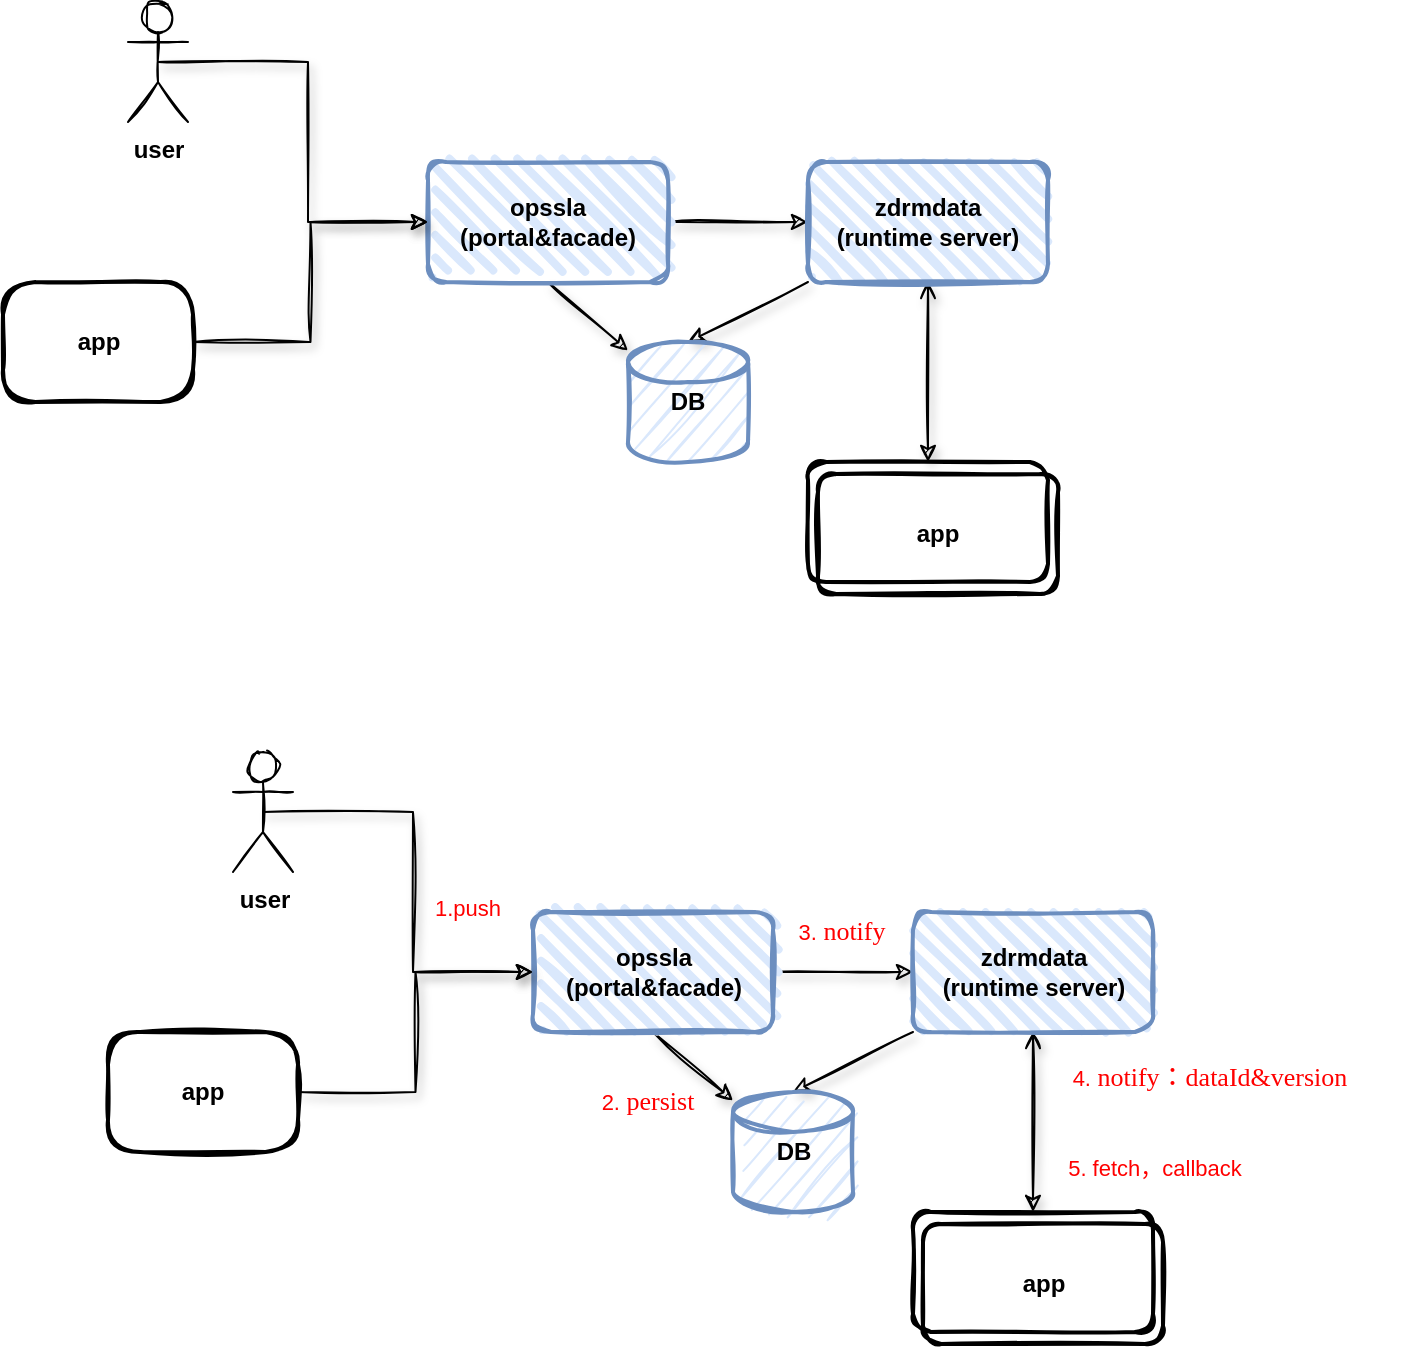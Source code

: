 <mxfile version="13.4.4" type="github" pages="12">
  <diagram id="PEKc1L_drBupShQN1M54" name="Page-2">
    <mxGraphModel dx="946" dy="545" grid="0" gridSize="10" guides="1" tooltips="1" connect="1" arrows="1" fold="1" page="1" pageScale="1" pageWidth="827" pageHeight="1169" math="0" shadow="0">
      <root>
        <mxCell id="YP36jwB_scypkNZuDLBu-0" />
        <mxCell id="YP36jwB_scypkNZuDLBu-1" parent="YP36jwB_scypkNZuDLBu-0" />
        <mxCell id="pvU2TSU-oEgRy-8lBq_r-0" style="edgeStyle=orthogonalEdgeStyle;rounded=0;orthogonalLoop=1;jettySize=auto;html=1;exitX=1;exitY=0.5;exitDx=0;exitDy=0;entryX=0;entryY=0.5;entryDx=0;entryDy=0;shadow=1;sketch=1;" parent="YP36jwB_scypkNZuDLBu-1" source="pvU2TSU-oEgRy-8lBq_r-2" target="pvU2TSU-oEgRy-8lBq_r-6" edge="1">
          <mxGeometry relative="1" as="geometry" />
        </mxCell>
        <mxCell id="pvU2TSU-oEgRy-8lBq_r-1" style="edgeStyle=none;rounded=1;sketch=1;orthogonalLoop=1;jettySize=auto;html=1;exitX=0.5;exitY=1;exitDx=0;exitDy=0;shadow=1;startArrow=none;startFill=0;" parent="YP36jwB_scypkNZuDLBu-1" source="pvU2TSU-oEgRy-8lBq_r-2" target="pvU2TSU-oEgRy-8lBq_r-17" edge="1">
          <mxGeometry relative="1" as="geometry" />
        </mxCell>
        <mxCell id="pvU2TSU-oEgRy-8lBq_r-2" value="&lt;b&gt;opssla&lt;br&gt;(portal&amp;amp;facade)&lt;/b&gt;" style="rounded=1;whiteSpace=wrap;html=1;strokeWidth=2;fillWeight=4;hachureGap=8;hachureAngle=45;sketch=1;fillColor=#dae8fc;strokeColor=#6c8ebf;" parent="YP36jwB_scypkNZuDLBu-1" vertex="1">
          <mxGeometry x="270" y="230" width="120" height="60" as="geometry" />
        </mxCell>
        <mxCell id="pvU2TSU-oEgRy-8lBq_r-3" style="edgeStyle=orthogonalEdgeStyle;rounded=0;orthogonalLoop=1;jettySize=auto;html=1;exitX=0.5;exitY=1;exitDx=0;exitDy=0;entryX=0.5;entryY=0;entryDx=0;entryDy=0;startArrow=open;startFill=0;shadow=1;sketch=1;" parent="YP36jwB_scypkNZuDLBu-1" source="pvU2TSU-oEgRy-8lBq_r-6" target="pvU2TSU-oEgRy-8lBq_r-7" edge="1">
          <mxGeometry relative="1" as="geometry" />
        </mxCell>
        <mxCell id="pvU2TSU-oEgRy-8lBq_r-5" style="edgeStyle=none;rounded=1;sketch=1;orthogonalLoop=1;jettySize=auto;html=1;exitX=0;exitY=1;exitDx=0;exitDy=0;entryX=0.5;entryY=0;entryDx=0;entryDy=0;entryPerimeter=0;shadow=1;startArrow=none;startFill=0;" parent="YP36jwB_scypkNZuDLBu-1" source="pvU2TSU-oEgRy-8lBq_r-6" target="pvU2TSU-oEgRy-8lBq_r-17" edge="1">
          <mxGeometry relative="1" as="geometry" />
        </mxCell>
        <mxCell id="pvU2TSU-oEgRy-8lBq_r-6" value="&lt;b&gt;zdrmdata&lt;br&gt;(runtime server)&lt;/b&gt;" style="rounded=1;whiteSpace=wrap;html=1;strokeWidth=2;fillWeight=4;hachureGap=8;hachureAngle=45;sketch=1;fillColor=#dae8fc;strokeColor=#6c8ebf;" parent="YP36jwB_scypkNZuDLBu-1" vertex="1">
          <mxGeometry x="460" y="230" width="120" height="60" as="geometry" />
        </mxCell>
        <mxCell id="pvU2TSU-oEgRy-8lBq_r-7" value="" style="rounded=1;whiteSpace=wrap;html=1;strokeWidth=2;fillWeight=4;hachureGap=8;hachureAngle=45;sketch=1;fillColor=none;" parent="YP36jwB_scypkNZuDLBu-1" vertex="1">
          <mxGeometry x="460" y="380" width="120" height="60" as="geometry" />
        </mxCell>
        <mxCell id="pvU2TSU-oEgRy-8lBq_r-8" style="edgeStyle=orthogonalEdgeStyle;rounded=0;orthogonalLoop=1;jettySize=auto;html=1;exitX=0.5;exitY=0.5;exitDx=0;exitDy=0;exitPerimeter=0;entryX=0;entryY=0.5;entryDx=0;entryDy=0;shadow=1;sketch=1;" parent="YP36jwB_scypkNZuDLBu-1" source="pvU2TSU-oEgRy-8lBq_r-9" target="pvU2TSU-oEgRy-8lBq_r-2" edge="1">
          <mxGeometry relative="1" as="geometry">
            <mxPoint x="510" y="100" as="targetPoint" />
          </mxGeometry>
        </mxCell>
        <mxCell id="pvU2TSU-oEgRy-8lBq_r-9" value="&lt;b&gt;user&lt;/b&gt;" style="shape=umlActor;verticalLabelPosition=bottom;verticalAlign=top;html=1;outlineConnect=0;sketch=1;" parent="YP36jwB_scypkNZuDLBu-1" vertex="1">
          <mxGeometry x="120" y="150" width="30" height="60" as="geometry" />
        </mxCell>
        <mxCell id="pvU2TSU-oEgRy-8lBq_r-10" style="edgeStyle=orthogonalEdgeStyle;rounded=0;orthogonalLoop=1;jettySize=auto;html=1;exitX=1;exitY=0.5;exitDx=0;exitDy=0;entryX=0;entryY=0.5;entryDx=0;entryDy=0;shadow=1;sketch=1;" parent="YP36jwB_scypkNZuDLBu-1" source="pvU2TSU-oEgRy-8lBq_r-11" target="pvU2TSU-oEgRy-8lBq_r-2" edge="1">
          <mxGeometry relative="1" as="geometry" />
        </mxCell>
        <mxCell id="pvU2TSU-oEgRy-8lBq_r-11" value="&lt;b&gt;app&lt;/b&gt;" style="rounded=1;whiteSpace=wrap;html=1;strokeWidth=2;fillWeight=4;hachureGap=8;hachureAngle=45;sketch=1;fillColor=none;arcSize=27;" parent="YP36jwB_scypkNZuDLBu-1" vertex="1">
          <mxGeometry x="57.5" y="290" width="95" height="60" as="geometry" />
        </mxCell>
        <mxCell id="pvU2TSU-oEgRy-8lBq_r-13" value="&lt;b&gt;app&lt;/b&gt;" style="rounded=1;whiteSpace=wrap;html=1;strokeWidth=2;fillWeight=4;hachureGap=8;hachureAngle=45;sketch=1;fillColor=none;" parent="YP36jwB_scypkNZuDLBu-1" vertex="1">
          <mxGeometry x="465" y="386" width="120" height="60" as="geometry" />
        </mxCell>
        <mxCell id="pvU2TSU-oEgRy-8lBq_r-17" value="&lt;b&gt;DB&lt;/b&gt;" style="strokeWidth=2;html=1;shape=mxgraph.flowchart.database;whiteSpace=wrap;sketch=1;shadow=0;fillColor=#dae8fc;strokeColor=#6c8ebf;" parent="YP36jwB_scypkNZuDLBu-1" vertex="1">
          <mxGeometry x="370" y="320" width="60" height="60" as="geometry" />
        </mxCell>
        <mxCell id="J6XPUlETySt0z6a_-EAb-0" style="edgeStyle=orthogonalEdgeStyle;rounded=0;orthogonalLoop=1;jettySize=auto;html=1;exitX=1;exitY=0.5;exitDx=0;exitDy=0;entryX=0;entryY=0.5;entryDx=0;entryDy=0;shadow=1;sketch=1;" parent="YP36jwB_scypkNZuDLBu-1" source="J6XPUlETySt0z6a_-EAb-2" target="J6XPUlETySt0z6a_-EAb-5" edge="1">
          <mxGeometry relative="1" as="geometry" />
        </mxCell>
        <mxCell id="J6XPUlETySt0z6a_-EAb-1" style="edgeStyle=none;rounded=1;sketch=1;orthogonalLoop=1;jettySize=auto;html=1;exitX=0.5;exitY=1;exitDx=0;exitDy=0;shadow=1;startArrow=none;startFill=0;" parent="YP36jwB_scypkNZuDLBu-1" source="J6XPUlETySt0z6a_-EAb-2" target="J6XPUlETySt0z6a_-EAb-12" edge="1">
          <mxGeometry relative="1" as="geometry" />
        </mxCell>
        <mxCell id="J6XPUlETySt0z6a_-EAb-2" value="&lt;b&gt;opssla&lt;br&gt;(portal&amp;amp;facade)&lt;/b&gt;" style="rounded=1;whiteSpace=wrap;html=1;strokeWidth=2;fillWeight=4;hachureGap=8;hachureAngle=45;sketch=1;fillColor=#dae8fc;strokeColor=#6c8ebf;" parent="YP36jwB_scypkNZuDLBu-1" vertex="1">
          <mxGeometry x="322.5" y="605" width="120" height="60" as="geometry" />
        </mxCell>
        <mxCell id="J6XPUlETySt0z6a_-EAb-3" style="edgeStyle=orthogonalEdgeStyle;rounded=0;orthogonalLoop=1;jettySize=auto;html=1;exitX=0.5;exitY=1;exitDx=0;exitDy=0;entryX=0.5;entryY=0;entryDx=0;entryDy=0;startArrow=open;startFill=0;shadow=1;sketch=1;" parent="YP36jwB_scypkNZuDLBu-1" source="J6XPUlETySt0z6a_-EAb-5" target="J6XPUlETySt0z6a_-EAb-6" edge="1">
          <mxGeometry relative="1" as="geometry" />
        </mxCell>
        <mxCell id="J6XPUlETySt0z6a_-EAb-4" style="edgeStyle=none;rounded=1;sketch=1;orthogonalLoop=1;jettySize=auto;html=1;exitX=0;exitY=1;exitDx=0;exitDy=0;entryX=0.5;entryY=0;entryDx=0;entryDy=0;entryPerimeter=0;shadow=1;startArrow=none;startFill=0;" parent="YP36jwB_scypkNZuDLBu-1" source="J6XPUlETySt0z6a_-EAb-5" target="J6XPUlETySt0z6a_-EAb-12" edge="1">
          <mxGeometry relative="1" as="geometry" />
        </mxCell>
        <mxCell id="J6XPUlETySt0z6a_-EAb-5" value="&lt;b&gt;zdrmdata&lt;br&gt;(runtime server)&lt;/b&gt;" style="rounded=1;whiteSpace=wrap;html=1;strokeWidth=2;fillWeight=4;hachureGap=8;hachureAngle=45;sketch=1;fillColor=#dae8fc;strokeColor=#6c8ebf;" parent="YP36jwB_scypkNZuDLBu-1" vertex="1">
          <mxGeometry x="512.5" y="605" width="120" height="60" as="geometry" />
        </mxCell>
        <mxCell id="J6XPUlETySt0z6a_-EAb-6" value="" style="rounded=1;whiteSpace=wrap;html=1;strokeWidth=2;fillWeight=4;hachureGap=8;hachureAngle=45;sketch=1;fillColor=none;" parent="YP36jwB_scypkNZuDLBu-1" vertex="1">
          <mxGeometry x="512.5" y="755" width="120" height="60" as="geometry" />
        </mxCell>
        <mxCell id="J6XPUlETySt0z6a_-EAb-7" style="edgeStyle=orthogonalEdgeStyle;rounded=0;orthogonalLoop=1;jettySize=auto;html=1;exitX=0.5;exitY=0.5;exitDx=0;exitDy=0;exitPerimeter=0;entryX=0;entryY=0.5;entryDx=0;entryDy=0;shadow=1;sketch=1;" parent="YP36jwB_scypkNZuDLBu-1" source="J6XPUlETySt0z6a_-EAb-8" target="J6XPUlETySt0z6a_-EAb-2" edge="1">
          <mxGeometry relative="1" as="geometry">
            <mxPoint x="562.5" y="475" as="targetPoint" />
          </mxGeometry>
        </mxCell>
        <mxCell id="J6XPUlETySt0z6a_-EAb-8" value="&lt;b&gt;user&lt;/b&gt;" style="shape=umlActor;verticalLabelPosition=bottom;verticalAlign=top;html=1;outlineConnect=0;sketch=1;" parent="YP36jwB_scypkNZuDLBu-1" vertex="1">
          <mxGeometry x="172.5" y="525" width="30" height="60" as="geometry" />
        </mxCell>
        <mxCell id="J6XPUlETySt0z6a_-EAb-9" style="edgeStyle=orthogonalEdgeStyle;rounded=0;orthogonalLoop=1;jettySize=auto;html=1;exitX=1;exitY=0.5;exitDx=0;exitDy=0;entryX=0;entryY=0.5;entryDx=0;entryDy=0;shadow=1;sketch=1;" parent="YP36jwB_scypkNZuDLBu-1" source="J6XPUlETySt0z6a_-EAb-10" target="J6XPUlETySt0z6a_-EAb-2" edge="1">
          <mxGeometry relative="1" as="geometry" />
        </mxCell>
        <mxCell id="J6XPUlETySt0z6a_-EAb-10" value="&lt;b&gt;app&lt;/b&gt;" style="rounded=1;whiteSpace=wrap;html=1;strokeWidth=2;fillWeight=4;hachureGap=8;hachureAngle=45;sketch=1;fillColor=none;arcSize=27;" parent="YP36jwB_scypkNZuDLBu-1" vertex="1">
          <mxGeometry x="110" y="665" width="95" height="60" as="geometry" />
        </mxCell>
        <mxCell id="J6XPUlETySt0z6a_-EAb-11" value="&lt;b&gt;app&lt;/b&gt;" style="rounded=1;whiteSpace=wrap;html=1;strokeWidth=2;fillWeight=4;hachureGap=8;hachureAngle=45;sketch=1;fillColor=none;" parent="YP36jwB_scypkNZuDLBu-1" vertex="1">
          <mxGeometry x="517.5" y="761" width="120" height="60" as="geometry" />
        </mxCell>
        <mxCell id="J6XPUlETySt0z6a_-EAb-12" value="&lt;b&gt;DB&lt;/b&gt;" style="strokeWidth=2;html=1;shape=mxgraph.flowchart.database;whiteSpace=wrap;sketch=1;shadow=0;fillColor=#dae8fc;strokeColor=#6c8ebf;" parent="YP36jwB_scypkNZuDLBu-1" vertex="1">
          <mxGeometry x="422.5" y="695" width="60" height="60" as="geometry" />
        </mxCell>
        <mxCell id="J6XPUlETySt0z6a_-EAb-14" value="1.push" style="text;html=1;strokeColor=none;fillColor=none;align=center;verticalAlign=middle;whiteSpace=wrap;rounded=0;shadow=0;sketch=1;fontSize=11;fontColor=#FF0000;" parent="YP36jwB_scypkNZuDLBu-1" vertex="1">
          <mxGeometry x="270" y="593" width="40" height="20" as="geometry" />
        </mxCell>
        <mxCell id="J6XPUlETySt0z6a_-EAb-15" value="&lt;font&gt;2.&lt;span style=&quot;font-family: &amp;quot;hei&amp;quot; ; font-size: 13px&quot;&gt;&amp;nbsp;persist&lt;/span&gt;&lt;/font&gt;" style="text;html=1;strokeColor=none;fillColor=none;align=center;verticalAlign=middle;whiteSpace=wrap;rounded=0;shadow=0;sketch=1;fontSize=11;fontColor=#FF0000;" parent="YP36jwB_scypkNZuDLBu-1" vertex="1">
          <mxGeometry x="360" y="689" width="40" height="20" as="geometry" />
        </mxCell>
        <mxCell id="J6XPUlETySt0z6a_-EAb-17" value="&lt;font&gt;3.&lt;span style=&quot;font-family: &amp;#34;hei&amp;#34; ; font-size: 13px&quot;&gt;&amp;nbsp;notify&lt;/span&gt;&lt;/font&gt;" style="text;html=1;strokeColor=none;fillColor=none;align=center;verticalAlign=middle;whiteSpace=wrap;rounded=0;shadow=0;sketch=1;fontSize=11;fontColor=#FF0000;" parent="YP36jwB_scypkNZuDLBu-1" vertex="1">
          <mxGeometry x="457" y="604" width="40" height="20" as="geometry" />
        </mxCell>
        <mxCell id="J6XPUlETySt0z6a_-EAb-18" value="&lt;font&gt;4.&lt;span style=&quot;font-family: &amp;#34;hei&amp;#34; ; font-size: 13px&quot;&gt;&amp;nbsp;notify：dataId&amp;amp;version&lt;/span&gt;&lt;/font&gt;" style="text;html=1;strokeColor=none;fillColor=none;align=center;verticalAlign=middle;whiteSpace=wrap;rounded=0;shadow=0;sketch=1;fontSize=11;fontColor=#FF0000;" parent="YP36jwB_scypkNZuDLBu-1" vertex="1">
          <mxGeometry x="561" y="670" width="200" height="34" as="geometry" />
        </mxCell>
        <mxCell id="J6XPUlETySt0z6a_-EAb-19" value="5. fetch，callback" style="text;html=1;strokeColor=none;fillColor=none;align=center;verticalAlign=middle;whiteSpace=wrap;rounded=0;shadow=0;sketch=1;fontSize=11;fontColor=#FF0000;" parent="YP36jwB_scypkNZuDLBu-1" vertex="1">
          <mxGeometry x="566" y="723" width="135" height="20" as="geometry" />
        </mxCell>
      </root>
    </mxGraphModel>
  </diagram>
  <diagram id="m0SAfa3_Y6dOKCkV75EI" name="Page-3">
    
    <mxGraphModel dx="946" dy="545" grid="0" gridSize="10" guides="1" tooltips="1" connect="1" arrows="1" fold="1" page="1" pageScale="1" pageWidth="827" pageHeight="1169" math="0" shadow="0">
      
      <root>
        
        <mxCell id="biFO-zmuXHS4rhTJh73v-0" />
        
        <mxCell id="biFO-zmuXHS4rhTJh73v-1" parent="biFO-zmuXHS4rhTJh73v-0" />
        
        <mxCell id="1oUaTdBdwfrPtNK_WQy2-0" style="edgeStyle=orthogonalEdgeStyle;rounded=0;orthogonalLoop=1;jettySize=auto;html=1;exitX=1;exitY=0.5;exitDx=0;exitDy=0;entryX=0;entryY=0.5;entryDx=0;entryDy=0;shadow=1;sketch=1;" edge="1" parent="biFO-zmuXHS4rhTJh73v-1" source="1oUaTdBdwfrPtNK_WQy2-1" target="1oUaTdBdwfrPtNK_WQy2-3">
          
          <mxGeometry relative="1" as="geometry" />
          
        </mxCell>
        
        <mxCell id="uHUoh7Vm9FFsaxpUl9q6-2" style="edgeStyle=none;rounded=1;sketch=1;orthogonalLoop=1;jettySize=auto;html=1;exitX=0.5;exitY=1;exitDx=0;exitDy=0;shadow=1;startArrow=none;startFill=0;" edge="1" parent="biFO-zmuXHS4rhTJh73v-1" source="1oUaTdBdwfrPtNK_WQy2-1" target="uHUoh7Vm9FFsaxpUl9q6-0">
          
          <mxGeometry relative="1" as="geometry" />
          
        </mxCell>
        
        <mxCell id="1oUaTdBdwfrPtNK_WQy2-1" value="&lt;b&gt;opssla&lt;br&gt;(portal&amp;amp;facade)&lt;/b&gt;" style="rounded=1;whiteSpace=wrap;html=1;strokeWidth=2;fillWeight=4;hachureGap=8;hachureAngle=45;sketch=1;fillColor=#dae8fc;strokeColor=#6c8ebf;" vertex="1" parent="biFO-zmuXHS4rhTJh73v-1">
          
          <mxGeometry x="270" y="230" width="120" height="60" as="geometry" />
          
        </mxCell>
        
        <mxCell id="1oUaTdBdwfrPtNK_WQy2-2" style="edgeStyle=orthogonalEdgeStyle;rounded=0;orthogonalLoop=1;jettySize=auto;html=1;exitX=0.5;exitY=1;exitDx=0;exitDy=0;entryX=0.5;entryY=0;entryDx=0;entryDy=0;startArrow=open;startFill=0;shadow=1;sketch=1;" edge="1" parent="biFO-zmuXHS4rhTJh73v-1" source="1oUaTdBdwfrPtNK_WQy2-3" target="1oUaTdBdwfrPtNK_WQy2-4">
          
          <mxGeometry relative="1" as="geometry" />
          
        </mxCell>
        
        <mxCell id="sEJwYycIz2o_o_bBrH6n-0" style="edgeStyle=orthogonalEdgeStyle;rounded=0;orthogonalLoop=1;jettySize=auto;html=1;exitX=1;exitY=0.5;exitDx=0;exitDy=0;entryX=0;entryY=0.5;entryDx=0;entryDy=0;startArrow=none;startFill=0;shadow=1;sketch=1;" edge="1" parent="biFO-zmuXHS4rhTJh73v-1" source="1oUaTdBdwfrPtNK_WQy2-3" target="1oUaTdBdwfrPtNK_WQy2-9">
          
          <mxGeometry relative="1" as="geometry" />
          
        </mxCell>
        
        <mxCell id="uHUoh7Vm9FFsaxpUl9q6-1" style="edgeStyle=none;rounded=1;sketch=1;orthogonalLoop=1;jettySize=auto;html=1;exitX=0;exitY=1;exitDx=0;exitDy=0;entryX=0.5;entryY=0;entryDx=0;entryDy=0;entryPerimeter=0;shadow=1;startArrow=none;startFill=0;" edge="1" parent="biFO-zmuXHS4rhTJh73v-1" source="1oUaTdBdwfrPtNK_WQy2-3" target="uHUoh7Vm9FFsaxpUl9q6-0">
          
          <mxGeometry relative="1" as="geometry" />
          
        </mxCell>
        
        <mxCell id="1oUaTdBdwfrPtNK_WQy2-3" value="&lt;b&gt;zdrmdata&lt;br&gt;(runtime server)&lt;/b&gt;" style="rounded=1;whiteSpace=wrap;html=1;strokeWidth=2;fillWeight=4;hachureGap=8;hachureAngle=45;sketch=1;fillColor=#dae8fc;strokeColor=#6c8ebf;" vertex="1" parent="biFO-zmuXHS4rhTJh73v-1">
          
          <mxGeometry x="460" y="230" width="120" height="60" as="geometry" />
          
        </mxCell>
        
        <mxCell id="1oUaTdBdwfrPtNK_WQy2-4" value="" style="rounded=1;whiteSpace=wrap;html=1;strokeWidth=2;fillWeight=4;hachureGap=8;hachureAngle=45;sketch=1;fillColor=none;" vertex="1" parent="biFO-zmuXHS4rhTJh73v-1">
          
          <mxGeometry x="460" y="380" width="120" height="60" as="geometry" />
          
        </mxCell>
        
        <mxCell id="1oUaTdBdwfrPtNK_WQy2-5" style="edgeStyle=orthogonalEdgeStyle;rounded=0;orthogonalLoop=1;jettySize=auto;html=1;exitX=0.5;exitY=0.5;exitDx=0;exitDy=0;exitPerimeter=0;entryX=0;entryY=0.5;entryDx=0;entryDy=0;shadow=1;sketch=1;" edge="1" parent="biFO-zmuXHS4rhTJh73v-1" source="1oUaTdBdwfrPtNK_WQy2-6" target="1oUaTdBdwfrPtNK_WQy2-1">
          
          <mxGeometry relative="1" as="geometry">
            
            <mxPoint x="510" y="100" as="targetPoint" />
            
          </mxGeometry>
          
        </mxCell>
        
        <mxCell id="1oUaTdBdwfrPtNK_WQy2-6" value="&lt;b&gt;user&lt;/b&gt;" style="shape=umlActor;verticalLabelPosition=bottom;verticalAlign=top;html=1;outlineConnect=0;sketch=1;" vertex="1" parent="biFO-zmuXHS4rhTJh73v-1">
          
          <mxGeometry x="120" y="150" width="30" height="60" as="geometry" />
          
        </mxCell>
        
        <mxCell id="1oUaTdBdwfrPtNK_WQy2-7" style="edgeStyle=orthogonalEdgeStyle;rounded=0;orthogonalLoop=1;jettySize=auto;html=1;exitX=1;exitY=0.5;exitDx=0;exitDy=0;entryX=0;entryY=0.5;entryDx=0;entryDy=0;shadow=1;sketch=1;" edge="1" parent="biFO-zmuXHS4rhTJh73v-1" source="1oUaTdBdwfrPtNK_WQy2-8" target="1oUaTdBdwfrPtNK_WQy2-1">
          
          <mxGeometry relative="1" as="geometry" />
          
        </mxCell>
        
        <mxCell id="1oUaTdBdwfrPtNK_WQy2-8" value="&lt;b&gt;app&lt;/b&gt;" style="rounded=1;whiteSpace=wrap;html=1;strokeWidth=2;fillWeight=4;hachureGap=8;hachureAngle=45;sketch=1;fillColor=none;arcSize=27;" vertex="1" parent="biFO-zmuXHS4rhTJh73v-1">
          
          <mxGeometry x="57.5" y="290" width="95" height="60" as="geometry" />
          
        </mxCell>
        
        <mxCell id="1oUaTdBdwfrPtNK_WQy2-9" value="&lt;b&gt;registry&lt;/b&gt;" style="rounded=1;whiteSpace=wrap;html=1;strokeWidth=2;fillWeight=4;hachureGap=8;hachureAngle=45;sketch=1;fillColor=#dae8fc;strokeColor=#6c8ebf;" vertex="1" parent="biFO-zmuXHS4rhTJh73v-1">
          
          <mxGeometry x="630" y="230" width="120" height="60" as="geometry" />
          
        </mxCell>
        
        <mxCell id="sEJwYycIz2o_o_bBrH6n-2" value="&lt;b&gt;app&lt;/b&gt;" style="rounded=1;whiteSpace=wrap;html=1;strokeWidth=2;fillWeight=4;hachureGap=8;hachureAngle=45;sketch=1;fillColor=none;" vertex="1" parent="biFO-zmuXHS4rhTJh73v-1">
          
          <mxGeometry x="465" y="386" width="120" height="60" as="geometry" />
          
        </mxCell>
        
        <mxCell id="sEJwYycIz2o_o_bBrH6n-6" style="orthogonalLoop=1;jettySize=auto;html=1;exitX=0.5;exitY=0;exitDx=0;exitDy=0;entryX=0.5;entryY=1;entryDx=0;entryDy=0;startArrow=classic;startFill=1;rounded=1;shadow=1;sketch=1;" edge="1" parent="biFO-zmuXHS4rhTJh73v-1" source="sEJwYycIz2o_o_bBrH6n-3" target="1oUaTdBdwfrPtNK_WQy2-9">
          
          <mxGeometry relative="1" as="geometry" />
          
        </mxCell>
        
        <mxCell id="sEJwYycIz2o_o_bBrH6n-3" value="" style="rounded=1;whiteSpace=wrap;html=1;strokeWidth=2;fillWeight=4;hachureGap=8;hachureAngle=45;sketch=1;fillColor=none;" vertex="1" parent="biFO-zmuXHS4rhTJh73v-1">
          
          <mxGeometry x="630" y="380" width="120" height="60" as="geometry" />
          
        </mxCell>
        
        <mxCell id="sEJwYycIz2o_o_bBrH6n-4" value="&lt;b&gt;app&lt;br&gt;(旧sdk)&lt;/b&gt;" style="rounded=1;whiteSpace=wrap;html=1;strokeWidth=2;fillWeight=4;hachureGap=8;hachureAngle=45;sketch=1;fillColor=none;" vertex="1" parent="biFO-zmuXHS4rhTJh73v-1">
          
          <mxGeometry x="636" y="386" width="120" height="60" as="geometry" />
          
        </mxCell>
        
        <mxCell id="uHUoh7Vm9FFsaxpUl9q6-0" value="&lt;b&gt;DB&lt;/b&gt;" style="strokeWidth=2;html=1;shape=mxgraph.flowchart.database;whiteSpace=wrap;sketch=1;shadow=0;fillColor=#dae8fc;strokeColor=#6c8ebf;" vertex="1" parent="biFO-zmuXHS4rhTJh73v-1">
          
          <mxGeometry x="370" y="320" width="60" height="60" as="geometry" />
          
        </mxCell>
        
      </root>
      
    </mxGraphModel>
    
  </diagram>
  <diagram id="ldlxvWJ0ce-rd2x8HpPy" name="Page-4">
    
    <mxGraphModel dx="946" dy="545" grid="0" gridSize="10" guides="1" tooltips="1" connect="1" arrows="1" fold="1" page="0" pageScale="1" pageWidth="827" pageHeight="1169" math="0" shadow="0">
      
      <root>
        
        <mxCell id="q5ezSb7v5aVORI_mwJbG-0" />
        
        <mxCell id="q5ezSb7v5aVORI_mwJbG-1" parent="q5ezSb7v5aVORI_mwJbG-0" />
        
        <mxCell id="knu5-bbV426q5lI1CqQS-23" value="" style="rounded=0;whiteSpace=wrap;html=1;shadow=0;sketch=1;" vertex="1" parent="q5ezSb7v5aVORI_mwJbG-1">
          
          <mxGeometry x="530" y="350" width="350" height="190" as="geometry" />
          
        </mxCell>
        
        <mxCell id="knu5-bbV426q5lI1CqQS-20" value="" style="rounded=0;whiteSpace=wrap;html=1;shadow=0;sketch=1;" vertex="1" parent="q5ezSb7v5aVORI_mwJbG-1">
          
          <mxGeometry x="530" y="90" width="350" height="190" as="geometry" />
          
        </mxCell>
        
        <mxCell id="knu5-bbV426q5lI1CqQS-0" style="rounded=0;orthogonalLoop=1;jettySize=auto;html=1;exitX=1;exitY=0.25;exitDx=0;exitDy=0;entryX=0;entryY=0.5;entryDx=0;entryDy=0;shadow=1;sketch=1;" edge="1" parent="q5ezSb7v5aVORI_mwJbG-1" source="knu5-bbV426q5lI1CqQS-2" target="knu5-bbV426q5lI1CqQS-6">
          
          <mxGeometry relative="1" as="geometry" />
          
        </mxCell>
        
        <mxCell id="knu5-bbV426q5lI1CqQS-1" style="edgeStyle=none;rounded=1;sketch=1;orthogonalLoop=1;jettySize=auto;html=1;exitX=0.5;exitY=1;exitDx=0;exitDy=0;shadow=1;startArrow=none;startFill=0;" edge="1" parent="q5ezSb7v5aVORI_mwJbG-1" source="knu5-bbV426q5lI1CqQS-2" target="knu5-bbV426q5lI1CqQS-17">
          
          <mxGeometry relative="1" as="geometry" />
          
        </mxCell>
        
        <mxCell id="knu5-bbV426q5lI1CqQS-22" style="edgeStyle=none;rounded=1;sketch=1;orthogonalLoop=1;jettySize=auto;html=1;exitX=1;exitY=0.25;exitDx=0;exitDy=0;entryX=0;entryY=0.5;entryDx=0;entryDy=0;shadow=1;startArrow=none;startFill=0;" edge="1" parent="q5ezSb7v5aVORI_mwJbG-1" source="knu5-bbV426q5lI1CqQS-2" target="knu5-bbV426q5lI1CqQS-18">
          
          <mxGeometry relative="1" as="geometry" />
          
        </mxCell>
        
        <mxCell id="knu5-bbV426q5lI1CqQS-28" style="edgeStyle=none;rounded=1;sketch=1;orthogonalLoop=1;jettySize=auto;html=1;exitX=1;exitY=0.75;exitDx=0;exitDy=0;entryX=0;entryY=0.5;entryDx=0;entryDy=0;shadow=1;startArrow=none;startFill=0;" edge="1" parent="q5ezSb7v5aVORI_mwJbG-1" source="knu5-bbV426q5lI1CqQS-2" target="knu5-bbV426q5lI1CqQS-24">
          
          <mxGeometry relative="1" as="geometry" />
          
        </mxCell>
        
        <mxCell id="knu5-bbV426q5lI1CqQS-29" style="edgeStyle=none;rounded=1;sketch=1;orthogonalLoop=1;jettySize=auto;html=1;exitX=1;exitY=0.75;exitDx=0;exitDy=0;entryX=0;entryY=0;entryDx=0;entryDy=0;shadow=1;startArrow=none;startFill=0;" edge="1" parent="q5ezSb7v5aVORI_mwJbG-1" source="knu5-bbV426q5lI1CqQS-2" target="knu5-bbV426q5lI1CqQS-25">
          
          <mxGeometry relative="1" as="geometry" />
          
        </mxCell>
        
        <mxCell id="knu5-bbV426q5lI1CqQS-2" value="&lt;b&gt;opssla&lt;br&gt;(portal&amp;amp;facade)&lt;/b&gt;" style="rounded=1;whiteSpace=wrap;html=1;strokeWidth=2;fillWeight=4;hachureGap=8;hachureAngle=45;sketch=1;fillColor=#dae8fc;strokeColor=#6c8ebf;" vertex="1" parent="q5ezSb7v5aVORI_mwJbG-1">
          
          <mxGeometry x="270" y="230" width="120" height="60" as="geometry" />
          
        </mxCell>
        
        <mxCell id="knu5-bbV426q5lI1CqQS-5" style="edgeStyle=none;rounded=1;sketch=1;orthogonalLoop=1;jettySize=auto;html=1;exitX=0;exitY=0.75;exitDx=0;exitDy=0;entryX=0.5;entryY=0;entryDx=0;entryDy=0;entryPerimeter=0;shadow=1;startArrow=none;startFill=0;" edge="1" parent="q5ezSb7v5aVORI_mwJbG-1" source="knu5-bbV426q5lI1CqQS-6" target="knu5-bbV426q5lI1CqQS-17">
          
          <mxGeometry relative="1" as="geometry" />
          
        </mxCell>
        
        <mxCell id="knu5-bbV426q5lI1CqQS-6" value="&lt;b&gt;zdrmdata&lt;br&gt;(runtime server)&lt;/b&gt;" style="rounded=1;whiteSpace=wrap;html=1;strokeWidth=2;fillWeight=4;hachureGap=8;hachureAngle=45;sketch=1;fillColor=#dae8fc;strokeColor=#6c8ebf;" vertex="1" parent="q5ezSb7v5aVORI_mwJbG-1">
          
          <mxGeometry x="560" y="120" width="120" height="60" as="geometry" />
          
        </mxCell>
        
        <mxCell id="knu5-bbV426q5lI1CqQS-7" value="" style="rounded=1;whiteSpace=wrap;html=1;strokeWidth=2;fillWeight=4;hachureGap=8;hachureAngle=45;sketch=1;fillColor=none;" vertex="1" parent="q5ezSb7v5aVORI_mwJbG-1">
          
          <mxGeometry x="730" y="123" width="120" height="60" as="geometry" />
          
        </mxCell>
        
        <mxCell id="knu5-bbV426q5lI1CqQS-8" style="edgeStyle=orthogonalEdgeStyle;rounded=0;orthogonalLoop=1;jettySize=auto;html=1;exitX=0.5;exitY=0.5;exitDx=0;exitDy=0;exitPerimeter=0;entryX=0;entryY=0.5;entryDx=0;entryDy=0;shadow=1;sketch=1;" edge="1" parent="q5ezSb7v5aVORI_mwJbG-1" source="knu5-bbV426q5lI1CqQS-9" target="knu5-bbV426q5lI1CqQS-2">
          
          <mxGeometry relative="1" as="geometry">
            
            <mxPoint x="510" y="100" as="targetPoint" />
            
          </mxGeometry>
          
        </mxCell>
        
        <mxCell id="knu5-bbV426q5lI1CqQS-9" value="&lt;b&gt;user&lt;/b&gt;" style="shape=umlActor;verticalLabelPosition=bottom;verticalAlign=top;html=1;outlineConnect=0;sketch=1;" vertex="1" parent="q5ezSb7v5aVORI_mwJbG-1">
          
          <mxGeometry x="120" y="150" width="30" height="60" as="geometry" />
          
        </mxCell>
        
        <mxCell id="knu5-bbV426q5lI1CqQS-10" style="edgeStyle=orthogonalEdgeStyle;rounded=0;orthogonalLoop=1;jettySize=auto;html=1;exitX=1;exitY=0.5;exitDx=0;exitDy=0;entryX=0;entryY=0.5;entryDx=0;entryDy=0;shadow=1;sketch=1;" edge="1" parent="q5ezSb7v5aVORI_mwJbG-1" source="knu5-bbV426q5lI1CqQS-11" target="knu5-bbV426q5lI1CqQS-2">
          
          <mxGeometry relative="1" as="geometry" />
          
        </mxCell>
        
        <mxCell id="knu5-bbV426q5lI1CqQS-11" value="&lt;b&gt;app&lt;/b&gt;" style="rounded=1;whiteSpace=wrap;html=1;strokeWidth=2;fillWeight=4;hachureGap=8;hachureAngle=45;sketch=1;fillColor=none;arcSize=27;" vertex="1" parent="q5ezSb7v5aVORI_mwJbG-1">
          
          <mxGeometry x="57.5" y="290" width="95" height="60" as="geometry" />
          
        </mxCell>
        
        <mxCell id="knu5-bbV426q5lI1CqQS-32" style="edgeStyle=none;rounded=1;sketch=1;orthogonalLoop=1;jettySize=auto;html=1;exitX=0;exitY=0.5;exitDx=0;exitDy=0;entryX=1;entryY=0.5;entryDx=0;entryDy=0;shadow=1;startArrow=none;startFill=0;" edge="1" parent="q5ezSb7v5aVORI_mwJbG-1" source="knu5-bbV426q5lI1CqQS-13" target="knu5-bbV426q5lI1CqQS-6">
          
          <mxGeometry relative="1" as="geometry" />
          
        </mxCell>
        
        <mxCell id="knu5-bbV426q5lI1CqQS-13" value="&lt;b&gt;app&lt;/b&gt;" style="rounded=1;whiteSpace=wrap;html=1;strokeWidth=2;fillWeight=4;hachureGap=8;hachureAngle=45;sketch=1;fillColor=none;" vertex="1" parent="q5ezSb7v5aVORI_mwJbG-1">
          
          <mxGeometry x="736" y="117" width="120" height="60" as="geometry" />
          
        </mxCell>
        
        <mxCell id="knu5-bbV426q5lI1CqQS-17" value="&lt;b&gt;DB&lt;/b&gt;" style="strokeWidth=2;html=1;shape=mxgraph.flowchart.database;whiteSpace=wrap;sketch=1;shadow=0;fillColor=#dae8fc;strokeColor=#6c8ebf;" vertex="1" parent="q5ezSb7v5aVORI_mwJbG-1">
          
          <mxGeometry x="360" y="320" width="60" height="60" as="geometry" />
          
        </mxCell>
        
        <mxCell id="knu5-bbV426q5lI1CqQS-21" style="edgeStyle=none;rounded=1;sketch=1;orthogonalLoop=1;jettySize=auto;html=1;exitX=0;exitY=1;exitDx=0;exitDy=0;shadow=1;startArrow=none;startFill=0;" edge="1" parent="q5ezSb7v5aVORI_mwJbG-1" source="knu5-bbV426q5lI1CqQS-18">
          
          <mxGeometry relative="1" as="geometry">
            
            <mxPoint x="390" y="320" as="targetPoint" />
            
          </mxGeometry>
          
        </mxCell>
        
        <mxCell id="knu5-bbV426q5lI1CqQS-18" value="&lt;b&gt;zdrmdata&lt;br&gt;(runtime server)&lt;/b&gt;" style="rounded=1;whiteSpace=wrap;html=1;strokeWidth=2;fillWeight=4;hachureGap=8;hachureAngle=45;sketch=1;fillColor=#dae8fc;strokeColor=#6c8ebf;" vertex="1" parent="q5ezSb7v5aVORI_mwJbG-1">
          
          <mxGeometry x="560" y="200" width="120" height="60" as="geometry" />
          
        </mxCell>
        
        <mxCell id="knu5-bbV426q5lI1CqQS-26" style="edgeStyle=none;rounded=1;sketch=1;orthogonalLoop=1;jettySize=auto;html=1;exitX=0;exitY=0.5;exitDx=0;exitDy=0;entryX=1.017;entryY=0.7;entryDx=0;entryDy=0;entryPerimeter=0;shadow=1;startArrow=none;startFill=0;" edge="1" parent="q5ezSb7v5aVORI_mwJbG-1" source="knu5-bbV426q5lI1CqQS-24" target="knu5-bbV426q5lI1CqQS-17">
          
          <mxGeometry relative="1" as="geometry" />
          
        </mxCell>
        
        <mxCell id="knu5-bbV426q5lI1CqQS-24" value="&lt;b&gt;zdrmdata&lt;br&gt;(runtime server)&lt;/b&gt;" style="rounded=1;whiteSpace=wrap;html=1;strokeWidth=2;fillWeight=4;hachureGap=8;hachureAngle=45;sketch=1;fillColor=#dae8fc;strokeColor=#6c8ebf;" vertex="1" parent="q5ezSb7v5aVORI_mwJbG-1">
          
          <mxGeometry x="560" y="380" width="120" height="60" as="geometry" />
          
        </mxCell>
        
        <mxCell id="knu5-bbV426q5lI1CqQS-27" style="edgeStyle=none;rounded=1;sketch=1;orthogonalLoop=1;jettySize=auto;html=1;exitX=0;exitY=0.5;exitDx=0;exitDy=0;shadow=1;startArrow=none;startFill=0;" edge="1" parent="q5ezSb7v5aVORI_mwJbG-1" source="knu5-bbV426q5lI1CqQS-25">
          
          <mxGeometry relative="1" as="geometry">
            
            <mxPoint x="420" y="360" as="targetPoint" />
            
          </mxGeometry>
          
        </mxCell>
        
        <mxCell id="knu5-bbV426q5lI1CqQS-25" value="&lt;b&gt;zdrmdata&lt;br&gt;(runtime server)&lt;/b&gt;" style="rounded=1;whiteSpace=wrap;html=1;strokeWidth=2;fillWeight=4;hachureGap=8;hachureAngle=45;sketch=1;fillColor=#dae8fc;strokeColor=#6c8ebf;" vertex="1" parent="q5ezSb7v5aVORI_mwJbG-1">
          
          <mxGeometry x="560" y="460" width="120" height="60" as="geometry" />
          
        </mxCell>
        
        <mxCell id="knu5-bbV426q5lI1CqQS-30" value="ZoneB" style="text;html=1;strokeColor=none;fillColor=none;align=center;verticalAlign=middle;whiteSpace=wrap;rounded=0;shadow=0;sketch=1;" vertex="1" parent="q5ezSb7v5aVORI_mwJbG-1">
          
          <mxGeometry x="696" y="542" width="40" height="20" as="geometry" />
          
        </mxCell>
        
        <mxCell id="knu5-bbV426q5lI1CqQS-31" value="ZoneA" style="text;html=1;strokeColor=none;fillColor=none;align=center;verticalAlign=middle;whiteSpace=wrap;rounded=0;shadow=0;sketch=1;" vertex="1" parent="q5ezSb7v5aVORI_mwJbG-1">
          
          <mxGeometry x="693" y="284" width="40" height="20" as="geometry" />
          
        </mxCell>
        
        <mxCell id="knu5-bbV426q5lI1CqQS-35" style="edgeStyle=none;rounded=1;sketch=1;orthogonalLoop=1;jettySize=auto;html=1;exitX=0;exitY=0.5;exitDx=0;exitDy=0;entryX=1;entryY=0.5;entryDx=0;entryDy=0;shadow=1;startArrow=none;startFill=0;" edge="1" parent="q5ezSb7v5aVORI_mwJbG-1" source="knu5-bbV426q5lI1CqQS-33" target="knu5-bbV426q5lI1CqQS-18">
          
          <mxGeometry relative="1" as="geometry" />
          
        </mxCell>
        
        <mxCell id="knu5-bbV426q5lI1CqQS-33" value="" style="rounded=1;whiteSpace=wrap;html=1;strokeWidth=2;fillWeight=4;hachureGap=8;hachureAngle=45;sketch=1;fillColor=none;" vertex="1" parent="q5ezSb7v5aVORI_mwJbG-1">
          
          <mxGeometry x="727" y="206" width="120" height="60" as="geometry" />
          
        </mxCell>
        
        <mxCell id="knu5-bbV426q5lI1CqQS-34" value="&lt;b&gt;app&lt;/b&gt;" style="rounded=1;whiteSpace=wrap;html=1;strokeWidth=2;fillWeight=4;hachureGap=8;hachureAngle=45;sketch=1;fillColor=none;" vertex="1" parent="q5ezSb7v5aVORI_mwJbG-1">
          
          <mxGeometry x="733" y="200" width="120" height="60" as="geometry" />
          
        </mxCell>
        
        <mxCell id="knu5-bbV426q5lI1CqQS-40" style="edgeStyle=none;rounded=1;sketch=1;orthogonalLoop=1;jettySize=auto;html=1;exitX=0;exitY=0.5;exitDx=0;exitDy=0;entryX=1;entryY=0.5;entryDx=0;entryDy=0;shadow=1;startArrow=none;startFill=0;" edge="1" parent="q5ezSb7v5aVORI_mwJbG-1" source="knu5-bbV426q5lI1CqQS-36" target="knu5-bbV426q5lI1CqQS-24">
          
          <mxGeometry relative="1" as="geometry" />
          
        </mxCell>
        
        <mxCell id="knu5-bbV426q5lI1CqQS-36" value="" style="rounded=1;whiteSpace=wrap;html=1;strokeWidth=2;fillWeight=4;hachureGap=8;hachureAngle=45;sketch=1;fillColor=none;" vertex="1" parent="q5ezSb7v5aVORI_mwJbG-1">
          
          <mxGeometry x="730" y="382" width="120" height="60" as="geometry" />
          
        </mxCell>
        
        <mxCell id="knu5-bbV426q5lI1CqQS-37" value="&lt;b&gt;app&lt;/b&gt;" style="rounded=1;whiteSpace=wrap;html=1;strokeWidth=2;fillWeight=4;hachureGap=8;hachureAngle=45;sketch=1;fillColor=none;" vertex="1" parent="q5ezSb7v5aVORI_mwJbG-1">
          
          <mxGeometry x="736" y="376" width="120" height="60" as="geometry" />
          
        </mxCell>
        
        <mxCell id="knu5-bbV426q5lI1CqQS-41" style="edgeStyle=none;rounded=1;sketch=1;orthogonalLoop=1;jettySize=auto;html=1;exitX=0;exitY=0.5;exitDx=0;exitDy=0;entryX=1;entryY=0.5;entryDx=0;entryDy=0;shadow=1;startArrow=none;startFill=0;" edge="1" parent="q5ezSb7v5aVORI_mwJbG-1" source="knu5-bbV426q5lI1CqQS-38" target="knu5-bbV426q5lI1CqQS-25">
          
          <mxGeometry relative="1" as="geometry" />
          
        </mxCell>
        
        <mxCell id="knu5-bbV426q5lI1CqQS-38" value="" style="rounded=1;whiteSpace=wrap;html=1;strokeWidth=2;fillWeight=4;hachureGap=8;hachureAngle=45;sketch=1;fillColor=none;" vertex="1" parent="q5ezSb7v5aVORI_mwJbG-1">
          
          <mxGeometry x="727" y="465" width="120" height="60" as="geometry" />
          
        </mxCell>
        
        <mxCell id="knu5-bbV426q5lI1CqQS-39" value="&lt;b&gt;app&lt;/b&gt;" style="rounded=1;whiteSpace=wrap;html=1;strokeWidth=2;fillWeight=4;hachureGap=8;hachureAngle=45;sketch=1;fillColor=none;" vertex="1" parent="q5ezSb7v5aVORI_mwJbG-1">
          
          <mxGeometry x="733" y="459" width="120" height="60" as="geometry" />
          
        </mxCell>
        
        <mxCell id="zFez_u4kvwc1SY7kNwX3-0" value="GZone" style="text;html=1;strokeColor=none;fillColor=none;align=center;verticalAlign=middle;whiteSpace=wrap;rounded=0;shadow=0;sketch=1;" vertex="1" parent="q5ezSb7v5aVORI_mwJbG-1">
          
          <mxGeometry x="310" y="294" width="40" height="20" as="geometry" />
          
        </mxCell>
        
      </root>
      
    </mxGraphModel>
    
  </diagram>
  <diagram id="bkRgNvNGl5ixDE17Pd41" name="点对点推送">
    
    <mxGraphModel dx="946" dy="545" grid="0" gridSize="10" guides="1" tooltips="1" connect="1" arrows="1" fold="1" page="0" pageScale="1" pageWidth="827" pageHeight="1169" math="0" shadow="0">
      
      <root>
        
        <mxCell id="ffkUvq-4eu_0_yhJxaXL-0" />
        
        <mxCell id="ffkUvq-4eu_0_yhJxaXL-1" parent="ffkUvq-4eu_0_yhJxaXL-0" />
        
        <mxCell id="ffkUvq-4eu_0_yhJxaXL-2" value="" style="rounded=0;whiteSpace=wrap;html=1;shadow=0;sketch=1;fillColor=#f5f5f5;strokeColor=#A8A8A8;fontColor=#999999;" vertex="1" parent="ffkUvq-4eu_0_yhJxaXL-1">
          
          <mxGeometry x="530" y="350" width="350" height="190" as="geometry" />
          
        </mxCell>
        
        <mxCell id="ffkUvq-4eu_0_yhJxaXL-3" value="" style="rounded=0;whiteSpace=wrap;html=1;shadow=0;sketch=1;fillColor=#f5f5f5;strokeColor=#A8A8A8;fontColor=#999999;" vertex="1" parent="ffkUvq-4eu_0_yhJxaXL-1">
          
          <mxGeometry x="530" y="90" width="350" height="190" as="geometry" />
          
        </mxCell>
        
        <mxCell id="ffkUvq-4eu_0_yhJxaXL-4" style="rounded=0;orthogonalLoop=1;jettySize=auto;html=1;exitX=1;exitY=0.25;exitDx=0;exitDy=0;entryX=0;entryY=0.5;entryDx=0;entryDy=0;shadow=1;sketch=1;fillColor=#f5f5f5;strokeColor=#A8A8A8;fontColor=#999999;" edge="1" parent="ffkUvq-4eu_0_yhJxaXL-1" source="ffkUvq-4eu_0_yhJxaXL-9" target="ffkUvq-4eu_0_yhJxaXL-11">
          
          <mxGeometry relative="1" as="geometry" />
          
        </mxCell>
        
        <mxCell id="ffkUvq-4eu_0_yhJxaXL-5" style="edgeStyle=none;rounded=1;sketch=1;orthogonalLoop=1;jettySize=auto;html=1;exitX=0.5;exitY=1;exitDx=0;exitDy=0;shadow=1;startArrow=none;startFill=0;fillColor=#f5f5f5;strokeColor=#A8A8A8;fontColor=#999999;" edge="1" parent="ffkUvq-4eu_0_yhJxaXL-1" source="ffkUvq-4eu_0_yhJxaXL-9" target="ffkUvq-4eu_0_yhJxaXL-19">
          
          <mxGeometry relative="1" as="geometry" />
          
        </mxCell>
        
        <mxCell id="ffkUvq-4eu_0_yhJxaXL-6" style="edgeStyle=none;rounded=1;sketch=1;orthogonalLoop=1;jettySize=auto;html=1;exitX=1;exitY=0.25;exitDx=0;exitDy=0;entryX=0;entryY=0.5;entryDx=0;entryDy=0;shadow=1;startArrow=none;startFill=0;fillColor=#f5f5f5;strokeColor=#A8A8A8;fontColor=#999999;" edge="1" parent="ffkUvq-4eu_0_yhJxaXL-1" source="ffkUvq-4eu_0_yhJxaXL-9" target="ffkUvq-4eu_0_yhJxaXL-21">
          
          <mxGeometry relative="1" as="geometry" />
          
        </mxCell>
        
        <mxCell id="ffkUvq-4eu_0_yhJxaXL-8" style="edgeStyle=none;rounded=1;sketch=1;orthogonalLoop=1;jettySize=auto;html=1;exitX=1;exitY=0.75;exitDx=0;exitDy=0;entryX=0;entryY=0;entryDx=0;entryDy=0;shadow=1;startArrow=none;startFill=0;fillColor=#dae8fc;strokeColor=#6c8ebf;fontColor=#999999;strokeWidth=2;" edge="1" parent="ffkUvq-4eu_0_yhJxaXL-1" source="ffkUvq-4eu_0_yhJxaXL-9" target="ffkUvq-4eu_0_yhJxaXL-32">
          
          <mxGeometry relative="1" as="geometry" />
          
        </mxCell>
        
        <mxCell id="ffkUvq-4eu_0_yhJxaXL-9" value="&lt;b&gt;opssla&lt;br&gt;(portal&amp;amp;facade)&lt;/b&gt;" style="rounded=1;whiteSpace=wrap;html=1;strokeWidth=2;fillWeight=4;hachureGap=8;hachureAngle=45;sketch=1;fillColor=#dae8fc;strokeColor=#6c8ebf;" vertex="1" parent="ffkUvq-4eu_0_yhJxaXL-1">
          
          <mxGeometry x="270" y="230" width="120" height="60" as="geometry" />
          
        </mxCell>
        
        <mxCell id="ffkUvq-4eu_0_yhJxaXL-10" style="edgeStyle=none;rounded=1;sketch=1;orthogonalLoop=1;jettySize=auto;html=1;exitX=0;exitY=0.75;exitDx=0;exitDy=0;entryX=0.5;entryY=0;entryDx=0;entryDy=0;entryPerimeter=0;shadow=1;startArrow=none;startFill=0;fillColor=#f5f5f5;strokeColor=#A8A8A8;fontColor=#999999;" edge="1" parent="ffkUvq-4eu_0_yhJxaXL-1" source="ffkUvq-4eu_0_yhJxaXL-11" target="ffkUvq-4eu_0_yhJxaXL-19">
          
          <mxGeometry relative="1" as="geometry" />
          
        </mxCell>
        
        <mxCell id="ffkUvq-4eu_0_yhJxaXL-11" value="&lt;b&gt;zdrmdata&lt;br&gt;(runtime server)&lt;/b&gt;" style="rounded=1;whiteSpace=wrap;html=1;strokeWidth=2;fillWeight=4;hachureGap=8;hachureAngle=45;sketch=1;fillColor=#f5f5f5;strokeColor=#A8A8A8;fontColor=#999999;" vertex="1" parent="ffkUvq-4eu_0_yhJxaXL-1">
          
          <mxGeometry x="560" y="120" width="120" height="60" as="geometry" />
          
        </mxCell>
        
        <mxCell id="ffkUvq-4eu_0_yhJxaXL-12" value="" style="rounded=1;whiteSpace=wrap;html=1;strokeWidth=2;fillWeight=4;hachureGap=8;hachureAngle=45;sketch=1;fillColor=#f5f5f5;strokeColor=#A8A8A8;fontColor=#999999;" vertex="1" parent="ffkUvq-4eu_0_yhJxaXL-1">
          
          <mxGeometry x="730" y="123" width="120" height="60" as="geometry" />
          
        </mxCell>
        
        <mxCell id="ffkUvq-4eu_0_yhJxaXL-13" style="edgeStyle=orthogonalEdgeStyle;rounded=0;orthogonalLoop=1;jettySize=auto;html=1;exitX=0.5;exitY=0.5;exitDx=0;exitDy=0;exitPerimeter=0;entryX=0;entryY=0.5;entryDx=0;entryDy=0;shadow=1;sketch=1;fillColor=#f5f5f5;strokeColor=#A8A8A8;fontColor=#999999;" edge="1" parent="ffkUvq-4eu_0_yhJxaXL-1" source="ffkUvq-4eu_0_yhJxaXL-14" target="ffkUvq-4eu_0_yhJxaXL-9">
          
          <mxGeometry relative="1" as="geometry">
            
            <mxPoint x="510" y="100" as="targetPoint" />
            
          </mxGeometry>
          
        </mxCell>
        
        <mxCell id="ffkUvq-4eu_0_yhJxaXL-14" value="&lt;b&gt;user&lt;/b&gt;" style="shape=umlActor;verticalLabelPosition=bottom;verticalAlign=top;html=1;outlineConnect=0;sketch=1;fillColor=#f5f5f5;strokeColor=#A8A8A8;fontColor=#999999;" vertex="1" parent="ffkUvq-4eu_0_yhJxaXL-1">
          
          <mxGeometry x="120" y="150" width="30" height="60" as="geometry" />
          
        </mxCell>
        
        <mxCell id="ffkUvq-4eu_0_yhJxaXL-15" style="edgeStyle=orthogonalEdgeStyle;rounded=0;orthogonalLoop=1;jettySize=auto;html=1;exitX=1;exitY=0.5;exitDx=0;exitDy=0;entryX=0;entryY=0.5;entryDx=0;entryDy=0;shadow=1;sketch=1;fillColor=#f5f5f5;strokeColor=#A8A8A8;fontColor=#999999;" edge="1" parent="ffkUvq-4eu_0_yhJxaXL-1" source="ffkUvq-4eu_0_yhJxaXL-16" target="ffkUvq-4eu_0_yhJxaXL-9">
          
          <mxGeometry relative="1" as="geometry" />
          
        </mxCell>
        
        <mxCell id="ffkUvq-4eu_0_yhJxaXL-16" value="&lt;b&gt;app&lt;/b&gt;" style="rounded=1;whiteSpace=wrap;html=1;strokeWidth=2;fillWeight=4;hachureGap=8;hachureAngle=45;sketch=1;fillColor=#f5f5f5;arcSize=27;strokeColor=#A8A8A8;fontColor=#999999;" vertex="1" parent="ffkUvq-4eu_0_yhJxaXL-1">
          
          <mxGeometry x="57.5" y="290" width="95" height="60" as="geometry" />
          
        </mxCell>
        
        <mxCell id="ffkUvq-4eu_0_yhJxaXL-17" style="edgeStyle=none;rounded=1;sketch=1;orthogonalLoop=1;jettySize=auto;html=1;exitX=0;exitY=0.5;exitDx=0;exitDy=0;entryX=1;entryY=0.5;entryDx=0;entryDy=0;shadow=1;startArrow=none;startFill=0;fillColor=#f5f5f5;strokeColor=#A8A8A8;fontColor=#999999;" edge="1" parent="ffkUvq-4eu_0_yhJxaXL-1" source="ffkUvq-4eu_0_yhJxaXL-18" target="ffkUvq-4eu_0_yhJxaXL-11">
          
          <mxGeometry relative="1" as="geometry" />
          
        </mxCell>
        
        <mxCell id="ffkUvq-4eu_0_yhJxaXL-18" value="&lt;b&gt;app&lt;/b&gt;" style="rounded=1;whiteSpace=wrap;html=1;strokeWidth=2;fillWeight=4;hachureGap=8;hachureAngle=45;sketch=1;fillColor=#f5f5f5;strokeColor=#A8A8A8;fontColor=#999999;" vertex="1" parent="ffkUvq-4eu_0_yhJxaXL-1">
          
          <mxGeometry x="736" y="117" width="120" height="60" as="geometry" />
          
        </mxCell>
        
        <mxCell id="ffkUvq-4eu_0_yhJxaXL-19" value="&lt;b&gt;DB&lt;/b&gt;" style="strokeWidth=2;html=1;shape=mxgraph.flowchart.database;whiteSpace=wrap;sketch=1;shadow=0;fillColor=#f5f5f5;strokeColor=#A8A8A8;fontColor=#999999;" vertex="1" parent="ffkUvq-4eu_0_yhJxaXL-1">
          
          <mxGeometry x="360" y="320" width="60" height="60" as="geometry" />
          
        </mxCell>
        
        <mxCell id="ffkUvq-4eu_0_yhJxaXL-20" style="edgeStyle=none;rounded=1;sketch=1;orthogonalLoop=1;jettySize=auto;html=1;exitX=0;exitY=1;exitDx=0;exitDy=0;shadow=1;startArrow=none;startFill=0;fillColor=#f5f5f5;strokeColor=#A8A8A8;fontColor=#999999;" edge="1" parent="ffkUvq-4eu_0_yhJxaXL-1" source="ffkUvq-4eu_0_yhJxaXL-21">
          
          <mxGeometry relative="1" as="geometry">
            
            <mxPoint x="390" y="320" as="targetPoint" />
            
          </mxGeometry>
          
        </mxCell>
        
        <mxCell id="ffkUvq-4eu_0_yhJxaXL-21" value="&lt;b&gt;zdrmdata&lt;br&gt;(runtime server)&lt;/b&gt;" style="rounded=1;whiteSpace=wrap;html=1;strokeWidth=2;fillWeight=4;hachureGap=8;hachureAngle=45;sketch=1;fillColor=#f5f5f5;strokeColor=#A8A8A8;fontColor=#999999;" vertex="1" parent="ffkUvq-4eu_0_yhJxaXL-1">
          
          <mxGeometry x="560" y="200" width="120" height="60" as="geometry" />
          
        </mxCell>
        
        <mxCell id="ffkUvq-4eu_0_yhJxaXL-22" style="edgeStyle=none;rounded=1;sketch=1;orthogonalLoop=1;jettySize=auto;html=1;exitX=0;exitY=0.5;exitDx=0;exitDy=0;entryX=1.017;entryY=0.7;entryDx=0;entryDy=0;entryPerimeter=0;shadow=1;startArrow=none;startFill=0;fillColor=#f5f5f5;strokeColor=#A8A8A8;fontColor=#999999;" edge="1" parent="ffkUvq-4eu_0_yhJxaXL-1" source="ffkUvq-4eu_0_yhJxaXL-23" target="ffkUvq-4eu_0_yhJxaXL-19">
          
          <mxGeometry relative="1" as="geometry" />
          
        </mxCell>
        
        <mxCell id="ffkUvq-4eu_0_yhJxaXL-23" value="&lt;b&gt;zdrmdata&lt;br&gt;(runtime server)&lt;/b&gt;" style="rounded=1;whiteSpace=wrap;html=1;strokeWidth=2;fillWeight=4;hachureGap=8;hachureAngle=45;sketch=1;fillColor=#f5f5f5;strokeColor=#A8A8A8;fontColor=#999999;" vertex="1" parent="ffkUvq-4eu_0_yhJxaXL-1">
          
          <mxGeometry x="560" y="380" width="120" height="60" as="geometry" />
          
        </mxCell>
        
        <mxCell id="ffkUvq-4eu_0_yhJxaXL-24" style="edgeStyle=none;rounded=1;sketch=1;orthogonalLoop=1;jettySize=auto;html=1;exitX=0;exitY=0.5;exitDx=0;exitDy=0;shadow=1;startArrow=none;startFill=0;fillColor=#f5f5f5;strokeColor=#A8A8A8;fontColor=#999999;" edge="1" parent="ffkUvq-4eu_0_yhJxaXL-1" source="ffkUvq-4eu_0_yhJxaXL-25">
          
          <mxGeometry relative="1" as="geometry">
            
            <mxPoint x="420" y="360" as="targetPoint" />
            
          </mxGeometry>
          
        </mxCell>
        
        <mxCell id="ffkUvq-4eu_0_yhJxaXL-25" value="&lt;b&gt;zdrmdata&lt;br&gt;(runtime server)&lt;/b&gt;" style="rounded=1;whiteSpace=wrap;html=1;strokeWidth=2;fillWeight=4;hachureGap=8;hachureAngle=45;sketch=1;fillColor=#f5f5f5;strokeColor=#A8A8A8;fontColor=#999999;" vertex="1" parent="ffkUvq-4eu_0_yhJxaXL-1">
          
          <mxGeometry x="560" y="460" width="120" height="60" as="geometry" />
          
        </mxCell>
        
        <mxCell id="ffkUvq-4eu_0_yhJxaXL-26" value="ZoneB" style="text;html=1;fillColor=#f5f5f5;align=center;verticalAlign=middle;whiteSpace=wrap;rounded=0;shadow=0;sketch=1;strokeColor=#A8A8A8;fontColor=#999999;" vertex="1" parent="ffkUvq-4eu_0_yhJxaXL-1">
          
          <mxGeometry x="696" y="542" width="40" height="20" as="geometry" />
          
        </mxCell>
        
        <mxCell id="ffkUvq-4eu_0_yhJxaXL-27" value="ZoneA" style="text;html=1;fillColor=#f5f5f5;align=center;verticalAlign=middle;whiteSpace=wrap;rounded=0;shadow=0;sketch=1;strokeColor=#A8A8A8;fontColor=#999999;" vertex="1" parent="ffkUvq-4eu_0_yhJxaXL-1">
          
          <mxGeometry x="693" y="284" width="40" height="20" as="geometry" />
          
        </mxCell>
        
        <mxCell id="ffkUvq-4eu_0_yhJxaXL-28" style="edgeStyle=none;rounded=1;sketch=1;orthogonalLoop=1;jettySize=auto;html=1;exitX=0;exitY=0.5;exitDx=0;exitDy=0;entryX=1;entryY=0.5;entryDx=0;entryDy=0;shadow=1;startArrow=none;startFill=0;fillColor=#f5f5f5;strokeColor=#A8A8A8;fontColor=#999999;" edge="1" parent="ffkUvq-4eu_0_yhJxaXL-1" source="ffkUvq-4eu_0_yhJxaXL-29" target="ffkUvq-4eu_0_yhJxaXL-21">
          
          <mxGeometry relative="1" as="geometry" />
          
        </mxCell>
        
        <mxCell id="ffkUvq-4eu_0_yhJxaXL-29" value="" style="rounded=1;whiteSpace=wrap;html=1;strokeWidth=2;fillWeight=4;hachureGap=8;hachureAngle=45;sketch=1;fillColor=#f5f5f5;strokeColor=#A8A8A8;fontColor=#999999;" vertex="1" parent="ffkUvq-4eu_0_yhJxaXL-1">
          
          <mxGeometry x="727" y="206" width="120" height="60" as="geometry" />
          
        </mxCell>
        
        <mxCell id="ffkUvq-4eu_0_yhJxaXL-30" value="&lt;b&gt;app&lt;/b&gt;" style="rounded=1;whiteSpace=wrap;html=1;strokeWidth=2;fillWeight=4;hachureGap=8;hachureAngle=45;sketch=1;fillColor=#f5f5f5;strokeColor=#A8A8A8;fontColor=#999999;" vertex="1" parent="ffkUvq-4eu_0_yhJxaXL-1">
          
          <mxGeometry x="733" y="200" width="120" height="60" as="geometry" />
          
        </mxCell>
        
        <mxCell id="ffkUvq-4eu_0_yhJxaXL-31" style="edgeStyle=none;rounded=1;sketch=1;orthogonalLoop=1;jettySize=auto;html=1;exitX=0;exitY=0.5;exitDx=0;exitDy=0;entryX=1;entryY=0.5;entryDx=0;entryDy=0;shadow=1;startArrow=none;startFill=0;fillColor=#f5f5f5;strokeColor=#A8A8A8;fontColor=#999999;" edge="1" parent="ffkUvq-4eu_0_yhJxaXL-1" source="ffkUvq-4eu_0_yhJxaXL-32" target="ffkUvq-4eu_0_yhJxaXL-23">
          
          <mxGeometry relative="1" as="geometry" />
          
        </mxCell>
        
        <mxCell id="ffkUvq-4eu_0_yhJxaXL-32" value="" style="rounded=1;whiteSpace=wrap;html=1;strokeWidth=2;fillWeight=4;hachureGap=8;hachureAngle=45;sketch=1;strokeColor=#6c8ebf;fillColor=none;" vertex="1" parent="ffkUvq-4eu_0_yhJxaXL-1">
          
          <mxGeometry x="730" y="382" width="120" height="60" as="geometry" />
          
        </mxCell>
        
        <mxCell id="ffkUvq-4eu_0_yhJxaXL-33" value="&lt;b&gt;app&lt;/b&gt;" style="rounded=1;whiteSpace=wrap;html=1;strokeWidth=2;fillWeight=4;hachureGap=8;hachureAngle=45;sketch=1;strokeColor=#6c8ebf;fillColor=#dae8fc;" vertex="1" parent="ffkUvq-4eu_0_yhJxaXL-1">
          
          <mxGeometry x="736" y="376" width="120" height="60" as="geometry" />
          
        </mxCell>
        
        <mxCell id="ffkUvq-4eu_0_yhJxaXL-34" style="edgeStyle=none;rounded=1;sketch=1;orthogonalLoop=1;jettySize=auto;html=1;exitX=0;exitY=0.5;exitDx=0;exitDy=0;entryX=1;entryY=0.5;entryDx=0;entryDy=0;shadow=1;startArrow=none;startFill=0;fillColor=#f5f5f5;strokeColor=#A8A8A8;fontColor=#999999;" edge="1" parent="ffkUvq-4eu_0_yhJxaXL-1" source="ffkUvq-4eu_0_yhJxaXL-35" target="ffkUvq-4eu_0_yhJxaXL-25">
          
          <mxGeometry relative="1" as="geometry" />
          
        </mxCell>
        
        <mxCell id="ffkUvq-4eu_0_yhJxaXL-35" value="" style="rounded=1;whiteSpace=wrap;html=1;strokeWidth=2;fillWeight=4;hachureGap=8;hachureAngle=45;sketch=1;fillColor=#f5f5f5;strokeColor=#A8A8A8;fontColor=#999999;" vertex="1" parent="ffkUvq-4eu_0_yhJxaXL-1">
          
          <mxGeometry x="727" y="465" width="120" height="60" as="geometry" />
          
        </mxCell>
        
        <mxCell id="ffkUvq-4eu_0_yhJxaXL-36" value="&lt;b&gt;app&lt;/b&gt;" style="rounded=1;whiteSpace=wrap;html=1;strokeWidth=2;fillWeight=4;hachureGap=8;hachureAngle=45;sketch=1;fillColor=#f5f5f5;strokeColor=#A8A8A8;fontColor=#999999;" vertex="1" parent="ffkUvq-4eu_0_yhJxaXL-1">
          
          <mxGeometry x="733" y="459" width="120" height="60" as="geometry" />
          
        </mxCell>
        
        <mxCell id="VhZd2fpWsE0P_9KIljTv-0" value="9877" style="text;html=1;strokeColor=none;fillColor=none;align=center;verticalAlign=middle;whiteSpace=wrap;rounded=0;shadow=0;sketch=1;fontSize=11;fontColor=#FF0000;" vertex="1" parent="ffkUvq-4eu_0_yhJxaXL-1">
          
          <mxGeometry x="732" y="381" width="40" height="20" as="geometry" />
          
        </mxCell>
        
        <mxCell id="ZEw2M_SSVGnS15Ep7Vx3-0" style="edgeStyle=none;rounded=1;sketch=1;orthogonalLoop=1;jettySize=auto;html=1;exitX=1;exitY=0.75;exitDx=0;exitDy=0;entryX=0;entryY=0.5;entryDx=0;entryDy=0;shadow=1;startArrow=none;startFill=0;strokeColor=#A8A8A8;" edge="1" parent="ffkUvq-4eu_0_yhJxaXL-1">
          
          <mxGeometry relative="1" as="geometry">
            
            <mxPoint x="390" y="275" as="sourcePoint" />
            
            <mxPoint x="560" y="410" as="targetPoint" />
            
          </mxGeometry>
          
        </mxCell>
        
        <mxCell id="ZEw2M_SSVGnS15Ep7Vx3-1" style="edgeStyle=none;rounded=1;sketch=1;orthogonalLoop=1;jettySize=auto;html=1;exitX=1;exitY=0.75;exitDx=0;exitDy=0;entryX=0;entryY=0;entryDx=0;entryDy=0;shadow=1;startArrow=none;startFill=0;strokeColor=#A8A8A8;" edge="1" parent="ffkUvq-4eu_0_yhJxaXL-1">
          
          <mxGeometry relative="1" as="geometry">
            
            <mxPoint x="390" y="275" as="sourcePoint" />
            
            <mxPoint x="560" y="460" as="targetPoint" />
            
          </mxGeometry>
          
        </mxCell>
        
      </root>
      
    </mxGraphModel>
    
  </diagram>
  <diagram id="0rONQYWUY4SjcpDHRQAM" name="点对点推送2">
    
    <mxGraphModel dx="946" dy="545" grid="0" gridSize="10" guides="1" tooltips="1" connect="1" arrows="1" fold="1" page="0" pageScale="1" pageWidth="827" pageHeight="1169" math="0" shadow="0">
      
      <root>
        
        <mxCell id="ug3rYiPFvrZWnVf_WYNd-0" />
        
        <mxCell id="ug3rYiPFvrZWnVf_WYNd-1" parent="ug3rYiPFvrZWnVf_WYNd-0" />
        
        <mxCell id="ug3rYiPFvrZWnVf_WYNd-2" value="" style="rounded=0;whiteSpace=wrap;html=1;shadow=0;sketch=1;fillColor=#f5f5f5;strokeColor=#A8A8A8;fontColor=#999999;" vertex="1" parent="ug3rYiPFvrZWnVf_WYNd-1">
          
          <mxGeometry x="530" y="350" width="350" height="190" as="geometry" />
          
        </mxCell>
        
        <mxCell id="ug3rYiPFvrZWnVf_WYNd-3" value="" style="rounded=0;whiteSpace=wrap;html=1;shadow=0;sketch=1;fillColor=#f5f5f5;strokeColor=#A8A8A8;fontColor=#999999;" vertex="1" parent="ug3rYiPFvrZWnVf_WYNd-1">
          
          <mxGeometry x="530" y="90" width="350" height="190" as="geometry" />
          
        </mxCell>
        
        <mxCell id="ug3rYiPFvrZWnVf_WYNd-4" style="rounded=0;orthogonalLoop=1;jettySize=auto;html=1;exitX=1;exitY=0.25;exitDx=0;exitDy=0;entryX=0;entryY=0.5;entryDx=0;entryDy=0;shadow=1;sketch=1;fillColor=#dae8fc;strokeColor=#6c8ebf;fontColor=#999999;strokeWidth=2;" edge="1" parent="ug3rYiPFvrZWnVf_WYNd-1" source="ug3rYiPFvrZWnVf_WYNd-8" target="ug3rYiPFvrZWnVf_WYNd-10">
          
          <mxGeometry relative="1" as="geometry" />
          
        </mxCell>
        
        <mxCell id="ug3rYiPFvrZWnVf_WYNd-5" style="edgeStyle=none;rounded=1;sketch=1;orthogonalLoop=1;jettySize=auto;html=1;exitX=0.5;exitY=1;exitDx=0;exitDy=0;shadow=1;startArrow=none;startFill=0;fillColor=#f5f5f5;strokeColor=#A8A8A8;fontColor=#999999;" edge="1" parent="ug3rYiPFvrZWnVf_WYNd-1" source="ug3rYiPFvrZWnVf_WYNd-8" target="ug3rYiPFvrZWnVf_WYNd-18">
          
          <mxGeometry relative="1" as="geometry" />
          
        </mxCell>
        
        <mxCell id="ug3rYiPFvrZWnVf_WYNd-6" style="edgeStyle=none;rounded=1;sketch=1;orthogonalLoop=1;jettySize=auto;html=1;exitX=1;exitY=0.25;exitDx=0;exitDy=0;entryX=0;entryY=0.5;entryDx=0;entryDy=0;shadow=1;startArrow=none;startFill=0;fillColor=#dae8fc;strokeColor=#6c8ebf;fontColor=#999999;strokeWidth=2;" edge="1" parent="ug3rYiPFvrZWnVf_WYNd-1" source="ug3rYiPFvrZWnVf_WYNd-8" target="ug3rYiPFvrZWnVf_WYNd-20">
          
          <mxGeometry relative="1" as="geometry" />
          
        </mxCell>
        
        <mxCell id="ug3rYiPFvrZWnVf_WYNd-8" value="&lt;b&gt;opssla&lt;br&gt;(portal&amp;amp;facade)&lt;/b&gt;" style="rounded=1;whiteSpace=wrap;html=1;strokeWidth=2;fillWeight=4;hachureGap=8;hachureAngle=45;sketch=1;fillColor=#dae8fc;strokeColor=#6c8ebf;" vertex="1" parent="ug3rYiPFvrZWnVf_WYNd-1">
          
          <mxGeometry x="270" y="230" width="120" height="60" as="geometry" />
          
        </mxCell>
        
        <mxCell id="ug3rYiPFvrZWnVf_WYNd-9" style="edgeStyle=none;rounded=1;sketch=1;orthogonalLoop=1;jettySize=auto;html=1;exitX=0;exitY=0.75;exitDx=0;exitDy=0;entryX=0.5;entryY=0;entryDx=0;entryDy=0;entryPerimeter=0;shadow=1;startArrow=none;startFill=0;fillColor=#f5f5f5;strokeColor=#A8A8A8;fontColor=#999999;" edge="1" parent="ug3rYiPFvrZWnVf_WYNd-1" source="ug3rYiPFvrZWnVf_WYNd-10" target="ug3rYiPFvrZWnVf_WYNd-18">
          
          <mxGeometry relative="1" as="geometry" />
          
        </mxCell>
        
        <mxCell id="ug3rYiPFvrZWnVf_WYNd-10" value="&lt;b&gt;zdrmdata&lt;br&gt;(runtime server)&lt;/b&gt;" style="rounded=1;whiteSpace=wrap;html=1;strokeWidth=2;fillWeight=4;hachureGap=8;hachureAngle=45;sketch=1;fillColor=#dae8fc;strokeColor=#6c8ebf;" vertex="1" parent="ug3rYiPFvrZWnVf_WYNd-1">
          
          <mxGeometry x="560" y="120" width="120" height="60" as="geometry" />
          
        </mxCell>
        
        <mxCell id="ug3rYiPFvrZWnVf_WYNd-12" style="edgeStyle=orthogonalEdgeStyle;rounded=0;orthogonalLoop=1;jettySize=auto;html=1;exitX=0.5;exitY=0.5;exitDx=0;exitDy=0;exitPerimeter=0;entryX=0;entryY=0.5;entryDx=0;entryDy=0;shadow=1;sketch=1;fillColor=#f5f5f5;strokeColor=#A8A8A8;fontColor=#999999;" edge="1" parent="ug3rYiPFvrZWnVf_WYNd-1" source="ug3rYiPFvrZWnVf_WYNd-13" target="ug3rYiPFvrZWnVf_WYNd-8">
          
          <mxGeometry relative="1" as="geometry">
            
            <mxPoint x="510" y="100" as="targetPoint" />
            
          </mxGeometry>
          
        </mxCell>
        
        <mxCell id="ug3rYiPFvrZWnVf_WYNd-13" value="&lt;b&gt;user&lt;/b&gt;" style="shape=umlActor;verticalLabelPosition=bottom;verticalAlign=top;html=1;outlineConnect=0;sketch=1;fillColor=#f5f5f5;strokeColor=#A8A8A8;fontColor=#999999;" vertex="1" parent="ug3rYiPFvrZWnVf_WYNd-1">
          
          <mxGeometry x="120" y="150" width="30" height="60" as="geometry" />
          
        </mxCell>
        
        <mxCell id="ug3rYiPFvrZWnVf_WYNd-14" style="edgeStyle=orthogonalEdgeStyle;rounded=0;orthogonalLoop=1;jettySize=auto;html=1;exitX=1;exitY=0.5;exitDx=0;exitDy=0;entryX=0;entryY=0.5;entryDx=0;entryDy=0;shadow=1;sketch=1;fillColor=#f5f5f5;strokeColor=#A8A8A8;fontColor=#999999;" edge="1" parent="ug3rYiPFvrZWnVf_WYNd-1" source="ug3rYiPFvrZWnVf_WYNd-15" target="ug3rYiPFvrZWnVf_WYNd-8">
          
          <mxGeometry relative="1" as="geometry" />
          
        </mxCell>
        
        <mxCell id="ug3rYiPFvrZWnVf_WYNd-15" value="&lt;b&gt;app&lt;/b&gt;" style="rounded=1;whiteSpace=wrap;html=1;strokeWidth=2;fillWeight=4;hachureGap=8;hachureAngle=45;sketch=1;fillColor=#f5f5f5;arcSize=27;strokeColor=#A8A8A8;fontColor=#999999;" vertex="1" parent="ug3rYiPFvrZWnVf_WYNd-1">
          
          <mxGeometry x="57.5" y="290" width="95" height="60" as="geometry" />
          
        </mxCell>
        
        <mxCell id="ug3rYiPFvrZWnVf_WYNd-16" style="edgeStyle=none;rounded=1;sketch=1;orthogonalLoop=1;jettySize=auto;html=1;exitX=0;exitY=0.5;exitDx=0;exitDy=0;entryX=1;entryY=0.5;entryDx=0;entryDy=0;shadow=1;startArrow=classic;startFill=1;fillColor=#f5f5f5;strokeColor=#A8A8A8;fontColor=#999999;endArrow=none;endFill=0;" edge="1" parent="ug3rYiPFvrZWnVf_WYNd-1" source="ug3rYiPFvrZWnVf_WYNd-43" target="ug3rYiPFvrZWnVf_WYNd-10">
          
          <mxGeometry relative="1" as="geometry">
            
            <mxPoint x="736" y="147" as="sourcePoint" />
            
          </mxGeometry>
          
        </mxCell>
        
        <mxCell id="ug3rYiPFvrZWnVf_WYNd-18" value="&lt;b&gt;DB&lt;/b&gt;" style="strokeWidth=2;html=1;shape=mxgraph.flowchart.database;whiteSpace=wrap;sketch=1;shadow=0;fillColor=#f5f5f5;strokeColor=#A8A8A8;fontColor=#999999;" vertex="1" parent="ug3rYiPFvrZWnVf_WYNd-1">
          
          <mxGeometry x="360" y="320" width="60" height="60" as="geometry" />
          
        </mxCell>
        
        <mxCell id="ug3rYiPFvrZWnVf_WYNd-19" style="edgeStyle=none;rounded=1;sketch=1;orthogonalLoop=1;jettySize=auto;html=1;exitX=0;exitY=1;exitDx=0;exitDy=0;shadow=1;startArrow=none;startFill=0;fillColor=#f5f5f5;strokeColor=#A8A8A8;fontColor=#999999;" edge="1" parent="ug3rYiPFvrZWnVf_WYNd-1" source="ug3rYiPFvrZWnVf_WYNd-20">
          
          <mxGeometry relative="1" as="geometry">
            
            <mxPoint x="390" y="320" as="targetPoint" />
            
          </mxGeometry>
          
        </mxCell>
        
        <mxCell id="ug3rYiPFvrZWnVf_WYNd-20" value="&lt;b&gt;zdrmdata&lt;br&gt;(runtime server)&lt;/b&gt;" style="rounded=1;whiteSpace=wrap;html=1;strokeWidth=2;fillWeight=4;hachureGap=8;hachureAngle=45;sketch=1;fillColor=#dae8fc;strokeColor=#6c8ebf;" vertex="1" parent="ug3rYiPFvrZWnVf_WYNd-1">
          
          <mxGeometry x="560" y="200" width="120" height="60" as="geometry" />
          
        </mxCell>
        
        <mxCell id="ug3rYiPFvrZWnVf_WYNd-21" style="edgeStyle=none;rounded=1;sketch=1;orthogonalLoop=1;jettySize=auto;html=1;exitX=0;exitY=0.5;exitDx=0;exitDy=0;entryX=1.017;entryY=0.7;entryDx=0;entryDy=0;entryPerimeter=0;shadow=1;startArrow=none;startFill=0;fillColor=#f5f5f5;strokeColor=#A8A8A8;fontColor=#999999;" edge="1" parent="ug3rYiPFvrZWnVf_WYNd-1" source="ug3rYiPFvrZWnVf_WYNd-22" target="ug3rYiPFvrZWnVf_WYNd-18">
          
          <mxGeometry relative="1" as="geometry" />
          
        </mxCell>
        
        <mxCell id="ug3rYiPFvrZWnVf_WYNd-22" value="&lt;b&gt;zdrmdata&lt;br&gt;(runtime server)&lt;/b&gt;" style="rounded=1;whiteSpace=wrap;html=1;strokeWidth=2;fillWeight=4;hachureGap=8;hachureAngle=45;sketch=1;fillColor=#dae8fc;strokeColor=#6c8ebf;" vertex="1" parent="ug3rYiPFvrZWnVf_WYNd-1">
          
          <mxGeometry x="560" y="380" width="120" height="60" as="geometry" />
          
        </mxCell>
        
        <mxCell id="ug3rYiPFvrZWnVf_WYNd-23" style="edgeStyle=none;rounded=1;sketch=1;orthogonalLoop=1;jettySize=auto;html=1;exitX=0;exitY=0.5;exitDx=0;exitDy=0;shadow=1;startArrow=none;startFill=0;fillColor=#f5f5f5;strokeColor=#A8A8A8;fontColor=#999999;" edge="1" parent="ug3rYiPFvrZWnVf_WYNd-1" source="ug3rYiPFvrZWnVf_WYNd-24">
          
          <mxGeometry relative="1" as="geometry">
            
            <mxPoint x="420" y="360" as="targetPoint" />
            
          </mxGeometry>
          
        </mxCell>
        
        <mxCell id="ug3rYiPFvrZWnVf_WYNd-24" value="&lt;b&gt;zdrmdata&lt;br&gt;(runtime server)&lt;/b&gt;" style="rounded=1;whiteSpace=wrap;html=1;strokeWidth=2;fillWeight=4;hachureGap=8;hachureAngle=45;sketch=1;fillColor=#dae8fc;strokeColor=#6c8ebf;" vertex="1" parent="ug3rYiPFvrZWnVf_WYNd-1">
          
          <mxGeometry x="560" y="460" width="120" height="60" as="geometry" />
          
        </mxCell>
        
        <mxCell id="ug3rYiPFvrZWnVf_WYNd-25" value="ZoneB" style="text;html=1;fillColor=#f5f5f5;align=center;verticalAlign=middle;whiteSpace=wrap;rounded=0;shadow=0;sketch=1;strokeColor=#A8A8A8;fontColor=#999999;" vertex="1" parent="ug3rYiPFvrZWnVf_WYNd-1">
          
          <mxGeometry x="696" y="542" width="40" height="20" as="geometry" />
          
        </mxCell>
        
        <mxCell id="ug3rYiPFvrZWnVf_WYNd-26" value="ZoneA" style="text;html=1;fillColor=#f5f5f5;align=center;verticalAlign=middle;whiteSpace=wrap;rounded=0;shadow=0;sketch=1;strokeColor=#A8A8A8;fontColor=#999999;" vertex="1" parent="ug3rYiPFvrZWnVf_WYNd-1">
          
          <mxGeometry x="693" y="284" width="40" height="20" as="geometry" />
          
        </mxCell>
        
        <mxCell id="ug3rYiPFvrZWnVf_WYNd-27" style="edgeStyle=none;rounded=1;sketch=1;orthogonalLoop=1;jettySize=auto;html=1;exitX=0;exitY=0.5;exitDx=0;exitDy=0;entryX=1;entryY=0.5;entryDx=0;entryDy=0;shadow=1;startArrow=classic;startFill=1;fillColor=#f5f5f5;strokeColor=#A8A8A8;fontColor=#999999;endArrow=none;endFill=0;" edge="1" parent="ug3rYiPFvrZWnVf_WYNd-1" target="ug3rYiPFvrZWnVf_WYNd-20">
          
          <mxGeometry relative="1" as="geometry">
            
            <mxPoint x="727" y="236" as="sourcePoint" />
            
          </mxGeometry>
          
        </mxCell>
        
        <mxCell id="ug3rYiPFvrZWnVf_WYNd-30" style="edgeStyle=none;rounded=1;sketch=1;orthogonalLoop=1;jettySize=auto;html=1;exitX=0;exitY=0.5;exitDx=0;exitDy=0;entryX=1;entryY=0.5;entryDx=0;entryDy=0;shadow=1;startArrow=classic;startFill=1;fillColor=#dae8fc;strokeColor=#6c8ebf;fontColor=#999999;endArrow=none;endFill=0;strokeWidth=2;" edge="1" parent="ug3rYiPFvrZWnVf_WYNd-1" target="ug3rYiPFvrZWnVf_WYNd-22">
          
          <mxGeometry relative="1" as="geometry">
            
            <mxPoint x="730" y="412" as="sourcePoint" />
            
          </mxGeometry>
          
        </mxCell>
        
        <mxCell id="ug3rYiPFvrZWnVf_WYNd-32" value="&lt;b&gt;app&lt;/b&gt;" style="rounded=1;whiteSpace=wrap;html=1;strokeWidth=2;fillWeight=4;hachureGap=8;hachureAngle=45;sketch=1;fillColor=none;strokeColor=#A6A6A6;" vertex="1" parent="ug3rYiPFvrZWnVf_WYNd-1">
          
          <mxGeometry x="766" y="380" width="97" height="60" as="geometry" />
          
        </mxCell>
        
        <mxCell id="ug3rYiPFvrZWnVf_WYNd-33" style="edgeStyle=none;rounded=1;sketch=1;orthogonalLoop=1;jettySize=auto;html=1;exitX=0;exitY=0.5;exitDx=0;exitDy=0;entryX=1;entryY=0.5;entryDx=0;entryDy=0;shadow=1;startArrow=classic;startFill=1;fillColor=#f5f5f5;strokeColor=#A8A8A8;fontColor=#999999;endArrow=none;endFill=0;" edge="1" parent="ug3rYiPFvrZWnVf_WYNd-1" target="ug3rYiPFvrZWnVf_WYNd-24">
          
          <mxGeometry relative="1" as="geometry">
            
            <mxPoint x="727" y="495" as="sourcePoint" />
            
          </mxGeometry>
          
        </mxCell>
        
        <mxCell id="ug3rYiPFvrZWnVf_WYNd-37" value="&lt;b&gt;mosn&lt;/b&gt;" style="rounded=1;whiteSpace=wrap;html=1;strokeWidth=2;fillWeight=4;hachureGap=8;hachureAngle=45;sketch=1;fillColor=#dae8fc;arcSize=27;strokeColor=#6c8ebf;" vertex="1" parent="ug3rYiPFvrZWnVf_WYNd-1">
          
          <mxGeometry x="725" y="379" width="36" height="60" as="geometry" />
          
        </mxCell>
        
        <mxCell id="ug3rYiPFvrZWnVf_WYNd-38" value="&lt;b&gt;app&lt;/b&gt;" style="rounded=1;whiteSpace=wrap;html=1;strokeWidth=2;fillWeight=4;hachureGap=8;hachureAngle=45;sketch=1;fillColor=none;strokeColor=#A6A6A6;" vertex="1" parent="ug3rYiPFvrZWnVf_WYNd-1">
          
          <mxGeometry x="768" y="468" width="97" height="60" as="geometry" />
          
        </mxCell>
        
        <mxCell id="ug3rYiPFvrZWnVf_WYNd-39" value="&lt;b&gt;mosn&lt;/b&gt;" style="rounded=1;whiteSpace=wrap;html=1;strokeWidth=2;fillWeight=4;hachureGap=8;hachureAngle=45;sketch=1;fillColor=#f5f5f5;arcSize=27;strokeColor=#A8A8A8;fontColor=#999999;" vertex="1" parent="ug3rYiPFvrZWnVf_WYNd-1">
          
          <mxGeometry x="727" y="467" width="36" height="60" as="geometry" />
          
        </mxCell>
        
        <mxCell id="ug3rYiPFvrZWnVf_WYNd-40" value="&lt;b&gt;app&lt;/b&gt;" style="rounded=1;whiteSpace=wrap;html=1;strokeWidth=2;fillWeight=4;hachureGap=8;hachureAngle=45;sketch=1;fillColor=none;strokeColor=#A6A6A6;" vertex="1" parent="ug3rYiPFvrZWnVf_WYNd-1">
          
          <mxGeometry x="767" y="209" width="97" height="60" as="geometry" />
          
        </mxCell>
        
        <mxCell id="ug3rYiPFvrZWnVf_WYNd-41" value="&lt;b&gt;mosn&lt;/b&gt;" style="rounded=1;whiteSpace=wrap;html=1;strokeWidth=2;fillWeight=4;hachureGap=8;hachureAngle=45;sketch=1;fillColor=#f5f5f5;arcSize=27;strokeColor=#A8A8A8;fontColor=#999999;" vertex="1" parent="ug3rYiPFvrZWnVf_WYNd-1">
          
          <mxGeometry x="726" y="208" width="36" height="60" as="geometry" />
          
        </mxCell>
        
        <mxCell id="ug3rYiPFvrZWnVf_WYNd-42" value="&lt;b&gt;app&lt;/b&gt;" style="rounded=1;whiteSpace=wrap;html=1;strokeWidth=2;fillWeight=4;hachureGap=8;hachureAngle=45;sketch=1;fillColor=none;strokeColor=#A6A6A6;" vertex="1" parent="ug3rYiPFvrZWnVf_WYNd-1">
          
          <mxGeometry x="774" y="118" width="97" height="60" as="geometry" />
          
        </mxCell>
        
        <mxCell id="ug3rYiPFvrZWnVf_WYNd-43" value="&lt;b&gt;mosn&lt;/b&gt;" style="rounded=1;whiteSpace=wrap;html=1;strokeWidth=2;fillWeight=4;hachureGap=8;hachureAngle=45;sketch=1;fillColor=#f5f5f5;arcSize=27;strokeColor=#A8A8A8;fontColor=#999999;" vertex="1" parent="ug3rYiPFvrZWnVf_WYNd-1">
          
          <mxGeometry x="733" y="117" width="36" height="60" as="geometry" />
          
        </mxCell>
        
        <mxCell id="vq-horx4o28T6RJScgXr-0" style="edgeStyle=none;rounded=1;sketch=1;orthogonalLoop=1;jettySize=auto;html=1;exitX=1;exitY=0.75;exitDx=0;exitDy=0;entryX=0;entryY=0.5;entryDx=0;entryDy=0;shadow=1;startArrow=none;startFill=0;strokeColor=#6c8ebf;fillColor=#dae8fc;strokeWidth=2;" edge="1" parent="ug3rYiPFvrZWnVf_WYNd-1">
          
          <mxGeometry relative="1" as="geometry">
            
            <mxPoint x="390" y="275" as="sourcePoint" />
            
            <mxPoint x="560" y="410" as="targetPoint" />
            
          </mxGeometry>
          
        </mxCell>
        
        <mxCell id="vq-horx4o28T6RJScgXr-1" style="edgeStyle=none;rounded=1;sketch=1;orthogonalLoop=1;jettySize=auto;html=1;exitX=1;exitY=0.75;exitDx=0;exitDy=0;entryX=0;entryY=0;entryDx=0;entryDy=0;shadow=1;startArrow=none;startFill=0;strokeColor=#6c8ebf;fillColor=#dae8fc;strokeWidth=2;" edge="1" parent="ug3rYiPFvrZWnVf_WYNd-1">
          
          <mxGeometry relative="1" as="geometry">
            
            <mxPoint x="390" y="275" as="sourcePoint" />
            
            <mxPoint x="560" y="460" as="targetPoint" />
            
          </mxGeometry>
          
        </mxCell>
        
      </root>
      
    </mxGraphModel>
    
  </diagram>
  <diagram id="O3_u2Osq8qiTJN5viydy" name="Page-5">
    
    <mxGraphModel dx="946" dy="545" grid="0" gridSize="10" guides="1" tooltips="1" connect="1" arrows="1" fold="1" page="0" pageScale="1" pageWidth="827" pageHeight="1169" math="0" shadow="0">
      
      <root>
        
        <mxCell id="UJFf1jOcHnet2nq7jvI2-0" />
        
        <mxCell id="UJFf1jOcHnet2nq7jvI2-1" parent="UJFf1jOcHnet2nq7jvI2-0" />
        
        <mxCell id="PALHIPEe1X7qZk0mHkdP-0" value="" style="rounded=0;whiteSpace=wrap;html=1;shadow=0;sketch=1;strokeColor=#A6A6A6;fontColor=#858585;" vertex="1" parent="UJFf1jOcHnet2nq7jvI2-1">
          
          <mxGeometry x="530" y="350" width="350" height="190" as="geometry" />
          
        </mxCell>
        
        <mxCell id="PALHIPEe1X7qZk0mHkdP-1" value="" style="rounded=0;whiteSpace=wrap;html=1;shadow=0;sketch=1;strokeColor=#A6A6A6;fontColor=#858585;" vertex="1" parent="UJFf1jOcHnet2nq7jvI2-1">
          
          <mxGeometry x="530" y="90" width="350" height="190" as="geometry" />
          
        </mxCell>
        
        <mxCell id="PALHIPEe1X7qZk0mHkdP-2" style="rounded=0;orthogonalLoop=1;jettySize=auto;html=1;exitX=1;exitY=0.25;exitDx=0;exitDy=0;entryX=0;entryY=0.5;entryDx=0;entryDy=0;shadow=1;sketch=1;strokeColor=#A6A6A6;fontColor=#858585;" edge="1" parent="UJFf1jOcHnet2nq7jvI2-1" source="PALHIPEe1X7qZk0mHkdP-7" target="PALHIPEe1X7qZk0mHkdP-9">
          
          <mxGeometry relative="1" as="geometry" />
          
        </mxCell>
        
        <mxCell id="PALHIPEe1X7qZk0mHkdP-3" style="edgeStyle=none;rounded=1;sketch=1;orthogonalLoop=1;jettySize=auto;html=1;exitX=0.5;exitY=1;exitDx=0;exitDy=0;shadow=1;startArrow=none;startFill=0;strokeColor=#A6A6A6;fontColor=#858585;" edge="1" parent="UJFf1jOcHnet2nq7jvI2-1" source="PALHIPEe1X7qZk0mHkdP-7" target="PALHIPEe1X7qZk0mHkdP-17">
          
          <mxGeometry relative="1" as="geometry" />
          
        </mxCell>
        
        <mxCell id="PALHIPEe1X7qZk0mHkdP-4" style="edgeStyle=none;rounded=1;sketch=1;orthogonalLoop=1;jettySize=auto;html=1;exitX=1;exitY=0.25;exitDx=0;exitDy=0;entryX=0;entryY=0.5;entryDx=0;entryDy=0;shadow=1;startArrow=none;startFill=0;strokeColor=#A6A6A6;fontColor=#858585;" edge="1" parent="UJFf1jOcHnet2nq7jvI2-1" source="PALHIPEe1X7qZk0mHkdP-7" target="PALHIPEe1X7qZk0mHkdP-19">
          
          <mxGeometry relative="1" as="geometry" />
          
        </mxCell>
        
        <mxCell id="PALHIPEe1X7qZk0mHkdP-5" style="edgeStyle=none;rounded=1;sketch=1;orthogonalLoop=1;jettySize=auto;html=1;exitX=1;exitY=0.75;exitDx=0;exitDy=0;entryX=0;entryY=0.5;entryDx=0;entryDy=0;shadow=1;startArrow=none;startFill=0;strokeColor=#A6A6A6;fontColor=#858585;" edge="1" parent="UJFf1jOcHnet2nq7jvI2-1" source="PALHIPEe1X7qZk0mHkdP-7">
          
          <mxGeometry relative="1" as="geometry">
            
            <mxPoint x="560" y="410" as="targetPoint" />
            
          </mxGeometry>
          
        </mxCell>
        
        <mxCell id="PALHIPEe1X7qZk0mHkdP-6" style="edgeStyle=none;rounded=1;sketch=1;orthogonalLoop=1;jettySize=auto;html=1;exitX=1;exitY=0.75;exitDx=0;exitDy=0;entryX=0;entryY=0;entryDx=0;entryDy=0;shadow=1;startArrow=none;startFill=0;strokeColor=#A6A6A6;fontColor=#858585;" edge="1" parent="UJFf1jOcHnet2nq7jvI2-1" source="PALHIPEe1X7qZk0mHkdP-7" target="PALHIPEe1X7qZk0mHkdP-23">
          
          <mxGeometry relative="1" as="geometry" />
          
        </mxCell>
        
        <mxCell id="PALHIPEe1X7qZk0mHkdP-7" value="&lt;b&gt;opssla&lt;br&gt;(portal&amp;amp;facade)&lt;/b&gt;" style="rounded=1;whiteSpace=wrap;html=1;strokeWidth=2;fillWeight=4;hachureGap=8;hachureAngle=45;sketch=1;strokeColor=#A6A6A6;fontColor=#858585;" vertex="1" parent="UJFf1jOcHnet2nq7jvI2-1">
          
          <mxGeometry x="270" y="230" width="120" height="60" as="geometry" />
          
        </mxCell>
        
        <mxCell id="PALHIPEe1X7qZk0mHkdP-8" style="edgeStyle=none;rounded=1;sketch=1;orthogonalLoop=1;jettySize=auto;html=1;exitX=0;exitY=0.75;exitDx=0;exitDy=0;entryX=0.5;entryY=0;entryDx=0;entryDy=0;entryPerimeter=0;shadow=1;startArrow=none;startFill=0;strokeColor=#A6A6A6;fontColor=#858585;" edge="1" parent="UJFf1jOcHnet2nq7jvI2-1" source="PALHIPEe1X7qZk0mHkdP-9" target="PALHIPEe1X7qZk0mHkdP-17">
          
          <mxGeometry relative="1" as="geometry" />
          
        </mxCell>
        
        <mxCell id="PALHIPEe1X7qZk0mHkdP-9" value="&lt;b&gt;zdrmdata&lt;br&gt;(runtime server)&lt;/b&gt;" style="rounded=1;whiteSpace=wrap;html=1;strokeWidth=2;fillWeight=4;hachureGap=8;hachureAngle=45;sketch=1;strokeColor=#6c8ebf;fillColor=#dae8fc;" vertex="1" parent="UJFf1jOcHnet2nq7jvI2-1">
          
          <mxGeometry x="560" y="120" width="90" height="60" as="geometry" />
          
        </mxCell>
        
        <mxCell id="PALHIPEe1X7qZk0mHkdP-10" value="" style="rounded=1;whiteSpace=wrap;html=1;strokeWidth=2;fillWeight=4;hachureGap=8;hachureAngle=45;sketch=1;strokeColor=#A6A6A6;fontColor=#858585;" vertex="1" parent="UJFf1jOcHnet2nq7jvI2-1">
          
          <mxGeometry x="730" y="123" width="120" height="60" as="geometry" />
          
        </mxCell>
        
        <mxCell id="PALHIPEe1X7qZk0mHkdP-11" style="edgeStyle=orthogonalEdgeStyle;rounded=0;orthogonalLoop=1;jettySize=auto;html=1;exitX=0.5;exitY=0.5;exitDx=0;exitDy=0;exitPerimeter=0;entryX=0;entryY=0.5;entryDx=0;entryDy=0;shadow=1;sketch=1;strokeColor=#A6A6A6;fontColor=#858585;" edge="1" parent="UJFf1jOcHnet2nq7jvI2-1" source="PALHIPEe1X7qZk0mHkdP-12" target="PALHIPEe1X7qZk0mHkdP-7">
          
          <mxGeometry relative="1" as="geometry">
            
            <mxPoint x="510" y="100" as="targetPoint" />
            
          </mxGeometry>
          
        </mxCell>
        
        <mxCell id="PALHIPEe1X7qZk0mHkdP-12" value="&lt;b&gt;user&lt;/b&gt;" style="shape=umlActor;verticalLabelPosition=bottom;verticalAlign=top;html=1;outlineConnect=0;sketch=1;strokeColor=#A6A6A6;fontColor=#858585;" vertex="1" parent="UJFf1jOcHnet2nq7jvI2-1">
          
          <mxGeometry x="120" y="150" width="30" height="60" as="geometry" />
          
        </mxCell>
        
        <mxCell id="PALHIPEe1X7qZk0mHkdP-13" style="edgeStyle=orthogonalEdgeStyle;rounded=0;orthogonalLoop=1;jettySize=auto;html=1;exitX=1;exitY=0.5;exitDx=0;exitDy=0;entryX=0;entryY=0.5;entryDx=0;entryDy=0;shadow=1;sketch=1;strokeColor=#A6A6A6;fontColor=#858585;" edge="1" parent="UJFf1jOcHnet2nq7jvI2-1" source="PALHIPEe1X7qZk0mHkdP-14" target="PALHIPEe1X7qZk0mHkdP-7">
          
          <mxGeometry relative="1" as="geometry" />
          
        </mxCell>
        
        <mxCell id="PALHIPEe1X7qZk0mHkdP-14" value="&lt;b&gt;app&lt;/b&gt;" style="rounded=1;whiteSpace=wrap;html=1;strokeWidth=2;fillWeight=4;hachureGap=8;hachureAngle=45;sketch=1;arcSize=27;strokeColor=#A6A6A6;fontColor=#858585;" vertex="1" parent="UJFf1jOcHnet2nq7jvI2-1">
          
          <mxGeometry x="57.5" y="290" width="95" height="60" as="geometry" />
          
        </mxCell>
        
        <mxCell id="PALHIPEe1X7qZk0mHkdP-15" style="edgeStyle=none;rounded=1;sketch=1;orthogonalLoop=1;jettySize=auto;html=1;exitX=0;exitY=0.5;exitDx=0;exitDy=0;entryX=1;entryY=0.5;entryDx=0;entryDy=0;shadow=1;startArrow=none;startFill=0;strokeColor=#A6A6A6;fontColor=#858585;" edge="1" parent="UJFf1jOcHnet2nq7jvI2-1" source="PALHIPEe1X7qZk0mHkdP-16" target="PALHIPEe1X7qZk0mHkdP-9">
          
          <mxGeometry relative="1" as="geometry" />
          
        </mxCell>
        
        <mxCell id="PALHIPEe1X7qZk0mHkdP-16" value="&lt;b&gt;app&lt;/b&gt;" style="rounded=1;whiteSpace=wrap;html=1;strokeWidth=2;fillWeight=4;hachureGap=8;hachureAngle=45;sketch=1;strokeColor=#A6A6A6;fontColor=#858585;" vertex="1" parent="UJFf1jOcHnet2nq7jvI2-1">
          
          <mxGeometry x="736" y="117" width="120" height="60" as="geometry" />
          
        </mxCell>
        
        <mxCell id="PALHIPEe1X7qZk0mHkdP-17" value="&lt;b&gt;DB&lt;/b&gt;" style="strokeWidth=2;html=1;shape=mxgraph.flowchart.database;whiteSpace=wrap;sketch=1;shadow=0;strokeColor=#6c8ebf;fillColor=#dae8fc;" vertex="1" parent="UJFf1jOcHnet2nq7jvI2-1">
          
          <mxGeometry x="360" y="320" width="60" height="60" as="geometry" />
          
        </mxCell>
        
        <mxCell id="PALHIPEe1X7qZk0mHkdP-18" style="edgeStyle=none;rounded=1;sketch=1;orthogonalLoop=1;jettySize=auto;html=1;exitX=0;exitY=1;exitDx=0;exitDy=0;shadow=1;startArrow=none;startFill=0;strokeColor=#A6A6A6;fontColor=#858585;" edge="1" parent="UJFf1jOcHnet2nq7jvI2-1" source="PALHIPEe1X7qZk0mHkdP-19">
          
          <mxGeometry relative="1" as="geometry">
            
            <mxPoint x="390" y="320" as="targetPoint" />
            
          </mxGeometry>
          
        </mxCell>
        
        <mxCell id="PALHIPEe1X7qZk0mHkdP-19" value="&lt;b&gt;zdrmdata&lt;br&gt;(runtime server)&lt;/b&gt;" style="rounded=1;whiteSpace=wrap;html=1;strokeWidth=2;fillWeight=4;hachureGap=8;hachureAngle=45;sketch=1;strokeColor=#A6A6A6;fontColor=#858585;" vertex="1" parent="UJFf1jOcHnet2nq7jvI2-1">
          
          <mxGeometry x="560" y="200" width="120" height="60" as="geometry" />
          
        </mxCell>
        
        <mxCell id="PALHIPEe1X7qZk0mHkdP-20" style="edgeStyle=none;rounded=1;sketch=1;orthogonalLoop=1;jettySize=auto;html=1;exitX=0;exitY=0.5;exitDx=0;exitDy=0;entryX=1.017;entryY=0.7;entryDx=0;entryDy=0;entryPerimeter=0;shadow=1;startArrow=none;startFill=0;strokeColor=#A6A6A6;fontColor=#858585;" edge="1" parent="UJFf1jOcHnet2nq7jvI2-1" target="PALHIPEe1X7qZk0mHkdP-17">
          
          <mxGeometry relative="1" as="geometry">
            
            <mxPoint x="560" y="410" as="sourcePoint" />
            
          </mxGeometry>
          
        </mxCell>
        
        <mxCell id="PALHIPEe1X7qZk0mHkdP-22" style="edgeStyle=none;rounded=1;sketch=1;orthogonalLoop=1;jettySize=auto;html=1;exitX=0;exitY=0.5;exitDx=0;exitDy=0;shadow=1;startArrow=none;startFill=0;strokeColor=#A6A6A6;fontColor=#858585;" edge="1" parent="UJFf1jOcHnet2nq7jvI2-1" source="PALHIPEe1X7qZk0mHkdP-23">
          
          <mxGeometry relative="1" as="geometry">
            
            <mxPoint x="420" y="360" as="targetPoint" />
            
          </mxGeometry>
          
        </mxCell>
        
        <mxCell id="PALHIPEe1X7qZk0mHkdP-23" value="&lt;b&gt;zdrmdata&lt;br&gt;(runtime server)&lt;/b&gt;" style="rounded=1;whiteSpace=wrap;html=1;strokeWidth=2;fillWeight=4;hachureGap=8;hachureAngle=45;sketch=1;strokeColor=#A6A6A6;fontColor=#858585;" vertex="1" parent="UJFf1jOcHnet2nq7jvI2-1">
          
          <mxGeometry x="560" y="460" width="120" height="60" as="geometry" />
          
        </mxCell>
        
        <mxCell id="PALHIPEe1X7qZk0mHkdP-24" value="ZoneB" style="text;html=1;align=center;verticalAlign=middle;whiteSpace=wrap;rounded=0;shadow=0;sketch=1;strokeColor=#A6A6A6;fontColor=#858585;" vertex="1" parent="UJFf1jOcHnet2nq7jvI2-1">
          
          <mxGeometry x="696" y="542" width="40" height="20" as="geometry" />
          
        </mxCell>
        
        <mxCell id="PALHIPEe1X7qZk0mHkdP-25" value="ZoneA" style="text;html=1;align=center;verticalAlign=middle;whiteSpace=wrap;rounded=0;shadow=0;sketch=1;strokeColor=#A6A6A6;fontColor=#858585;" vertex="1" parent="UJFf1jOcHnet2nq7jvI2-1">
          
          <mxGeometry x="693" y="284" width="40" height="20" as="geometry" />
          
        </mxCell>
        
        <mxCell id="PALHIPEe1X7qZk0mHkdP-26" style="edgeStyle=none;rounded=1;sketch=1;orthogonalLoop=1;jettySize=auto;html=1;exitX=0;exitY=0.5;exitDx=0;exitDy=0;entryX=1;entryY=0.5;entryDx=0;entryDy=0;shadow=1;startArrow=none;startFill=0;strokeColor=#A6A6A6;fontColor=#858585;" edge="1" parent="UJFf1jOcHnet2nq7jvI2-1" source="PALHIPEe1X7qZk0mHkdP-27" target="PALHIPEe1X7qZk0mHkdP-19">
          
          <mxGeometry relative="1" as="geometry" />
          
        </mxCell>
        
        <mxCell id="PALHIPEe1X7qZk0mHkdP-27" value="" style="rounded=1;whiteSpace=wrap;html=1;strokeWidth=2;fillWeight=4;hachureGap=8;hachureAngle=45;sketch=1;strokeColor=#A6A6A6;fontColor=#858585;" vertex="1" parent="UJFf1jOcHnet2nq7jvI2-1">
          
          <mxGeometry x="727" y="206" width="120" height="60" as="geometry" />
          
        </mxCell>
        
        <mxCell id="PALHIPEe1X7qZk0mHkdP-28" value="&lt;b&gt;app&lt;/b&gt;" style="rounded=1;whiteSpace=wrap;html=1;strokeWidth=2;fillWeight=4;hachureGap=8;hachureAngle=45;sketch=1;strokeColor=#A6A6A6;fontColor=#858585;" vertex="1" parent="UJFf1jOcHnet2nq7jvI2-1">
          
          <mxGeometry x="733" y="200" width="120" height="60" as="geometry" />
          
        </mxCell>
        
        <mxCell id="PALHIPEe1X7qZk0mHkdP-29" style="edgeStyle=none;rounded=1;sketch=1;orthogonalLoop=1;jettySize=auto;html=1;exitX=0;exitY=0.5;exitDx=0;exitDy=0;entryX=1;entryY=0.5;entryDx=0;entryDy=0;shadow=1;startArrow=none;startFill=0;strokeColor=#A6A6A6;fontColor=#858585;" edge="1" parent="UJFf1jOcHnet2nq7jvI2-1" source="PALHIPEe1X7qZk0mHkdP-30">
          
          <mxGeometry relative="1" as="geometry">
            
            <mxPoint x="680" y="410" as="targetPoint" />
            
          </mxGeometry>
          
        </mxCell>
        
        <mxCell id="PALHIPEe1X7qZk0mHkdP-30" value="" style="rounded=1;whiteSpace=wrap;html=1;strokeWidth=2;fillWeight=4;hachureGap=8;hachureAngle=45;sketch=1;strokeColor=#A6A6A6;fontColor=#858585;" vertex="1" parent="UJFf1jOcHnet2nq7jvI2-1">
          
          <mxGeometry x="730" y="382" width="120" height="60" as="geometry" />
          
        </mxCell>
        
        <mxCell id="PALHIPEe1X7qZk0mHkdP-31" value="&lt;b&gt;app&lt;/b&gt;" style="rounded=1;whiteSpace=wrap;html=1;strokeWidth=2;fillWeight=4;hachureGap=8;hachureAngle=45;sketch=1;strokeColor=#A6A6A6;fontColor=#858585;" vertex="1" parent="UJFf1jOcHnet2nq7jvI2-1">
          
          <mxGeometry x="736" y="376" width="120" height="60" as="geometry" />
          
        </mxCell>
        
        <mxCell id="PALHIPEe1X7qZk0mHkdP-32" style="edgeStyle=none;rounded=1;sketch=1;orthogonalLoop=1;jettySize=auto;html=1;exitX=0;exitY=0.5;exitDx=0;exitDy=0;entryX=1;entryY=0.5;entryDx=0;entryDy=0;shadow=1;startArrow=none;startFill=0;strokeColor=#A6A6A6;fontColor=#858585;" edge="1" parent="UJFf1jOcHnet2nq7jvI2-1" source="PALHIPEe1X7qZk0mHkdP-33" target="PALHIPEe1X7qZk0mHkdP-23">
          
          <mxGeometry relative="1" as="geometry" />
          
        </mxCell>
        
        <mxCell id="PALHIPEe1X7qZk0mHkdP-33" value="" style="rounded=1;whiteSpace=wrap;html=1;strokeWidth=2;fillWeight=4;hachureGap=8;hachureAngle=45;sketch=1;strokeColor=#A6A6A6;fontColor=#858585;" vertex="1" parent="UJFf1jOcHnet2nq7jvI2-1">
          
          <mxGeometry x="727" y="465" width="120" height="60" as="geometry" />
          
        </mxCell>
        
        <mxCell id="PALHIPEe1X7qZk0mHkdP-34" value="&lt;b&gt;app&lt;/b&gt;" style="rounded=1;whiteSpace=wrap;html=1;strokeWidth=2;fillWeight=4;hachureGap=8;hachureAngle=45;sketch=1;strokeColor=#A6A6A6;fontColor=#858585;" vertex="1" parent="UJFf1jOcHnet2nq7jvI2-1">
          
          <mxGeometry x="733" y="459" width="120" height="60" as="geometry" />
          
        </mxCell>
        
        <mxCell id="2" value="&lt;font color=&quot;#000000&quot;&gt;&lt;b&gt;Cache&lt;/b&gt;&lt;/font&gt;" style="whiteSpace=wrap;html=1;shadow=0;strokeColor=#6c8ebf;strokeWidth=2;fillColor=none;sketch=1;fillWeight=2;hachureGap=8;fillStyle=dots;fontColor=#858585;" vertex="1" parent="UJFf1jOcHnet2nq7jvI2-1">
          
          <mxGeometry x="651" y="122" width="39" height="57" as="geometry" />
          
        </mxCell>
        
        <mxCell id="NuNbtWDTXqBigw8hNi_O-4" value="&lt;b&gt;zdrmdata&lt;br&gt;(runtime server)&lt;/b&gt;" style="rounded=1;whiteSpace=wrap;html=1;strokeWidth=2;fillWeight=4;hachureGap=8;hachureAngle=45;sketch=1;strokeColor=#6c8ebf;fillColor=#dae8fc;" vertex="1" parent="UJFf1jOcHnet2nq7jvI2-1">
          
          <mxGeometry x="562" y="379" width="90" height="60" as="geometry" />
          
        </mxCell>
        
        <mxCell id="NuNbtWDTXqBigw8hNi_O-5" value="&lt;font color=&quot;#000000&quot;&gt;&lt;b&gt;Cache&lt;/b&gt;&lt;/font&gt;" style="whiteSpace=wrap;html=1;shadow=0;strokeColor=#6c8ebf;strokeWidth=2;fillColor=none;sketch=1;fillWeight=2;hachureGap=8;fillStyle=dots;fontColor=#858585;" vertex="1" parent="UJFf1jOcHnet2nq7jvI2-1">
          
          <mxGeometry x="653" y="381" width="37" height="57" as="geometry" />
          
        </mxCell>
        
        <mxCell id="zmvbr8Kfxgn84m60a2gR-2" value="ZoneA" style="text;html=1;align=center;verticalAlign=middle;whiteSpace=wrap;rounded=0;shadow=0;sketch=1;fontColor=#080808;" vertex="1" parent="UJFf1jOcHnet2nq7jvI2-1">
          
          <mxGeometry x="653" y="175" width="40" height="20" as="geometry" />
          
        </mxCell>
        
        <mxCell id="zmvbr8Kfxgn84m60a2gR-3" value="ZoneB" style="text;html=1;align=center;verticalAlign=middle;whiteSpace=wrap;rounded=0;shadow=0;sketch=1;fontColor=#080808;" vertex="1" parent="UJFf1jOcHnet2nq7jvI2-1">
          
          <mxGeometry x="652" y="436" width="40" height="20" as="geometry" />
          
        </mxCell>
        
      </root>
      
    </mxGraphModel>
    
  </diagram>
  <diagram id="0McXGdSkCt8oO-MjMl1I" name="Page-6">
    
    <mxGraphModel dx="946" dy="545" grid="0" gridSize="10" guides="1" tooltips="1" connect="1" arrows="1" fold="1" page="1" pageScale="1" pageWidth="827" pageHeight="1169" math="0" shadow="0">
      
      <root>
        
        <mxCell id="-u4f92OmEHWOcwSZP8oK-0" />
        
        <mxCell id="-u4f92OmEHWOcwSZP8oK-1" parent="-u4f92OmEHWOcwSZP8oK-0" />
        
        <mxCell id="K5-MvjZajgHqMdckl4p0-1" style="edgeStyle=none;rounded=1;sketch=1;orthogonalLoop=1;jettySize=auto;html=1;exitX=0.5;exitY=1;exitDx=0;exitDy=0;entryX=0.5;entryY=0;entryDx=0;entryDy=0;entryPerimeter=0;shadow=1;startArrow=none;startFill=0;strokeColor=#6c8ebf;fontColor=#999999;fillColor=#dae8fc;" edge="1" parent="-u4f92OmEHWOcwSZP8oK-1" source="-u4f92OmEHWOcwSZP8oK-2" target="K5-MvjZajgHqMdckl4p0-0">
          
          <mxGeometry relative="1" as="geometry" />
          
        </mxCell>
        
        <mxCell id="-u4f92OmEHWOcwSZP8oK-2" value="&lt;b&gt;zdrmdata&lt;br&gt;(runtime server)&lt;/b&gt;" style="rounded=1;whiteSpace=wrap;html=1;strokeWidth=2;fillWeight=4;hachureGap=8;hachureAngle=45;sketch=1;strokeColor=#6c8ebf;fillColor=none;" vertex="1" parent="-u4f92OmEHWOcwSZP8oK-1">
          
          <mxGeometry x="150" y="120" width="320" height="189" as="geometry" />
          
        </mxCell>
        
        <mxCell id="-u4f92OmEHWOcwSZP8oK-4" value="&lt;font color=&quot;#000000&quot;&gt;&lt;b&gt;notExist&lt;br&gt;dataId&lt;br&gt;Cache&lt;/b&gt;&lt;/font&gt;" style="whiteSpace=wrap;html=1;shadow=0;strokeColor=#6c8ebf;strokeWidth=2;fillColor=none;sketch=1;fillWeight=2;hachureGap=8;fillStyle=dots;fontColor=#858585;" vertex="1" parent="-u4f92OmEHWOcwSZP8oK-1">
          
          <mxGeometry x="400" y="143" width="60" height="67" as="geometry" />
          
        </mxCell>
        
        <mxCell id="-u4f92OmEHWOcwSZP8oK-5" value="Rockdb" style="shape=cylinder;whiteSpace=wrap;html=1;boundedLbl=1;backgroundOutline=1;shadow=0;sketch=1;strokeColor=#6c8ebf;fillColor=#dae8fc;fontStyle=1;strokeWidth=2;" vertex="1" parent="-u4f92OmEHWOcwSZP8oK-1">
          
          <mxGeometry x="394" y="228" width="64" height="58" as="geometry" />
          
        </mxCell>
        
        <mxCell id="9QPtikMWy1YH9VDiHow_-3" style="edgeStyle=none;rounded=1;sketch=1;orthogonalLoop=1;jettySize=auto;html=1;exitX=0;exitY=0.5;exitDx=0;exitDy=0;entryX=1;entryY=0.5;entryDx=0;entryDy=0;shadow=1;startArrow=none;startFill=0;strokeColor=#A8A8A8;fontColor=#999999;" edge="1" parent="-u4f92OmEHWOcwSZP8oK-1" source="9QPtikMWy1YH9VDiHow_-1" target="-u4f92OmEHWOcwSZP8oK-2">
          
          <mxGeometry relative="1" as="geometry" />
          
        </mxCell>
        
        <mxCell id="9QPtikMWy1YH9VDiHow_-1" value="" style="rounded=1;whiteSpace=wrap;html=1;strokeWidth=2;fillWeight=4;hachureGap=8;hachureAngle=45;sketch=1;fillColor=none;" vertex="1" parent="-u4f92OmEHWOcwSZP8oK-1">
          
          <mxGeometry x="566" y="197" width="120" height="60" as="geometry" />
          
        </mxCell>
        
        <mxCell id="9QPtikMWy1YH9VDiHow_-2" value="&lt;b&gt;app&lt;/b&gt;" style="rounded=1;whiteSpace=wrap;html=1;strokeWidth=2;fillWeight=4;hachureGap=8;hachureAngle=45;sketch=1;fillColor=none;" vertex="1" parent="-u4f92OmEHWOcwSZP8oK-1">
          
          <mxGeometry x="571" y="203" width="120" height="60" as="geometry" />
          
        </mxCell>
        
        <mxCell id="K5-MvjZajgHqMdckl4p0-0" value="&lt;b&gt;DB&lt;/b&gt;" style="strokeWidth=2;html=1;shape=mxgraph.flowchart.database;whiteSpace=wrap;sketch=1;shadow=0;fillColor=#dae8fc;strokeColor=#6c8ebf;" vertex="1" parent="-u4f92OmEHWOcwSZP8oK-1">
          
          <mxGeometry x="210" y="380" width="140" height="100" as="geometry" />
          
        </mxCell>
        
        <mxCell id="K5-MvjZajgHqMdckl4p0-2" value="&lt;div style=&quot;text-align: left ; font-size: 14px&quot;&gt;&lt;font color=&quot;#000000&quot; style=&quot;font-size: 14px&quot;&gt;Rockdb：文件db，缓存所有&amp;lt;dataId, data&amp;gt;的数据&lt;br&gt;&lt;/font&gt;&lt;/div&gt;&lt;div style=&quot;text-align: left ; font-size: 14px&quot;&gt;&lt;font color=&quot;#000000&quot; style=&quot;font-size: 14px&quot;&gt;notExist dataId cache：存储明确不存在的dataId，防止频繁访问DB&lt;/font&gt;&lt;/div&gt;&lt;div style=&quot;text-align: left ; font-size: 14px&quot;&gt;&lt;br&gt;&lt;/div&gt;" style="text;html=1;strokeColor=none;fillColor=none;align=center;verticalAlign=middle;whiteSpace=wrap;rounded=0;shadow=0;sketch=1;fontColor=#999999;" vertex="1" parent="-u4f92OmEHWOcwSZP8oK-1">
          
          <mxGeometry x="359" y="316" width="422" height="73" as="geometry" />
          
        </mxCell>
        
      </root>
      
    </mxGraphModel>
    
  </diagram>
  <diagram id="QUMgzz-B4-vyrciheCbK" name="Page-7">
    
    <mxGraphModel dx="946" dy="545" grid="0" gridSize="10" guides="1" tooltips="1" connect="1" arrows="1" fold="1" page="1" pageScale="1" pageWidth="827" pageHeight="1169" math="0" shadow="0">
      
      <root>
        
        <mxCell id="k7TqBsqN1Qlvp_6sLbHZ-0" />
        
        <mxCell id="k7TqBsqN1Qlvp_6sLbHZ-1" parent="k7TqBsqN1Qlvp_6sLbHZ-0" />
        
        <mxCell id="7PdBaYfMgDgFnoNsSUqr-0" style="edgeStyle=none;rounded=1;sketch=1;orthogonalLoop=1;jettySize=auto;html=1;exitX=0.5;exitY=1;exitDx=0;exitDy=0;entryX=0.5;entryY=0;entryDx=0;entryDy=0;entryPerimeter=0;shadow=1;startArrow=none;startFill=0;strokeColor=#6c8ebf;fontColor=#999999;fillColor=#dae8fc;" edge="1" parent="k7TqBsqN1Qlvp_6sLbHZ-1" source="7PdBaYfMgDgFnoNsSUqr-1" target="7PdBaYfMgDgFnoNsSUqr-7">
          
          <mxGeometry relative="1" as="geometry" />
          
        </mxCell>
        
        <mxCell id="7PdBaYfMgDgFnoNsSUqr-1" value="&lt;b&gt;zdrmdata&lt;br&gt;(runtime server)&lt;/b&gt;" style="rounded=1;whiteSpace=wrap;html=1;strokeWidth=2;fillWeight=4;hachureGap=8;hachureAngle=45;sketch=1;strokeColor=#6c8ebf;fillColor=none;" vertex="1" parent="k7TqBsqN1Qlvp_6sLbHZ-1">
          
          <mxGeometry x="150" y="124" width="320" height="189" as="geometry" />
          
        </mxCell>
        
        <mxCell id="7PdBaYfMgDgFnoNsSUqr-2" value="&lt;font color=&quot;#000000&quot;&gt;&lt;b&gt;dataId&lt;br&gt;Cache&lt;/b&gt;&lt;/font&gt;" style="whiteSpace=wrap;html=1;shadow=0;strokeColor=#6c8ebf;strokeWidth=2;fillColor=none;sketch=1;fillWeight=2;hachureGap=8;fillStyle=dots;fontColor=#858585;" vertex="1" parent="k7TqBsqN1Qlvp_6sLbHZ-1">
          
          <mxGeometry x="400" y="150" width="60" height="69" as="geometry" />
          
        </mxCell>
        
        <mxCell id="7PdBaYfMgDgFnoNsSUqr-4" style="edgeStyle=none;rounded=1;sketch=1;orthogonalLoop=1;jettySize=auto;html=1;exitX=0;exitY=0.5;exitDx=0;exitDy=0;entryX=0.997;entryY=0.36;entryDx=0;entryDy=0;shadow=1;startArrow=classic;startFill=1;strokeColor=#A8A8A8;fontColor=#999999;entryPerimeter=0;" edge="1" parent="k7TqBsqN1Qlvp_6sLbHZ-1" source="7PdBaYfMgDgFnoNsSUqr-5" target="7PdBaYfMgDgFnoNsSUqr-1">
          
          <mxGeometry relative="1" as="geometry" />
          
        </mxCell>
        
        <mxCell id="7PdBaYfMgDgFnoNsSUqr-5" value="" style="rounded=1;whiteSpace=wrap;html=1;strokeWidth=2;fillWeight=4;hachureGap=8;hachureAngle=45;sketch=1;fillColor=none;" vertex="1" parent="k7TqBsqN1Qlvp_6sLbHZ-1">
          
          <mxGeometry x="619" y="187" width="120" height="60" as="geometry" />
          
        </mxCell>
        
        <mxCell id="7PdBaYfMgDgFnoNsSUqr-6" value="&lt;b&gt;app&lt;/b&gt;" style="rounded=1;whiteSpace=wrap;html=1;strokeWidth=2;fillWeight=4;hachureGap=8;hachureAngle=45;sketch=1;fillColor=none;" vertex="1" parent="k7TqBsqN1Qlvp_6sLbHZ-1">
          
          <mxGeometry x="624" y="188" width="120" height="60" as="geometry" />
          
        </mxCell>
        
        <mxCell id="7PdBaYfMgDgFnoNsSUqr-7" value="&lt;b&gt;DB&lt;/b&gt;" style="strokeWidth=2;html=1;shape=mxgraph.flowchart.database;whiteSpace=wrap;sketch=1;shadow=0;fillColor=#dae8fc;strokeColor=#6c8ebf;" vertex="1" parent="k7TqBsqN1Qlvp_6sLbHZ-1">
          
          <mxGeometry x="210" y="380" width="140" height="100" as="geometry" />
          
        </mxCell>
        
        <mxCell id="7PdBaYfMgDgFnoNsSUqr-8" value="&lt;div style=&quot;text-align: left; font-size: 10px;&quot;&gt;&lt;font color=&quot;#000000&quot; style=&quot;font-size: 10px;&quot;&gt;1.每30s发送&lt;/font&gt;&lt;/div&gt;&lt;div style=&quot;text-align: left; font-size: 10px;&quot;&gt;&lt;font color=&quot;#000000&quot; style=&quot;font-size: 10px;&quot;&gt;dataId, version&lt;/font&gt;&lt;/div&gt;" style="text;html=1;strokeColor=none;fillColor=none;align=center;verticalAlign=middle;whiteSpace=wrap;rounded=0;shadow=0;sketch=1;fontColor=#999999;fontSize=10;" vertex="1" parent="k7TqBsqN1Qlvp_6sLbHZ-1">
          
          <mxGeometry x="477" y="165.5" width="121" height="34" as="geometry" />
          
        </mxCell>
        
        <mxCell id="hufStXaAMxE2IaTmR11e-0" value="Rockdb" style="shape=cylinder;whiteSpace=wrap;html=1;boundedLbl=1;backgroundOutline=1;shadow=0;sketch=1;strokeColor=#6c8ebf;fillColor=#dae8fc;fontStyle=1;strokeWidth=2;" vertex="1" parent="k7TqBsqN1Qlvp_6sLbHZ-1">
          
          <mxGeometry x="397" y="234" width="64" height="58" as="geometry" />
          
        </mxCell>
        
        <mxCell id="hufStXaAMxE2IaTmR11e-1" style="edgeStyle=none;rounded=1;sketch=1;orthogonalLoop=1;jettySize=auto;html=1;entryX=1;entryY=0.75;entryDx=0;entryDy=0;shadow=1;startArrow=none;startFill=0;strokeColor=#A8A8A8;fontColor=#999999;" edge="1" parent="k7TqBsqN1Qlvp_6sLbHZ-1" target="7PdBaYfMgDgFnoNsSUqr-1">
          
          <mxGeometry relative="1" as="geometry">
            
            <mxPoint x="620" y="230" as="sourcePoint" />
            
            <mxPoint x="479.04" y="202.04" as="targetPoint" />
            
          </mxGeometry>
          
        </mxCell>
        
        <mxCell id="hufStXaAMxE2IaTmR11e-3" value="&lt;div style=&quot;text-align: left ; font-size: 11px&quot;&gt;&lt;span style=&quot;color: rgb(0 , 0 , 0) ; font-size: 11px&quot;&gt;3.重新获取dataId的值&lt;/span&gt;&lt;br style=&quot;font-size: 11px&quot;&gt;&lt;/div&gt;" style="text;html=1;strokeColor=none;fillColor=none;align=center;verticalAlign=middle;whiteSpace=wrap;rounded=0;shadow=0;sketch=1;fontColor=#999999;fontSize=11;" vertex="1" parent="k7TqBsqN1Qlvp_6sLbHZ-1">
          
          <mxGeometry x="482" y="252" width="150" height="34" as="geometry" />
          
        </mxCell>
        
        <mxCell id="hufStXaAMxE2IaTmR11e-4" value="&lt;div style=&quot;text-align: left; font-size: 11px;&quot;&gt;&lt;font color=&quot;#000000&quot; style=&quot;font-size: 11px;&quot;&gt;2.响应需要更新的&lt;/font&gt;&lt;/div&gt;&lt;div style=&quot;text-align: left; font-size: 11px;&quot;&gt;&lt;font color=&quot;#000000&quot; style=&quot;font-size: 11px;&quot;&gt;dataId&lt;/font&gt;&lt;/div&gt;" style="text;html=1;strokeColor=none;fillColor=none;align=center;verticalAlign=middle;whiteSpace=wrap;rounded=0;shadow=0;sketch=1;fontColor=#999999;fontSize=11;" vertex="1" parent="k7TqBsqN1Qlvp_6sLbHZ-1">
          
          <mxGeometry x="480" y="206" width="121" height="34" as="geometry" />
          
        </mxCell>
        
      </root>
      
    </mxGraphModel>
    
  </diagram>
  <diagram id="QwpHYKIRhZER9o92VNvr" name="aaserver1">
    <mxGraphModel dx="946" dy="545" grid="0" gridSize="10" guides="1" tooltips="1" connect="1" arrows="1" fold="1" page="0" pageScale="1" pageWidth="827" pageHeight="1169" math="0" shadow="0">
      <root>
        <mxCell id="nDUARaXWa1MBWxhkytS0-0" />
        <mxCell id="nDUARaXWa1MBWxhkytS0-1" parent="nDUARaXWa1MBWxhkytS0-0" />
        <mxCell id="fNKAkf3_gknM2c76OcCY-0" value="" style="rounded=0;whiteSpace=wrap;html=1;shadow=0;sketch=1;fillColor=#f5f5f5;strokeColor=#A8A8A8;fontColor=#999999;" parent="nDUARaXWa1MBWxhkytS0-1" vertex="1">
          <mxGeometry x="503.5" y="332" width="350" height="190" as="geometry" />
        </mxCell>
        <mxCell id="fNKAkf3_gknM2c76OcCY-1" value="" style="rounded=0;whiteSpace=wrap;html=1;shadow=0;sketch=1;fillColor=#f5f5f5;strokeColor=#A8A8A8;fontColor=#999999;" parent="nDUARaXWa1MBWxhkytS0-1" vertex="1">
          <mxGeometry x="503.5" y="72" width="350" height="190" as="geometry" />
        </mxCell>
        <mxCell id="fNKAkf3_gknM2c76OcCY-2" style="rounded=0;orthogonalLoop=1;jettySize=auto;html=1;exitX=1;exitY=0.25;exitDx=0;exitDy=0;entryX=0;entryY=0.5;entryDx=0;entryDy=0;shadow=1;sketch=1;fillColor=#dae8fc;strokeColor=#6c8ebf;fontColor=#999999;strokeWidth=2;" parent="nDUARaXWa1MBWxhkytS0-1" source="fNKAkf3_gknM2c76OcCY-5" target="fNKAkf3_gknM2c76OcCY-7" edge="1">
          <mxGeometry relative="1" as="geometry" />
        </mxCell>
        <mxCell id="fNKAkf3_gknM2c76OcCY-4" style="edgeStyle=none;rounded=1;sketch=1;orthogonalLoop=1;jettySize=auto;html=1;exitX=1;exitY=0.25;exitDx=0;exitDy=0;entryX=0;entryY=0.5;entryDx=0;entryDy=0;shadow=1;startArrow=none;startFill=0;fillColor=#dae8fc;strokeColor=#6c8ebf;fontColor=#999999;strokeWidth=2;" parent="nDUARaXWa1MBWxhkytS0-1" source="fNKAkf3_gknM2c76OcCY-5" target="fNKAkf3_gknM2c76OcCY-15" edge="1">
          <mxGeometry relative="1" as="geometry" />
        </mxCell>
        <mxCell id="fNKAkf3_gknM2c76OcCY-5" value="&lt;b&gt;opssla&lt;br&gt;(portal&amp;amp;facade)&lt;/b&gt;" style="rounded=1;whiteSpace=wrap;html=1;strokeWidth=2;fillWeight=4;hachureGap=8;hachureAngle=45;sketch=1;fillColor=#dae8fc;strokeColor=#6c8ebf;" parent="nDUARaXWa1MBWxhkytS0-1" vertex="1">
          <mxGeometry x="243.5" y="212" width="120" height="60" as="geometry" />
        </mxCell>
        <mxCell id="fNKAkf3_gknM2c76OcCY-7" value="&lt;b&gt;zdrmdata&lt;br&gt;(runtime server)&lt;/b&gt;" style="rounded=1;whiteSpace=wrap;html=1;strokeWidth=2;fillWeight=4;hachureGap=8;hachureAngle=45;sketch=1;fillColor=#dae8fc;strokeColor=#6c8ebf;" parent="nDUARaXWa1MBWxhkytS0-1" vertex="1">
          <mxGeometry x="533.5" y="102" width="120" height="60" as="geometry" />
        </mxCell>
        <mxCell id="fNKAkf3_gknM2c76OcCY-8" style="edgeStyle=orthogonalEdgeStyle;rounded=0;orthogonalLoop=1;jettySize=auto;html=1;exitX=0.5;exitY=0.5;exitDx=0;exitDy=0;exitPerimeter=0;entryX=0;entryY=0.5;entryDx=0;entryDy=0;shadow=1;sketch=1;fillColor=#f5f5f5;strokeColor=#A8A8A8;fontColor=#999999;" parent="nDUARaXWa1MBWxhkytS0-1" source="fNKAkf3_gknM2c76OcCY-9" target="fNKAkf3_gknM2c76OcCY-5" edge="1">
          <mxGeometry relative="1" as="geometry">
            <mxPoint x="483.5" y="82" as="targetPoint" />
          </mxGeometry>
        </mxCell>
        <mxCell id="fNKAkf3_gknM2c76OcCY-9" value="&lt;b&gt;user&lt;/b&gt;" style="shape=umlActor;verticalLabelPosition=bottom;verticalAlign=top;html=1;outlineConnect=0;sketch=1;fillColor=#f5f5f5;strokeColor=#A8A8A8;fontColor=#999999;" parent="nDUARaXWa1MBWxhkytS0-1" vertex="1">
          <mxGeometry x="93.5" y="132" width="30" height="60" as="geometry" />
        </mxCell>
        <mxCell id="fNKAkf3_gknM2c76OcCY-10" style="edgeStyle=orthogonalEdgeStyle;rounded=0;orthogonalLoop=1;jettySize=auto;html=1;exitX=1;exitY=0.5;exitDx=0;exitDy=0;entryX=0;entryY=0.5;entryDx=0;entryDy=0;shadow=1;sketch=1;fillColor=#f5f5f5;strokeColor=#A8A8A8;fontColor=#999999;" parent="nDUARaXWa1MBWxhkytS0-1" source="fNKAkf3_gknM2c76OcCY-11" target="fNKAkf3_gknM2c76OcCY-5" edge="1">
          <mxGeometry relative="1" as="geometry" />
        </mxCell>
        <mxCell id="fNKAkf3_gknM2c76OcCY-11" value="&lt;b&gt;app&lt;/b&gt;" style="rounded=1;whiteSpace=wrap;html=1;strokeWidth=2;fillWeight=4;hachureGap=8;hachureAngle=45;sketch=1;fillColor=#f5f5f5;arcSize=27;strokeColor=#A8A8A8;fontColor=#999999;" parent="nDUARaXWa1MBWxhkytS0-1" vertex="1">
          <mxGeometry x="31" y="272" width="95" height="60" as="geometry" />
        </mxCell>
        <mxCell id="fNKAkf3_gknM2c76OcCY-12" style="edgeStyle=none;rounded=1;sketch=1;orthogonalLoop=1;jettySize=auto;html=1;exitX=0;exitY=0.5;exitDx=0;exitDy=0;entryX=1;entryY=0.5;entryDx=0;entryDy=0;shadow=1;startArrow=classic;startFill=1;fillColor=#f5f5f5;strokeColor=#A8A8A8;fontColor=#999999;endArrow=none;endFill=0;" parent="nDUARaXWa1MBWxhkytS0-1" source="fNKAkf3_gknM2c76OcCY-32" target="fNKAkf3_gknM2c76OcCY-7" edge="1">
          <mxGeometry relative="1" as="geometry">
            <mxPoint x="709.5" y="129" as="sourcePoint" />
          </mxGeometry>
        </mxCell>
        <mxCell id="fNKAkf3_gknM2c76OcCY-15" value="&lt;b&gt;zdrmdata&lt;br&gt;(runtime server)&lt;/b&gt;" style="rounded=1;whiteSpace=wrap;html=1;strokeWidth=2;fillWeight=4;hachureGap=8;hachureAngle=45;sketch=1;fillColor=#dae8fc;strokeColor=#6c8ebf;" parent="nDUARaXWa1MBWxhkytS0-1" vertex="1">
          <mxGeometry x="533.5" y="182" width="120" height="60" as="geometry" />
        </mxCell>
        <mxCell id="fNKAkf3_gknM2c76OcCY-17" value="&lt;b&gt;zdrmdata&lt;br&gt;(runtime server)&lt;/b&gt;" style="rounded=1;whiteSpace=wrap;html=1;strokeWidth=2;fillWeight=4;hachureGap=8;hachureAngle=45;sketch=1;fillColor=#dae8fc;strokeColor=#6c8ebf;" parent="nDUARaXWa1MBWxhkytS0-1" vertex="1">
          <mxGeometry x="533.5" y="362" width="120" height="60" as="geometry" />
        </mxCell>
        <mxCell id="fNKAkf3_gknM2c76OcCY-19" value="&lt;b&gt;zdrmdata&lt;br&gt;(runtime server)&lt;/b&gt;" style="rounded=1;whiteSpace=wrap;html=1;strokeWidth=2;fillWeight=4;hachureGap=8;hachureAngle=45;sketch=1;fillColor=#dae8fc;strokeColor=#6c8ebf;" parent="nDUARaXWa1MBWxhkytS0-1" vertex="1">
          <mxGeometry x="533.5" y="442" width="120" height="60" as="geometry" />
        </mxCell>
        <mxCell id="fNKAkf3_gknM2c76OcCY-20" value="ZoneB" style="text;html=1;fillColor=#f5f5f5;align=center;verticalAlign=middle;whiteSpace=wrap;rounded=0;shadow=0;sketch=1;strokeColor=#A8A8A8;fontColor=#999999;" parent="nDUARaXWa1MBWxhkytS0-1" vertex="1">
          <mxGeometry x="669.5" y="524" width="40" height="20" as="geometry" />
        </mxCell>
        <mxCell id="fNKAkf3_gknM2c76OcCY-21" value="ZoneA" style="text;html=1;fillColor=#f5f5f5;align=center;verticalAlign=middle;whiteSpace=wrap;rounded=0;shadow=0;sketch=1;strokeColor=#A8A8A8;fontColor=#999999;" parent="nDUARaXWa1MBWxhkytS0-1" vertex="1">
          <mxGeometry x="666.5" y="266" width="40" height="20" as="geometry" />
        </mxCell>
        <mxCell id="fNKAkf3_gknM2c76OcCY-22" style="edgeStyle=none;rounded=1;sketch=1;orthogonalLoop=1;jettySize=auto;html=1;exitX=0;exitY=0.5;exitDx=0;exitDy=0;entryX=1;entryY=0.5;entryDx=0;entryDy=0;shadow=1;startArrow=classic;startFill=1;fillColor=#f5f5f5;strokeColor=#A8A8A8;fontColor=#999999;endArrow=none;endFill=0;" parent="nDUARaXWa1MBWxhkytS0-1" target="fNKAkf3_gknM2c76OcCY-15" edge="1">
          <mxGeometry relative="1" as="geometry">
            <mxPoint x="700.5" y="218" as="sourcePoint" />
          </mxGeometry>
        </mxCell>
        <mxCell id="fNKAkf3_gknM2c76OcCY-23" style="edgeStyle=none;rounded=1;sketch=1;orthogonalLoop=1;jettySize=auto;html=1;exitX=0;exitY=0.5;exitDx=0;exitDy=0;entryX=1;entryY=0.5;entryDx=0;entryDy=0;shadow=1;startArrow=classic;startFill=1;fillColor=#dae8fc;strokeColor=#6c8ebf;fontColor=#999999;endArrow=none;endFill=0;strokeWidth=2;" parent="nDUARaXWa1MBWxhkytS0-1" target="fNKAkf3_gknM2c76OcCY-17" edge="1">
          <mxGeometry relative="1" as="geometry">
            <mxPoint x="703.5" y="394" as="sourcePoint" />
          </mxGeometry>
        </mxCell>
        <mxCell id="fNKAkf3_gknM2c76OcCY-24" value="&lt;b&gt;app&lt;/b&gt;" style="rounded=1;whiteSpace=wrap;html=1;strokeWidth=2;fillWeight=4;hachureGap=8;hachureAngle=45;sketch=1;fillColor=none;strokeColor=#A6A6A6;fontColor=#999999;" parent="nDUARaXWa1MBWxhkytS0-1" vertex="1">
          <mxGeometry x="739.5" y="362" width="97" height="60" as="geometry" />
        </mxCell>
        <mxCell id="fNKAkf3_gknM2c76OcCY-25" style="edgeStyle=none;rounded=1;sketch=1;orthogonalLoop=1;jettySize=auto;html=1;exitX=0;exitY=0.5;exitDx=0;exitDy=0;entryX=1;entryY=0.5;entryDx=0;entryDy=0;shadow=1;startArrow=classic;startFill=1;fillColor=#f5f5f5;strokeColor=#A8A8A8;fontColor=#999999;endArrow=none;endFill=0;" parent="nDUARaXWa1MBWxhkytS0-1" target="fNKAkf3_gknM2c76OcCY-19" edge="1">
          <mxGeometry relative="1" as="geometry">
            <mxPoint x="700.5" y="477" as="sourcePoint" />
          </mxGeometry>
        </mxCell>
        <mxCell id="fNKAkf3_gknM2c76OcCY-26" value="&lt;b&gt;mosn&lt;/b&gt;" style="rounded=1;whiteSpace=wrap;html=1;strokeWidth=2;fillWeight=4;hachureGap=8;hachureAngle=45;sketch=1;fillColor=#dae8fc;arcSize=27;strokeColor=#6c8ebf;" parent="nDUARaXWa1MBWxhkytS0-1" vertex="1">
          <mxGeometry x="698.5" y="361" width="36" height="60" as="geometry" />
        </mxCell>
        <mxCell id="fNKAkf3_gknM2c76OcCY-27" value="&lt;b&gt;app&lt;/b&gt;" style="rounded=1;whiteSpace=wrap;html=1;strokeWidth=2;fillWeight=4;hachureGap=8;hachureAngle=45;sketch=1;fillColor=none;strokeColor=#A6A6A6;fontColor=#999999;" parent="nDUARaXWa1MBWxhkytS0-1" vertex="1">
          <mxGeometry x="741.5" y="450" width="97" height="60" as="geometry" />
        </mxCell>
        <mxCell id="fNKAkf3_gknM2c76OcCY-28" value="&lt;b&gt;mosn&lt;/b&gt;" style="rounded=1;whiteSpace=wrap;html=1;strokeWidth=2;fillWeight=4;hachureGap=8;hachureAngle=45;sketch=1;fillColor=#f5f5f5;arcSize=27;strokeColor=#A8A8A8;fontColor=#999999;" parent="nDUARaXWa1MBWxhkytS0-1" vertex="1">
          <mxGeometry x="700.5" y="449" width="36" height="60" as="geometry" />
        </mxCell>
        <mxCell id="fNKAkf3_gknM2c76OcCY-29" value="&lt;b&gt;app&lt;/b&gt;" style="rounded=1;whiteSpace=wrap;html=1;strokeWidth=2;fillWeight=4;hachureGap=8;hachureAngle=45;sketch=1;fillColor=none;strokeColor=#A6A6A6;fontColor=#999999;" parent="nDUARaXWa1MBWxhkytS0-1" vertex="1">
          <mxGeometry x="740.5" y="191" width="97" height="60" as="geometry" />
        </mxCell>
        <mxCell id="fNKAkf3_gknM2c76OcCY-30" value="&lt;b&gt;mosn&lt;/b&gt;" style="rounded=1;whiteSpace=wrap;html=1;strokeWidth=2;fillWeight=4;hachureGap=8;hachureAngle=45;sketch=1;fillColor=#f5f5f5;arcSize=27;strokeColor=#A8A8A8;fontColor=#999999;" parent="nDUARaXWa1MBWxhkytS0-1" vertex="1">
          <mxGeometry x="699.5" y="190" width="36" height="60" as="geometry" />
        </mxCell>
        <mxCell id="fNKAkf3_gknM2c76OcCY-31" value="&lt;b&gt;app&lt;/b&gt;" style="rounded=1;whiteSpace=wrap;html=1;strokeWidth=2;fillWeight=4;hachureGap=8;hachureAngle=45;sketch=1;fillColor=none;strokeColor=#A6A6A6;fontColor=#999999;" parent="nDUARaXWa1MBWxhkytS0-1" vertex="1">
          <mxGeometry x="747.5" y="100" width="97" height="60" as="geometry" />
        </mxCell>
        <mxCell id="fNKAkf3_gknM2c76OcCY-32" value="&lt;b&gt;mosn&lt;/b&gt;" style="rounded=1;whiteSpace=wrap;html=1;strokeWidth=2;fillWeight=4;hachureGap=8;hachureAngle=45;sketch=1;fillColor=#f5f5f5;arcSize=27;strokeColor=#A8A8A8;fontColor=#999999;" parent="nDUARaXWa1MBWxhkytS0-1" vertex="1">
          <mxGeometry x="706.5" y="99" width="36" height="60" as="geometry" />
        </mxCell>
        <mxCell id="fNKAkf3_gknM2c76OcCY-33" style="edgeStyle=none;rounded=1;sketch=1;orthogonalLoop=1;jettySize=auto;html=1;exitX=1;exitY=0.75;exitDx=0;exitDy=0;entryX=0;entryY=0.5;entryDx=0;entryDy=0;shadow=1;startArrow=none;startFill=0;strokeColor=#6c8ebf;fillColor=#dae8fc;strokeWidth=2;" parent="nDUARaXWa1MBWxhkytS0-1" edge="1">
          <mxGeometry relative="1" as="geometry">
            <mxPoint x="363.5" y="257" as="sourcePoint" />
            <mxPoint x="533.5" y="392" as="targetPoint" />
          </mxGeometry>
        </mxCell>
        <mxCell id="fNKAkf3_gknM2c76OcCY-34" style="edgeStyle=none;rounded=1;sketch=1;orthogonalLoop=1;jettySize=auto;html=1;exitX=1;exitY=0.75;exitDx=0;exitDy=0;entryX=0;entryY=0;entryDx=0;entryDy=0;shadow=1;startArrow=none;startFill=0;strokeColor=#6c8ebf;fillColor=#dae8fc;strokeWidth=2;" parent="nDUARaXWa1MBWxhkytS0-1" edge="1">
          <mxGeometry relative="1" as="geometry">
            <mxPoint x="363.5" y="257" as="sourcePoint" />
            <mxPoint x="533.5" y="442" as="targetPoint" />
          </mxGeometry>
        </mxCell>
      </root>
    </mxGraphModel>
  </diagram>
  <diagram id="DPFicFXFYo9MieD5F4Vq" name="aaserver">
    <mxGraphModel dx="946" dy="545" grid="0" gridSize="10" guides="1" tooltips="1" connect="1" arrows="1" fold="1" page="0" pageScale="1" pageWidth="827" pageHeight="1169" math="0" shadow="0">
      <root>
        <mxCell id="in4ZJEqPzu7gaVqeXqXz-0" />
        <mxCell id="in4ZJEqPzu7gaVqeXqXz-1" parent="in4ZJEqPzu7gaVqeXqXz-0" />
        <mxCell id="hepGkkf2za1gYHDFaruR-36" value="" style="rounded=0;whiteSpace=wrap;html=1;shadow=0;sketch=1;strokeColor=#A8A8A8;fontColor=#999999;fillColor=none;" parent="in4ZJEqPzu7gaVqeXqXz-1" vertex="1">
          <mxGeometry x="422" y="299" width="493" height="240" as="geometry" />
        </mxCell>
        <mxCell id="hepGkkf2za1gYHDFaruR-0" value="" style="rounded=0;whiteSpace=wrap;html=1;shadow=0;sketch=1;fillColor=#f5f5f5;strokeColor=#A8A8A8;fontColor=#999999;" parent="in4ZJEqPzu7gaVqeXqXz-1" vertex="1">
          <mxGeometry x="538" y="311" width="350" height="190" as="geometry" />
        </mxCell>
        <mxCell id="hepGkkf2za1gYHDFaruR-2" style="rounded=0;orthogonalLoop=1;jettySize=auto;html=1;exitX=1;exitY=0.5;exitDx=0;exitDy=0;shadow=1;sketch=1;fillColor=#dae8fc;strokeColor=#6c8ebf;fontColor=#999999;strokeWidth=2;" parent="in4ZJEqPzu7gaVqeXqXz-1" target="hepGkkf2za1gYHDFaruR-35" edge="1">
          <mxGeometry relative="1" as="geometry">
            <mxPoint x="390" y="260" as="sourcePoint" />
          </mxGeometry>
        </mxCell>
        <mxCell id="hepGkkf2za1gYHDFaruR-17" value="&lt;b&gt;zdrmdata&lt;br&gt;(runtime server)&lt;/b&gt;" style="rounded=1;whiteSpace=wrap;html=1;strokeWidth=2;fillWeight=4;hachureGap=8;hachureAngle=45;sketch=1;fillColor=#dae8fc;strokeColor=#6c8ebf;" parent="in4ZJEqPzu7gaVqeXqXz-1" vertex="1">
          <mxGeometry x="568" y="341" width="120" height="60" as="geometry" />
        </mxCell>
        <mxCell id="hepGkkf2za1gYHDFaruR-19" value="&lt;b&gt;zdrmdata&lt;br&gt;(runtime server)&lt;/b&gt;" style="rounded=1;whiteSpace=wrap;html=1;strokeWidth=2;fillWeight=4;hachureGap=8;hachureAngle=45;sketch=1;fillColor=#dae8fc;strokeColor=#6c8ebf;" parent="in4ZJEqPzu7gaVqeXqXz-1" vertex="1">
          <mxGeometry x="568" y="421" width="120" height="60" as="geometry" />
        </mxCell>
        <mxCell id="hepGkkf2za1gYHDFaruR-20" value="ZoneB" style="text;html=1;fillColor=#f5f5f5;align=center;verticalAlign=middle;whiteSpace=wrap;rounded=0;shadow=0;sketch=1;strokeColor=#A8A8A8;fontColor=#999999;" parent="in4ZJEqPzu7gaVqeXqXz-1" vertex="1">
          <mxGeometry x="704" y="503" width="40" height="20" as="geometry" />
        </mxCell>
        <mxCell id="hepGkkf2za1gYHDFaruR-23" style="edgeStyle=none;rounded=1;sketch=1;orthogonalLoop=1;jettySize=auto;html=1;exitX=0;exitY=0.5;exitDx=0;exitDy=0;entryX=1;entryY=0.5;entryDx=0;entryDy=0;shadow=1;startArrow=classic;startFill=1;fillColor=#dae8fc;strokeColor=#6c8ebf;fontColor=#999999;endArrow=none;endFill=0;strokeWidth=2;" parent="in4ZJEqPzu7gaVqeXqXz-1" target="hepGkkf2za1gYHDFaruR-17" edge="1">
          <mxGeometry relative="1" as="geometry">
            <mxPoint x="738" y="373" as="sourcePoint" />
          </mxGeometry>
        </mxCell>
        <mxCell id="hepGkkf2za1gYHDFaruR-24" value="&lt;b&gt;app&lt;/b&gt;" style="rounded=1;whiteSpace=wrap;html=1;strokeWidth=2;fillWeight=4;hachureGap=8;hachureAngle=45;sketch=1;fillColor=none;strokeColor=#A6A6A6;fontColor=#999999;" parent="in4ZJEqPzu7gaVqeXqXz-1" vertex="1">
          <mxGeometry x="774" y="341" width="97" height="60" as="geometry" />
        </mxCell>
        <mxCell id="hepGkkf2za1gYHDFaruR-25" style="edgeStyle=none;rounded=1;sketch=1;orthogonalLoop=1;jettySize=auto;html=1;exitX=0;exitY=0.5;exitDx=0;exitDy=0;entryX=1;entryY=0.5;entryDx=0;entryDy=0;shadow=1;startArrow=classic;startFill=1;fillColor=#f5f5f5;strokeColor=#A8A8A8;fontColor=#999999;endArrow=none;endFill=0;" parent="in4ZJEqPzu7gaVqeXqXz-1" target="hepGkkf2za1gYHDFaruR-19" edge="1">
          <mxGeometry relative="1" as="geometry">
            <mxPoint x="735" y="456" as="sourcePoint" />
          </mxGeometry>
        </mxCell>
        <mxCell id="hepGkkf2za1gYHDFaruR-26" value="&lt;b&gt;mosn&lt;/b&gt;" style="rounded=1;whiteSpace=wrap;html=1;strokeWidth=2;fillWeight=4;hachureGap=8;hachureAngle=45;sketch=1;fillColor=#dae8fc;arcSize=27;strokeColor=#6c8ebf;" parent="in4ZJEqPzu7gaVqeXqXz-1" vertex="1">
          <mxGeometry x="733" y="340" width="36" height="60" as="geometry" />
        </mxCell>
        <mxCell id="hepGkkf2za1gYHDFaruR-27" value="&lt;b&gt;app&lt;/b&gt;" style="rounded=1;whiteSpace=wrap;html=1;strokeWidth=2;fillWeight=4;hachureGap=8;hachureAngle=45;sketch=1;fillColor=none;strokeColor=#A6A6A6;fontColor=#999999;" parent="in4ZJEqPzu7gaVqeXqXz-1" vertex="1">
          <mxGeometry x="776" y="429" width="97" height="60" as="geometry" />
        </mxCell>
        <mxCell id="hepGkkf2za1gYHDFaruR-28" value="&lt;b&gt;mosn&lt;/b&gt;" style="rounded=1;whiteSpace=wrap;html=1;strokeWidth=2;fillWeight=4;hachureGap=8;hachureAngle=45;sketch=1;fillColor=#f5f5f5;arcSize=27;strokeColor=#A8A8A8;fontColor=#999999;" parent="in4ZJEqPzu7gaVqeXqXz-1" vertex="1">
          <mxGeometry x="735" y="428" width="36" height="60" as="geometry" />
        </mxCell>
        <mxCell id="zlbAzF8CiUdnPsK8rJFu-2" style="edgeStyle=none;rounded=1;sketch=1;orthogonalLoop=1;jettySize=auto;html=1;exitX=0.5;exitY=1;exitDx=0;exitDy=0;entryX=0.5;entryY=0;entryDx=0;entryDy=0;shadow=1;startArrow=none;startFill=0;endArrow=classic;endFill=1;strokeColor=#A8A8A8;strokeWidth=2;fontSize=11;fontColor=#858585;" parent="in4ZJEqPzu7gaVqeXqXz-1" source="hepGkkf2za1gYHDFaruR-35" target="zlbAzF8CiUdnPsK8rJFu-1" edge="1">
          <mxGeometry relative="1" as="geometry" />
        </mxCell>
        <mxCell id="hepGkkf2za1gYHDFaruR-35" value="&lt;b&gt;aaserver&lt;/b&gt;" style="rounded=1;whiteSpace=wrap;html=1;strokeWidth=2;fillWeight=4;hachureGap=8;hachureAngle=45;sketch=1;fillColor=#dae8fc;strokeColor=#6c8ebf;" parent="in4ZJEqPzu7gaVqeXqXz-1" vertex="1">
          <mxGeometry x="453.5" y="326" width="60" height="104" as="geometry" />
        </mxCell>
        <mxCell id="zlbAzF8CiUdnPsK8rJFu-0" style="rounded=0;orthogonalLoop=1;jettySize=auto;html=1;exitX=1.017;exitY=0.604;exitDx=0;exitDy=0;shadow=1;sketch=1;fillColor=#dae8fc;strokeColor=#6c8ebf;fontColor=#999999;strokeWidth=2;entryX=0;entryY=0.5;entryDx=0;entryDy=0;exitPerimeter=0;" parent="in4ZJEqPzu7gaVqeXqXz-1" source="hepGkkf2za1gYHDFaruR-35" target="hepGkkf2za1gYHDFaruR-17" edge="1">
          <mxGeometry relative="1" as="geometry">
            <mxPoint x="358" y="223" as="sourcePoint" />
            <mxPoint x="462" y="268.403" as="targetPoint" />
          </mxGeometry>
        </mxCell>
        <mxCell id="zlbAzF8CiUdnPsK8rJFu-1" value="etcd on ob" style="shape=cylinder;whiteSpace=wrap;html=1;boundedLbl=1;backgroundOutline=1;shadow=0;sketch=1;strokeColor=#A6A6A6;strokeWidth=2;fillColor=none;fontSize=11;fontColor=#858585;" parent="in4ZJEqPzu7gaVqeXqXz-1" vertex="1">
          <mxGeometry x="439" y="450" width="89" height="49" as="geometry" />
        </mxCell>
        <mxCell id="LXjqva6_iPDdnDGl6zKb-0" value="&lt;b&gt;opssla&lt;br&gt;(portal&amp;amp;facade)&lt;/b&gt;" style="rounded=1;whiteSpace=wrap;html=1;strokeWidth=2;fillWeight=4;hachureGap=8;hachureAngle=45;sketch=1;fillColor=#dae8fc;strokeColor=#6c8ebf;" parent="in4ZJEqPzu7gaVqeXqXz-1" vertex="1">
          <mxGeometry x="270.5" y="230" width="120" height="60" as="geometry" />
        </mxCell>
        <mxCell id="LXjqva6_iPDdnDGl6zKb-1" style="edgeStyle=orthogonalEdgeStyle;rounded=0;orthogonalLoop=1;jettySize=auto;html=1;exitX=0.5;exitY=0.5;exitDx=0;exitDy=0;exitPerimeter=0;entryX=0;entryY=0.5;entryDx=0;entryDy=0;shadow=1;sketch=1;fillColor=#f5f5f5;strokeColor=#A8A8A8;fontColor=#999999;" parent="in4ZJEqPzu7gaVqeXqXz-1" source="LXjqva6_iPDdnDGl6zKb-2" target="LXjqva6_iPDdnDGl6zKb-0" edge="1">
          <mxGeometry relative="1" as="geometry">
            <mxPoint x="510.5" y="100" as="targetPoint" />
          </mxGeometry>
        </mxCell>
        <mxCell id="LXjqva6_iPDdnDGl6zKb-2" value="&lt;b&gt;user&lt;/b&gt;" style="shape=umlActor;verticalLabelPosition=bottom;verticalAlign=top;html=1;outlineConnect=0;sketch=1;fillColor=#f5f5f5;strokeColor=#A8A8A8;fontColor=#999999;" parent="in4ZJEqPzu7gaVqeXqXz-1" vertex="1">
          <mxGeometry x="120.5" y="150" width="30" height="60" as="geometry" />
        </mxCell>
        <mxCell id="LXjqva6_iPDdnDGl6zKb-3" style="edgeStyle=orthogonalEdgeStyle;rounded=0;orthogonalLoop=1;jettySize=auto;html=1;exitX=1;exitY=0.5;exitDx=0;exitDy=0;entryX=0;entryY=0.5;entryDx=0;entryDy=0;shadow=1;sketch=1;fillColor=#f5f5f5;strokeColor=#A8A8A8;fontColor=#999999;" parent="in4ZJEqPzu7gaVqeXqXz-1" source="LXjqva6_iPDdnDGl6zKb-4" target="LXjqva6_iPDdnDGl6zKb-0" edge="1">
          <mxGeometry relative="1" as="geometry" />
        </mxCell>
        <mxCell id="LXjqva6_iPDdnDGl6zKb-4" value="&lt;b&gt;app&lt;/b&gt;" style="rounded=1;whiteSpace=wrap;html=1;strokeWidth=2;fillWeight=4;hachureGap=8;hachureAngle=45;sketch=1;fillColor=#f5f5f5;arcSize=27;strokeColor=#A8A8A8;fontColor=#999999;" parent="in4ZJEqPzu7gaVqeXqXz-1" vertex="1">
          <mxGeometry x="58" y="290" width="95" height="60" as="geometry" />
        </mxCell>
        <mxCell id="LXjqva6_iPDdnDGl6zKb-5" value="idc2" style="text;html=1;fillColor=#f5f5f5;align=center;verticalAlign=middle;whiteSpace=wrap;rounded=0;shadow=0;sketch=1;strokeColor=#A8A8A8;fontColor=#999999;" parent="in4ZJEqPzu7gaVqeXqXz-1" vertex="1">
          <mxGeometry x="651" y="543" width="40" height="20" as="geometry" />
        </mxCell>
        <mxCell id="LXjqva6_iPDdnDGl6zKb-7" value="" style="rounded=0;whiteSpace=wrap;html=1;shadow=0;sketch=1;strokeColor=#A8A8A8;fontColor=#999999;fillColor=none;" parent="in4ZJEqPzu7gaVqeXqXz-1" vertex="1">
          <mxGeometry x="422" y="29" width="493" height="240" as="geometry" />
        </mxCell>
        <mxCell id="LXjqva6_iPDdnDGl6zKb-8" value="" style="rounded=0;whiteSpace=wrap;html=1;shadow=0;sketch=1;fillColor=#f5f5f5;strokeColor=#A8A8A8;fontColor=#999999;" parent="in4ZJEqPzu7gaVqeXqXz-1" vertex="1">
          <mxGeometry x="538" y="41" width="350" height="190" as="geometry" />
        </mxCell>
        <mxCell id="LXjqva6_iPDdnDGl6zKb-9" value="&lt;b&gt;zdrmdata&lt;br&gt;(runtime server)&lt;/b&gt;" style="rounded=1;whiteSpace=wrap;html=1;strokeWidth=2;fillWeight=4;hachureGap=8;hachureAngle=45;sketch=1;strokeColor=#A6A6A6;fillColor=none;fontColor=#999999;" parent="in4ZJEqPzu7gaVqeXqXz-1" vertex="1">
          <mxGeometry x="568" y="71" width="120" height="60" as="geometry" />
        </mxCell>
        <mxCell id="LXjqva6_iPDdnDGl6zKb-10" value="&lt;b&gt;zdrmdata&lt;br&gt;(runtime server)&lt;/b&gt;" style="rounded=1;whiteSpace=wrap;html=1;strokeWidth=2;fillWeight=4;hachureGap=8;hachureAngle=45;sketch=1;strokeColor=#A6A6A6;fillColor=none;fontColor=#999999;" parent="in4ZJEqPzu7gaVqeXqXz-1" vertex="1">
          <mxGeometry x="568" y="151" width="120" height="60" as="geometry" />
        </mxCell>
        <mxCell id="LXjqva6_iPDdnDGl6zKb-11" value="ZoneA" style="text;html=1;fillColor=#f5f5f5;align=center;verticalAlign=middle;whiteSpace=wrap;rounded=0;shadow=0;sketch=1;strokeColor=#A8A8A8;fontColor=#999999;" parent="in4ZJEqPzu7gaVqeXqXz-1" vertex="1">
          <mxGeometry x="704" y="233" width="40" height="20" as="geometry" />
        </mxCell>
        <mxCell id="LXjqva6_iPDdnDGl6zKb-12" style="edgeStyle=none;rounded=1;sketch=1;orthogonalLoop=1;jettySize=auto;html=1;exitX=0;exitY=0.5;exitDx=0;exitDy=0;entryX=1;entryY=0.5;entryDx=0;entryDy=0;shadow=1;startArrow=classic;startFill=1;fillColor=#dae8fc;fontColor=#999999;endArrow=none;endFill=0;strokeWidth=1;strokeColor=#A6A6A6;" parent="in4ZJEqPzu7gaVqeXqXz-1" target="LXjqva6_iPDdnDGl6zKb-9" edge="1">
          <mxGeometry relative="1" as="geometry">
            <mxPoint x="738" y="103" as="sourcePoint" />
          </mxGeometry>
        </mxCell>
        <mxCell id="LXjqva6_iPDdnDGl6zKb-13" value="&lt;b&gt;app&lt;/b&gt;" style="rounded=1;whiteSpace=wrap;html=1;strokeWidth=2;fillWeight=4;hachureGap=8;hachureAngle=45;sketch=1;fillColor=none;strokeColor=#A6A6A6;fontColor=#999999;" parent="in4ZJEqPzu7gaVqeXqXz-1" vertex="1">
          <mxGeometry x="774" y="71" width="97" height="60" as="geometry" />
        </mxCell>
        <mxCell id="LXjqva6_iPDdnDGl6zKb-14" style="edgeStyle=none;rounded=1;sketch=1;orthogonalLoop=1;jettySize=auto;html=1;exitX=0;exitY=0.5;exitDx=0;exitDy=0;entryX=1;entryY=0.5;entryDx=0;entryDy=0;shadow=1;startArrow=classic;startFill=1;fillColor=#f5f5f5;strokeColor=#A8A8A8;fontColor=#999999;endArrow=none;endFill=0;" parent="in4ZJEqPzu7gaVqeXqXz-1" target="LXjqva6_iPDdnDGl6zKb-10" edge="1">
          <mxGeometry relative="1" as="geometry">
            <mxPoint x="735" y="186" as="sourcePoint" />
          </mxGeometry>
        </mxCell>
        <mxCell id="LXjqva6_iPDdnDGl6zKb-15" value="&lt;b&gt;mosn&lt;/b&gt;" style="rounded=1;whiteSpace=wrap;html=1;strokeWidth=2;fillWeight=4;hachureGap=8;hachureAngle=45;sketch=1;arcSize=27;strokeColor=#A6A6A6;fillColor=none;fontColor=#999999;" parent="in4ZJEqPzu7gaVqeXqXz-1" vertex="1">
          <mxGeometry x="733" y="70" width="36" height="60" as="geometry" />
        </mxCell>
        <mxCell id="LXjqva6_iPDdnDGl6zKb-16" value="&lt;b&gt;app&lt;/b&gt;" style="rounded=1;whiteSpace=wrap;html=1;strokeWidth=2;fillWeight=4;hachureGap=8;hachureAngle=45;sketch=1;fillColor=none;strokeColor=#A6A6A6;fontColor=#999999;" parent="in4ZJEqPzu7gaVqeXqXz-1" vertex="1">
          <mxGeometry x="776" y="159" width="97" height="60" as="geometry" />
        </mxCell>
        <mxCell id="LXjqva6_iPDdnDGl6zKb-17" value="&lt;b&gt;mosn&lt;/b&gt;" style="rounded=1;whiteSpace=wrap;html=1;strokeWidth=2;fillWeight=4;hachureGap=8;hachureAngle=45;sketch=1;fillColor=#f5f5f5;arcSize=27;strokeColor=#A8A8A8;fontColor=#999999;" parent="in4ZJEqPzu7gaVqeXqXz-1" vertex="1">
          <mxGeometry x="735" y="158" width="36" height="60" as="geometry" />
        </mxCell>
        <mxCell id="LXjqva6_iPDdnDGl6zKb-18" style="edgeStyle=none;rounded=1;sketch=1;orthogonalLoop=1;jettySize=auto;html=1;exitX=0.5;exitY=1;exitDx=0;exitDy=0;entryX=0.5;entryY=0;entryDx=0;entryDy=0;shadow=1;startArrow=none;startFill=0;endArrow=classic;endFill=1;strokeColor=#A8A8A8;strokeWidth=2;fontSize=11;fontColor=#858585;" parent="in4ZJEqPzu7gaVqeXqXz-1" source="LXjqva6_iPDdnDGl6zKb-19" target="LXjqva6_iPDdnDGl6zKb-21" edge="1">
          <mxGeometry relative="1" as="geometry" />
        </mxCell>
        <mxCell id="LXjqva6_iPDdnDGl6zKb-19" value="&lt;b&gt;aaserver&lt;/b&gt;" style="rounded=1;whiteSpace=wrap;html=1;strokeWidth=2;fillWeight=4;hachureGap=8;hachureAngle=45;sketch=1;fillColor=#dae8fc;strokeColor=#6c8ebf;" parent="in4ZJEqPzu7gaVqeXqXz-1" vertex="1">
          <mxGeometry x="453.5" y="56" width="60" height="104" as="geometry" />
        </mxCell>
        <mxCell id="LXjqva6_iPDdnDGl6zKb-21" value="etcd on ob" style="shape=cylinder;whiteSpace=wrap;html=1;boundedLbl=1;backgroundOutline=1;shadow=0;sketch=1;strokeColor=#A6A6A6;strokeWidth=2;fillColor=none;fontSize=11;fontColor=#858585;" parent="in4ZJEqPzu7gaVqeXqXz-1" vertex="1">
          <mxGeometry x="439" y="180" width="89" height="49" as="geometry" />
        </mxCell>
        <mxCell id="LXjqva6_iPDdnDGl6zKb-22" value="idc1" style="text;html=1;fillColor=#f5f5f5;align=center;verticalAlign=middle;whiteSpace=wrap;rounded=0;shadow=0;sketch=1;strokeColor=#A8A8A8;fontColor=#999999;" parent="in4ZJEqPzu7gaVqeXqXz-1" vertex="1">
          <mxGeometry x="651" y="273" width="40" height="20" as="geometry" />
        </mxCell>
        <mxCell id="LXjqva6_iPDdnDGl6zKb-23" style="rounded=0;orthogonalLoop=1;jettySize=auto;html=1;exitX=1;exitY=0;exitDx=0;exitDy=0;shadow=1;sketch=1;fillColor=#dae8fc;strokeColor=#6c8ebf;fontColor=#999999;strokeWidth=2;entryX=0;entryY=0.75;entryDx=0;entryDy=0;" parent="in4ZJEqPzu7gaVqeXqXz-1" source="LXjqva6_iPDdnDGl6zKb-0" target="LXjqva6_iPDdnDGl6zKb-19" edge="1">
          <mxGeometry relative="1" as="geometry">
            <mxPoint x="400" y="270" as="sourcePoint" />
            <mxPoint x="463.5" y="350.139" as="targetPoint" />
          </mxGeometry>
        </mxCell>
        <mxCell id="o6PYCKOM99-MhX1IU_p8-0" style="rounded=0;orthogonalLoop=1;jettySize=auto;html=1;exitX=1;exitY=0.75;exitDx=0;exitDy=0;shadow=1;sketch=1;fillColor=#dae8fc;strokeColor=#6c8ebf;fontColor=#999999;strokeWidth=2;entryX=0;entryY=0.5;entryDx=0;entryDy=0;" parent="in4ZJEqPzu7gaVqeXqXz-1" source="hepGkkf2za1gYHDFaruR-35" target="hepGkkf2za1gYHDFaruR-19" edge="1">
          <mxGeometry relative="1" as="geometry">
            <mxPoint x="524.52" y="398.816" as="sourcePoint" />
            <mxPoint x="578" y="381" as="targetPoint" />
          </mxGeometry>
        </mxCell>
      </root>
    </mxGraphModel>
  </diagram>
  <diagram id="xxC62rFratIwlxFW6CYQ" name="规则中心-能力定位">
    <mxGraphModel dx="946" dy="545" grid="0" gridSize="10" guides="1" tooltips="1" connect="1" arrows="1" fold="1" page="0" pageScale="1" pageWidth="827" pageHeight="1169" math="0" shadow="0">
      <root>
        <mxCell id="LeKq0ETU5yNN-Lrr89sj-0" />
        <mxCell id="LeKq0ETU5yNN-Lrr89sj-1" parent="LeKq0ETU5yNN-Lrr89sj-0" />
        <mxCell id="4A2h82JRBnZst92Kc-vc-0" value="ANTX" style="text;html=1;align=center;verticalAlign=middle;whiteSpace=wrap;rounded=0;shadow=0;sketch=1;strokeColor=#6c8ebf;fontStyle=1" vertex="1" parent="LeKq0ETU5yNN-Lrr89sj-1">
          <mxGeometry x="64" y="352" width="40" height="20" as="geometry" />
        </mxCell>
        <mxCell id="4A2h82JRBnZst92Kc-vc-1" value="" style="rounded=1;whiteSpace=wrap;html=1;strokeWidth=2;fillWeight=4;hachureGap=8;hachureAngle=45;sketch=1;strokeColor=#6c8ebf;fillColor=none;" vertex="1" parent="LeKq0ETU5yNN-Lrr89sj-1">
          <mxGeometry x="21" y="155" width="121" height="177" as="geometry" />
        </mxCell>
        <mxCell id="4A2h82JRBnZst92Kc-vc-4" value="目录路径" style="rounded=1;whiteSpace=wrap;html=1;strokeWidth=2;fillWeight=4;hachureGap=8;hachureAngle=45;sketch=1;strokeColor=#6c8ebf;fillColor=none;" vertex="1" parent="LeKq0ETU5yNN-Lrr89sj-1">
          <mxGeometry x="39.5" y="177" width="84" height="30" as="geometry" />
        </mxCell>
        <mxCell id="4A2h82JRBnZst92Kc-vc-5" value="日志级别" style="rounded=1;whiteSpace=wrap;html=1;strokeWidth=2;fillWeight=4;hachureGap=8;hachureAngle=45;sketch=1;strokeColor=#6c8ebf;fillColor=none;" vertex="1" parent="LeKq0ETU5yNN-Lrr89sj-1">
          <mxGeometry x="39.5" y="222" width="84" height="30" as="geometry" />
        </mxCell>
        <mxCell id="4A2h82JRBnZst92Kc-vc-6" value="URL" style="rounded=1;whiteSpace=wrap;html=1;strokeWidth=2;fillWeight=4;hachureGap=8;hachureAngle=45;sketch=1;strokeColor=#6c8ebf;fillColor=none;" vertex="1" parent="LeKq0ETU5yNN-Lrr89sj-1">
          <mxGeometry x="42" y="268" width="84" height="30" as="geometry" />
        </mxCell>
        <mxCell id="4A2h82JRBnZst92Kc-vc-7" value="" style="endArrow=none;dashed=1;html=1;dashPattern=1 3;strokeWidth=2;fillColor=#dae8fc;strokeColor=#6c8ebf;" edge="1" parent="LeKq0ETU5yNN-Lrr89sj-1">
          <mxGeometry width="50" height="50" relative="1" as="geometry">
            <mxPoint x="72" y="317" as="sourcePoint" />
            <mxPoint x="103" y="317" as="targetPoint" />
          </mxGeometry>
        </mxCell>
        <mxCell id="4A2h82JRBnZst92Kc-vc-8" value="DRM" style="text;html=1;align=center;verticalAlign=middle;whiteSpace=wrap;rounded=0;shadow=0;sketch=1;strokeColor=#6c8ebf;fontStyle=1" vertex="1" parent="LeKq0ETU5yNN-Lrr89sj-1">
          <mxGeometry x="240" y="352" width="40" height="20" as="geometry" />
        </mxCell>
        <mxCell id="4A2h82JRBnZst92Kc-vc-9" value="" style="rounded=1;whiteSpace=wrap;html=1;strokeWidth=2;fillWeight=4;hachureGap=8;hachureAngle=45;sketch=1;strokeColor=#6c8ebf;fillColor=none;" vertex="1" parent="LeKq0ETU5yNN-Lrr89sj-1">
          <mxGeometry x="197" y="155" width="121" height="177" as="geometry" />
        </mxCell>
        <mxCell id="4A2h82JRBnZst92Kc-vc-10" value="运维开关" style="rounded=1;whiteSpace=wrap;html=1;strokeWidth=2;fillWeight=4;hachureGap=8;hachureAngle=45;sketch=1;strokeColor=#6c8ebf;fillColor=none;" vertex="1" parent="LeKq0ETU5yNN-Lrr89sj-1">
          <mxGeometry x="215.5" y="177" width="84" height="30" as="geometry" />
        </mxCell>
        <mxCell id="4A2h82JRBnZst92Kc-vc-11" value="黑白名单" style="rounded=1;whiteSpace=wrap;html=1;strokeWidth=2;fillWeight=4;hachureGap=8;hachureAngle=45;sketch=1;strokeColor=#6c8ebf;fillColor=none;" vertex="1" parent="LeKq0ETU5yNN-Lrr89sj-1">
          <mxGeometry x="215.5" y="222" width="84" height="30" as="geometry" />
        </mxCell>
        <mxCell id="4A2h82JRBnZst92Kc-vc-12" value="业务配置" style="rounded=1;whiteSpace=wrap;html=1;strokeWidth=2;fillWeight=4;hachureGap=8;hachureAngle=45;sketch=1;strokeColor=#6c8ebf;fillColor=none;" vertex="1" parent="LeKq0ETU5yNN-Lrr89sj-1">
          <mxGeometry x="218" y="268" width="84" height="30" as="geometry" />
        </mxCell>
        <mxCell id="4A2h82JRBnZst92Kc-vc-13" value="" style="endArrow=none;dashed=1;html=1;dashPattern=1 3;strokeWidth=2;fillColor=#dae8fc;strokeColor=#6c8ebf;" edge="1" parent="LeKq0ETU5yNN-Lrr89sj-1">
          <mxGeometry width="50" height="50" relative="1" as="geometry">
            <mxPoint x="248" y="317" as="sourcePoint" />
            <mxPoint x="279" y="317" as="targetPoint" />
          </mxGeometry>
        </mxCell>
        <mxCell id="4A2h82JRBnZst92Kc-vc-14" value="参数中心" style="text;html=1;align=center;verticalAlign=middle;whiteSpace=wrap;rounded=0;shadow=0;sketch=1;strokeColor=#6c8ebf;fontStyle=1" vertex="1" parent="LeKq0ETU5yNN-Lrr89sj-1">
          <mxGeometry x="402" y="352" width="57" height="20" as="geometry" />
        </mxCell>
        <mxCell id="4A2h82JRBnZst92Kc-vc-15" value="" style="rounded=1;whiteSpace=wrap;html=1;strokeWidth=2;fillWeight=4;hachureGap=8;hachureAngle=45;sketch=1;strokeColor=#6c8ebf;fillColor=none;" vertex="1" parent="LeKq0ETU5yNN-Lrr89sj-1">
          <mxGeometry x="368" y="155" width="121" height="177" as="geometry" />
        </mxCell>
        <mxCell id="4A2h82JRBnZst92Kc-vc-16" value="国家行政编码" style="rounded=1;whiteSpace=wrap;html=1;strokeWidth=2;fillWeight=4;hachureGap=8;hachureAngle=45;sketch=1;strokeColor=#6c8ebf;fillColor=none;" vertex="1" parent="LeKq0ETU5yNN-Lrr89sj-1">
          <mxGeometry x="386.5" y="177" width="84" height="30" as="geometry" />
        </mxCell>
        <mxCell id="4A2h82JRBnZst92Kc-vc-17" value="银行机构" style="rounded=1;whiteSpace=wrap;html=1;strokeWidth=2;fillWeight=4;hachureGap=8;hachureAngle=45;sketch=1;strokeColor=#6c8ebf;fillColor=none;" vertex="1" parent="LeKq0ETU5yNN-Lrr89sj-1">
          <mxGeometry x="386.5" y="222" width="84" height="30" as="geometry" />
        </mxCell>
        <mxCell id="4A2h82JRBnZst92Kc-vc-18" value="银行卡模板" style="rounded=1;whiteSpace=wrap;html=1;strokeWidth=2;fillWeight=4;hachureGap=8;hachureAngle=45;sketch=1;strokeColor=#6c8ebf;fillColor=none;" vertex="1" parent="LeKq0ETU5yNN-Lrr89sj-1">
          <mxGeometry x="389" y="268" width="84" height="30" as="geometry" />
        </mxCell>
        <mxCell id="4A2h82JRBnZst92Kc-vc-19" value="" style="endArrow=none;dashed=1;html=1;dashPattern=1 3;strokeWidth=2;fillColor=#dae8fc;strokeColor=#6c8ebf;" edge="1" parent="LeKq0ETU5yNN-Lrr89sj-1">
          <mxGeometry width="50" height="50" relative="1" as="geometry">
            <mxPoint x="419" y="317" as="sourcePoint" />
            <mxPoint x="450" y="317" as="targetPoint" />
          </mxGeometry>
        </mxCell>
        <mxCell id="4A2h82JRBnZst92Kc-vc-20" value="规则中心" style="text;html=1;align=center;verticalAlign=middle;whiteSpace=wrap;rounded=0;shadow=0;sketch=1;strokeColor=#6c8ebf;fontStyle=1" vertex="1" parent="LeKq0ETU5yNN-Lrr89sj-1">
          <mxGeometry x="569" y="352" width="67" height="20" as="geometry" />
        </mxCell>
        <mxCell id="4A2h82JRBnZst92Kc-vc-21" value="" style="rounded=1;whiteSpace=wrap;html=1;strokeWidth=2;fillWeight=4;hachureGap=8;hachureAngle=45;sketch=1;strokeColor=#6c8ebf;fillColor=none;" vertex="1" parent="LeKq0ETU5yNN-Lrr89sj-1">
          <mxGeometry x="542" y="155" width="121" height="177" as="geometry" />
        </mxCell>
        <mxCell id="4A2h82JRBnZst92Kc-vc-22" value="花呗额度决策" style="rounded=1;whiteSpace=wrap;html=1;strokeWidth=2;fillWeight=4;hachureGap=8;hachureAngle=45;sketch=1;strokeColor=#6c8ebf;fillColor=none;" vertex="1" parent="LeKq0ETU5yNN-Lrr89sj-1">
          <mxGeometry x="563" y="223" width="84" height="30" as="geometry" />
        </mxCell>
        <mxCell id="4A2h82JRBnZst92Kc-vc-23" value="商户优惠规则" style="rounded=1;whiteSpace=wrap;html=1;strokeWidth=2;fillWeight=4;hachureGap=8;hachureAngle=45;sketch=1;strokeColor=#6c8ebf;fillColor=none;" vertex="1" parent="LeKq0ETU5yNN-Lrr89sj-1">
          <mxGeometry x="563" y="177" width="84" height="30" as="geometry" />
        </mxCell>
        <mxCell id="4A2h82JRBnZst92Kc-vc-24" value="安全风控策略" style="rounded=1;whiteSpace=wrap;html=1;strokeWidth=2;fillWeight=4;hachureGap=8;hachureAngle=45;sketch=1;strokeColor=#6c8ebf;fillColor=none;" vertex="1" parent="LeKq0ETU5yNN-Lrr89sj-1">
          <mxGeometry x="563" y="268" width="84" height="30" as="geometry" />
        </mxCell>
        <mxCell id="4A2h82JRBnZst92Kc-vc-25" value="" style="endArrow=none;dashed=1;html=1;dashPattern=1 3;strokeWidth=2;fillColor=#dae8fc;strokeColor=#6c8ebf;" edge="1" parent="LeKq0ETU5yNN-Lrr89sj-1">
          <mxGeometry width="50" height="50" relative="1" as="geometry">
            <mxPoint x="593" y="317" as="sourcePoint" />
            <mxPoint x="624" y="317" as="targetPoint" />
          </mxGeometry>
        </mxCell>
        <mxCell id="4A2h82JRBnZst92Kc-vc-27" value="静态配置，跟环境相关的启动期配置" style="text;html=1;strokeColor=none;fillColor=none;align=center;verticalAlign=middle;whiteSpace=wrap;rounded=0;" vertex="1" parent="LeKq0ETU5yNN-Lrr89sj-1">
          <mxGeometry x="26.5" y="386" width="110" height="20" as="geometry" />
        </mxCell>
        <mxCell id="4A2h82JRBnZst92Kc-vc-28" value="运维配置、简单的业务配置" style="text;html=1;strokeColor=none;fillColor=none;align=center;verticalAlign=middle;whiteSpace=wrap;rounded=0;" vertex="1" parent="LeKq0ETU5yNN-Lrr89sj-1">
          <mxGeometry x="183" y="386" width="161" height="20" as="geometry" />
        </mxCell>
        <mxCell id="4A2h82JRBnZst92Kc-vc-31" value="复杂、结构化的业务配置" style="text;html=1;strokeColor=none;fillColor=none;align=center;verticalAlign=middle;whiteSpace=wrap;rounded=0;" vertex="1" parent="LeKq0ETU5yNN-Lrr89sj-1">
          <mxGeometry x="353" y="386" width="161" height="20" as="geometry" />
        </mxCell>
        <mxCell id="4A2h82JRBnZst92Kc-vc-32" value="营销策略、风控策略等" style="text;html=1;strokeColor=none;fillColor=none;align=center;verticalAlign=middle;whiteSpace=wrap;rounded=0;" vertex="1" parent="LeKq0ETU5yNN-Lrr89sj-1">
          <mxGeometry x="533" y="388" width="161" height="20" as="geometry" />
        </mxCell>
      </root>
    </mxGraphModel>
  </diagram>
  <diagram id="aLuJOPxYGaB6SU3buMMw" name="子场景增强">
    <mxGraphModel dx="946" dy="545" grid="0" gridSize="10" guides="1" tooltips="1" connect="1" arrows="1" fold="1" page="1" pageScale="1" pageWidth="827" pageHeight="1169" math="0" shadow="0">
      <root>
        <mxCell id="yLs-N-G70sYGm4wqJ-uW-0" />
        <mxCell id="yLs-N-G70sYGm4wqJ-uW-1" parent="yLs-N-G70sYGm4wqJ-uW-0" />
        <mxCell id="yhiWGE5mKdRuuY-U9tYH-0" style="rounded=0;orthogonalLoop=1;jettySize=auto;html=1;exitX=1;exitY=0.25;exitDx=0;exitDy=0;entryX=0;entryY=0.5;entryDx=0;entryDy=0;shadow=1;sketch=1;fillColor=#dae8fc;strokeColor=#6c8ebf;fontColor=#999999;strokeWidth=2;" edge="1" parent="yLs-N-G70sYGm4wqJ-uW-1" source="yhiWGE5mKdRuuY-U9tYH-2" target="yhiWGE5mKdRuuY-U9tYH-3">
          <mxGeometry relative="1" as="geometry" />
        </mxCell>
        <mxCell id="yhiWGE5mKdRuuY-U9tYH-1" style="edgeStyle=none;rounded=1;sketch=1;orthogonalLoop=1;jettySize=auto;html=1;exitX=1;exitY=0.25;exitDx=0;exitDy=0;entryX=0;entryY=0.5;entryDx=0;entryDy=0;shadow=1;startArrow=none;startFill=0;fillColor=#dae8fc;strokeColor=#6c8ebf;fontColor=#999999;strokeWidth=2;" edge="1" parent="yLs-N-G70sYGm4wqJ-uW-1" source="yhiWGE5mKdRuuY-U9tYH-2" target="yhiWGE5mKdRuuY-U9tYH-4">
          <mxGeometry relative="1" as="geometry" />
        </mxCell>
        <mxCell id="yhiWGE5mKdRuuY-U9tYH-2" value="&lt;b&gt;场景&lt;/b&gt;" style="rounded=1;whiteSpace=wrap;html=1;strokeWidth=2;fillWeight=4;hachureGap=8;hachureAngle=45;sketch=1;strokeColor=#6c8ebf;fillColor=none;" vertex="1" parent="yLs-N-G70sYGm4wqJ-uW-1">
          <mxGeometry x="83" y="194" width="73" height="60" as="geometry" />
        </mxCell>
        <mxCell id="yhiWGE5mKdRuuY-U9tYH-3" value="&lt;b&gt;规则1&lt;/b&gt;" style="rounded=1;whiteSpace=wrap;html=1;strokeWidth=2;fillWeight=4;hachureGap=8;hachureAngle=45;sketch=1;strokeColor=#6c8ebf;fillColor=none;" vertex="1" parent="yLs-N-G70sYGm4wqJ-uW-1">
          <mxGeometry x="220" y="91" width="75" height="60" as="geometry" />
        </mxCell>
        <mxCell id="yhiWGE5mKdRuuY-U9tYH-4" value="&lt;b&gt;规则2&lt;/b&gt;" style="rounded=1;whiteSpace=wrap;html=1;strokeWidth=2;fillWeight=4;hachureGap=8;hachureAngle=45;sketch=1;strokeColor=#6c8ebf;fillColor=none;" vertex="1" parent="yLs-N-G70sYGm4wqJ-uW-1">
          <mxGeometry x="220" y="171" width="79" height="60" as="geometry" />
        </mxCell>
        <mxCell id="yhiWGE5mKdRuuY-U9tYH-5" value="&lt;b&gt;规则3&lt;/b&gt;" style="rounded=1;whiteSpace=wrap;html=1;strokeWidth=2;fillWeight=4;hachureGap=8;hachureAngle=45;sketch=1;strokeColor=#6c8ebf;fillColor=none;" vertex="1" parent="yLs-N-G70sYGm4wqJ-uW-1">
          <mxGeometry x="220" y="253" width="80" height="60" as="geometry" />
        </mxCell>
        <mxCell id="yhiWGE5mKdRuuY-U9tYH-6" value="&lt;b&gt;规则4&lt;/b&gt;" style="rounded=1;whiteSpace=wrap;html=1;strokeWidth=2;fillWeight=4;hachureGap=8;hachureAngle=45;sketch=1;strokeColor=#6c8ebf;fillColor=none;" vertex="1" parent="yLs-N-G70sYGm4wqJ-uW-1">
          <mxGeometry x="220" y="333" width="80" height="60" as="geometry" />
        </mxCell>
        <mxCell id="yhiWGE5mKdRuuY-U9tYH-7" style="edgeStyle=none;rounded=1;sketch=1;orthogonalLoop=1;jettySize=auto;html=1;exitX=1;exitY=0.75;exitDx=0;exitDy=0;entryX=0;entryY=0.5;entryDx=0;entryDy=0;shadow=1;startArrow=none;startFill=0;strokeColor=#6c8ebf;fillColor=#dae8fc;strokeWidth=2;" edge="1" parent="yLs-N-G70sYGm4wqJ-uW-1" target="yhiWGE5mKdRuuY-U9tYH-5">
          <mxGeometry relative="1" as="geometry">
            <mxPoint x="152" y="239" as="sourcePoint" />
            <mxPoint x="322" y="374" as="targetPoint" />
          </mxGeometry>
        </mxCell>
        <mxCell id="yhiWGE5mKdRuuY-U9tYH-8" style="edgeStyle=none;rounded=1;sketch=1;orthogonalLoop=1;jettySize=auto;html=1;exitX=1;exitY=0.75;exitDx=0;exitDy=0;entryX=0;entryY=0.5;entryDx=0;entryDy=0;shadow=1;startArrow=none;startFill=0;strokeColor=#6c8ebf;fillColor=#dae8fc;strokeWidth=2;" edge="1" parent="yLs-N-G70sYGm4wqJ-uW-1" target="yhiWGE5mKdRuuY-U9tYH-6">
          <mxGeometry relative="1" as="geometry">
            <mxPoint x="152" y="239" as="sourcePoint" />
            <mxPoint x="322" y="424" as="targetPoint" />
          </mxGeometry>
        </mxCell>
        <mxCell id="yhiWGE5mKdRuuY-U9tYH-11" value="&lt;b&gt;子场景1&lt;br&gt;(condition1)&lt;br&gt;&lt;/b&gt;" style="rounded=1;whiteSpace=wrap;html=1;strokeWidth=2;fillWeight=4;hachureGap=8;hachureAngle=45;sketch=1;strokeColor=#6c8ebf;fillColor=none;" vertex="1" parent="yLs-N-G70sYGm4wqJ-uW-1">
          <mxGeometry x="218" y="528" width="101" height="60" as="geometry" />
        </mxCell>
        <mxCell id="yhiWGE5mKdRuuY-U9tYH-14" value="&lt;b&gt;规则1&lt;/b&gt;" style="rounded=1;whiteSpace=wrap;html=1;strokeWidth=2;fillWeight=4;hachureGap=8;hachureAngle=45;sketch=1;strokeColor=#6c8ebf;fillColor=none;" vertex="1" parent="yLs-N-G70sYGm4wqJ-uW-1">
          <mxGeometry x="368" y="481" width="90" height="60" as="geometry" />
        </mxCell>
        <mxCell id="yhiWGE5mKdRuuY-U9tYH-15" value="&lt;b&gt;规则2&lt;/b&gt;" style="rounded=1;whiteSpace=wrap;html=1;strokeWidth=2;fillWeight=4;hachureGap=8;hachureAngle=45;sketch=1;strokeColor=#6c8ebf;fillColor=none;" vertex="1" parent="yLs-N-G70sYGm4wqJ-uW-1">
          <mxGeometry x="368" y="561" width="93" height="60" as="geometry" />
        </mxCell>
        <mxCell id="yhiWGE5mKdRuuY-U9tYH-16" style="edgeStyle=none;rounded=1;sketch=1;orthogonalLoop=1;jettySize=auto;html=1;exitX=1;exitY=0.5;exitDx=0;exitDy=0;entryX=0;entryY=0.5;entryDx=0;entryDy=0;shadow=1;startArrow=none;startFill=0;strokeColor=#6c8ebf;fillColor=#dae8fc;strokeWidth=2;" edge="1" parent="yLs-N-G70sYGm4wqJ-uW-1" target="yhiWGE5mKdRuuY-U9tYH-14" source="yhiWGE5mKdRuuY-U9tYH-11">
          <mxGeometry relative="1" as="geometry">
            <mxPoint x="338" y="561" as="sourcePoint" />
            <mxPoint x="508" y="696" as="targetPoint" />
          </mxGeometry>
        </mxCell>
        <mxCell id="yhiWGE5mKdRuuY-U9tYH-17" style="edgeStyle=none;rounded=1;sketch=1;orthogonalLoop=1;jettySize=auto;html=1;exitX=1;exitY=0.5;exitDx=0;exitDy=0;entryX=0;entryY=0.5;entryDx=0;entryDy=0;shadow=1;startArrow=none;startFill=0;strokeColor=#6c8ebf;fillColor=#dae8fc;strokeWidth=2;" edge="1" parent="yLs-N-G70sYGm4wqJ-uW-1" target="yhiWGE5mKdRuuY-U9tYH-15" source="yhiWGE5mKdRuuY-U9tYH-11">
          <mxGeometry relative="1" as="geometry">
            <mxPoint x="338" y="561" as="sourcePoint" />
            <mxPoint x="508" y="746" as="targetPoint" />
          </mxGeometry>
        </mxCell>
        <mxCell id="yhiWGE5mKdRuuY-U9tYH-18" value="&lt;b&gt;子场景2&lt;br&gt;&lt;/b&gt;&lt;b&gt;(condition2)&lt;/b&gt;&lt;b&gt;&lt;br&gt;&lt;/b&gt;" style="rounded=1;whiteSpace=wrap;html=1;strokeWidth=2;fillWeight=4;hachureGap=8;hachureAngle=45;sketch=1;strokeColor=#6c8ebf;fillColor=none;" vertex="1" parent="yLs-N-G70sYGm4wqJ-uW-1">
          <mxGeometry x="220" y="690" width="98" height="60" as="geometry" />
        </mxCell>
        <mxCell id="yhiWGE5mKdRuuY-U9tYH-19" value="&lt;b&gt;规则3&lt;/b&gt;" style="rounded=1;whiteSpace=wrap;html=1;strokeWidth=2;fillWeight=4;hachureGap=8;hachureAngle=45;sketch=1;strokeColor=#6c8ebf;fillColor=none;" vertex="1" parent="yLs-N-G70sYGm4wqJ-uW-1">
          <mxGeometry x="370" y="656" width="91" height="60" as="geometry" />
        </mxCell>
        <mxCell id="yhiWGE5mKdRuuY-U9tYH-20" value="&lt;b&gt;规则4&lt;/b&gt;" style="rounded=1;whiteSpace=wrap;html=1;strokeWidth=2;fillWeight=4;hachureGap=8;hachureAngle=45;sketch=1;strokeColor=#6c8ebf;fillColor=none;" vertex="1" parent="yLs-N-G70sYGm4wqJ-uW-1">
          <mxGeometry x="370" y="736" width="92" height="60" as="geometry" />
        </mxCell>
        <mxCell id="yhiWGE5mKdRuuY-U9tYH-21" style="edgeStyle=none;rounded=1;sketch=1;orthogonalLoop=1;jettySize=auto;html=1;exitX=1;exitY=0.5;exitDx=0;exitDy=0;entryX=0;entryY=0.5;entryDx=0;entryDy=0;shadow=1;startArrow=none;startFill=0;strokeColor=#6c8ebf;fillColor=#dae8fc;strokeWidth=2;" edge="1" parent="yLs-N-G70sYGm4wqJ-uW-1" source="yhiWGE5mKdRuuY-U9tYH-18" target="yhiWGE5mKdRuuY-U9tYH-19">
          <mxGeometry relative="1" as="geometry">
            <mxPoint x="340" y="736" as="sourcePoint" />
            <mxPoint x="510" y="871" as="targetPoint" />
          </mxGeometry>
        </mxCell>
        <mxCell id="yhiWGE5mKdRuuY-U9tYH-22" style="edgeStyle=none;rounded=1;sketch=1;orthogonalLoop=1;jettySize=auto;html=1;exitX=1;exitY=0.5;exitDx=0;exitDy=0;entryX=0;entryY=0.5;entryDx=0;entryDy=0;shadow=1;startArrow=none;startFill=0;strokeColor=#6c8ebf;fillColor=#dae8fc;strokeWidth=2;" edge="1" parent="yLs-N-G70sYGm4wqJ-uW-1" source="yhiWGE5mKdRuuY-U9tYH-18" target="yhiWGE5mKdRuuY-U9tYH-20">
          <mxGeometry relative="1" as="geometry">
            <mxPoint x="340" y="736" as="sourcePoint" />
            <mxPoint x="510" y="921" as="targetPoint" />
          </mxGeometry>
        </mxCell>
        <mxCell id="yhiWGE5mKdRuuY-U9tYH-24" style="rounded=0;orthogonalLoop=1;jettySize=auto;html=1;exitX=0.969;exitY=0.088;exitDx=0;exitDy=0;entryX=0;entryY=0.5;entryDx=0;entryDy=0;fillColor=#dae8fc;strokeColor=#6c8ebf;sketch=1;strokeWidth=2;exitPerimeter=0;" edge="1" parent="yLs-N-G70sYGm4wqJ-uW-1" source="yhiWGE5mKdRuuY-U9tYH-23" target="yhiWGE5mKdRuuY-U9tYH-11">
          <mxGeometry relative="1" as="geometry" />
        </mxCell>
        <mxCell id="yhiWGE5mKdRuuY-U9tYH-23" value="&lt;b&gt;场景&lt;/b&gt;" style="rounded=1;whiteSpace=wrap;html=1;strokeWidth=2;fillWeight=4;hachureGap=8;hachureAngle=45;sketch=1;strokeColor=#6c8ebf;fillColor=none;" vertex="1" parent="yLs-N-G70sYGm4wqJ-uW-1">
          <mxGeometry x="123" y="607" width="65" height="80" as="geometry" />
        </mxCell>
        <mxCell id="yhiWGE5mKdRuuY-U9tYH-25" style="rounded=0;orthogonalLoop=1;jettySize=auto;html=1;exitX=1;exitY=0.75;exitDx=0;exitDy=0;entryX=0;entryY=0.5;entryDx=0;entryDy=0;fillColor=#dae8fc;strokeColor=#6c8ebf;sketch=1;strokeWidth=2;" edge="1" parent="yLs-N-G70sYGm4wqJ-uW-1" source="yhiWGE5mKdRuuY-U9tYH-23" target="yhiWGE5mKdRuuY-U9tYH-18">
          <mxGeometry relative="1" as="geometry">
            <mxPoint x="177" y="647" as="sourcePoint" />
            <mxPoint x="228" y="556" as="targetPoint" />
          </mxGeometry>
        </mxCell>
        <mxCell id="yhiWGE5mKdRuuY-U9tYH-26" value="&lt;b&gt;场景决策&lt;br&gt;(后置script)&lt;br&gt;&lt;/b&gt;" style="rounded=1;whiteSpace=wrap;html=1;strokeWidth=2;fillWeight=4;hachureGap=8;hachureAngle=45;sketch=1;strokeColor=#b85450;fillColor=none;" vertex="1" parent="yLs-N-G70sYGm4wqJ-uW-1">
          <mxGeometry x="529" y="592" width="77" height="60" as="geometry" />
        </mxCell>
        <mxCell id="yhiWGE5mKdRuuY-U9tYH-27" style="edgeStyle=none;rounded=1;sketch=1;orthogonalLoop=1;jettySize=auto;html=1;exitX=1;exitY=0.5;exitDx=0;exitDy=0;entryX=0;entryY=0.5;entryDx=0;entryDy=0;shadow=1;startArrow=none;startFill=0;strokeColor=#6c8ebf;fillColor=#dae8fc;strokeWidth=2;" edge="1" parent="yLs-N-G70sYGm4wqJ-uW-1" source="yhiWGE5mKdRuuY-U9tYH-14" target="yhiWGE5mKdRuuY-U9tYH-26">
          <mxGeometry relative="1" as="geometry">
            <mxPoint x="329" y="568" as="sourcePoint" />
            <mxPoint x="378" y="521" as="targetPoint" />
          </mxGeometry>
        </mxCell>
        <mxCell id="yhiWGE5mKdRuuY-U9tYH-29" style="edgeStyle=none;rounded=1;sketch=1;orthogonalLoop=1;jettySize=auto;html=1;exitX=1;exitY=0.5;exitDx=0;exitDy=0;entryX=0;entryY=0.75;entryDx=0;entryDy=0;shadow=1;startArrow=none;startFill=0;strokeColor=#6c8ebf;fillColor=#dae8fc;strokeWidth=2;" edge="1" parent="yLs-N-G70sYGm4wqJ-uW-1" source="yhiWGE5mKdRuuY-U9tYH-15" target="yhiWGE5mKdRuuY-U9tYH-26">
          <mxGeometry relative="1" as="geometry">
            <mxPoint x="468" y="521" as="sourcePoint" />
            <mxPoint x="517" y="556" as="targetPoint" />
          </mxGeometry>
        </mxCell>
        <mxCell id="yhiWGE5mKdRuuY-U9tYH-30" style="edgeStyle=none;rounded=1;sketch=1;orthogonalLoop=1;jettySize=auto;html=1;exitX=1;exitY=0.5;exitDx=0;exitDy=0;shadow=1;startArrow=none;startFill=0;strokeColor=#6c8ebf;fillColor=#dae8fc;strokeWidth=2;" edge="1" parent="yLs-N-G70sYGm4wqJ-uW-1" source="yhiWGE5mKdRuuY-U9tYH-19" target="yhiWGE5mKdRuuY-U9tYH-26">
          <mxGeometry relative="1" as="geometry">
            <mxPoint x="328" y="730" as="sourcePoint" />
            <mxPoint x="380" y="696" as="targetPoint" />
          </mxGeometry>
        </mxCell>
        <mxCell id="yhiWGE5mKdRuuY-U9tYH-31" style="edgeStyle=none;rounded=1;sketch=1;orthogonalLoop=1;jettySize=auto;html=1;exitX=1;exitY=0.5;exitDx=0;exitDy=0;shadow=1;startArrow=none;startFill=0;strokeColor=#6c8ebf;fillColor=#dae8fc;strokeWidth=2;" edge="1" parent="yLs-N-G70sYGm4wqJ-uW-1" source="yhiWGE5mKdRuuY-U9tYH-20">
          <mxGeometry relative="1" as="geometry">
            <mxPoint x="471" y="696" as="sourcePoint" />
            <mxPoint x="539" y="659.274" as="targetPoint" />
          </mxGeometry>
        </mxCell>
        <mxCell id="yhiWGE5mKdRuuY-U9tYH-32" value="&lt;b&gt;结果校验&lt;br&gt;&lt;/b&gt;" style="rounded=1;whiteSpace=wrap;html=1;strokeWidth=2;fillWeight=4;hachureGap=8;hachureAngle=45;sketch=1;strokeColor=#b85450;fillColor=none;" vertex="1" parent="yLs-N-G70sYGm4wqJ-uW-1">
          <mxGeometry x="659" y="592" width="77" height="60" as="geometry" />
        </mxCell>
        <mxCell id="yhiWGE5mKdRuuY-U9tYH-33" style="edgeStyle=none;rounded=1;sketch=1;orthogonalLoop=1;jettySize=auto;html=1;exitX=1;exitY=0.5;exitDx=0;exitDy=0;entryX=0;entryY=0.5;entryDx=0;entryDy=0;shadow=1;startArrow=none;startFill=0;strokeColor=#6c8ebf;fillColor=#dae8fc;strokeWidth=2;" edge="1" parent="yLs-N-G70sYGm4wqJ-uW-1" source="yhiWGE5mKdRuuY-U9tYH-26" target="yhiWGE5mKdRuuY-U9tYH-32">
          <mxGeometry relative="1" as="geometry">
            <mxPoint x="471" y="601" as="sourcePoint" />
            <mxPoint x="539" y="647" as="targetPoint" />
          </mxGeometry>
        </mxCell>
        <mxCell id="yhiWGE5mKdRuuY-U9tYH-34" value="Text" style="text;html=1;strokeColor=none;fillColor=none;align=center;verticalAlign=middle;whiteSpace=wrap;rounded=0;" vertex="1" parent="yLs-N-G70sYGm4wqJ-uW-1">
          <mxGeometry x="389" y="631" width="40" height="20" as="geometry" />
        </mxCell>
        <mxCell id="yhiWGE5mKdRuuY-U9tYH-36" value="&lt;font color=&quot;#ff0000&quot; style=&quot;font-size: 17px&quot;&gt;5&lt;/font&gt;" style="text;html=1;strokeColor=none;fillColor=none;align=center;verticalAlign=middle;whiteSpace=wrap;rounded=0;" vertex="1" parent="yLs-N-G70sYGm4wqJ-uW-1">
          <mxGeometry x="547.5" y="652" width="40" height="20" as="geometry" />
        </mxCell>
        <mxCell id="yhiWGE5mKdRuuY-U9tYH-37" value="&lt;font color=&quot;#ff0000&quot; style=&quot;font-size: 17px&quot;&gt;6&lt;/font&gt;" style="text;html=1;strokeColor=none;fillColor=none;align=center;verticalAlign=middle;whiteSpace=wrap;rounded=0;" vertex="1" parent="yLs-N-G70sYGm4wqJ-uW-1">
          <mxGeometry x="681" y="656" width="40" height="20" as="geometry" />
        </mxCell>
      </root>
    </mxGraphModel>
  </diagram>
</mxfile>
